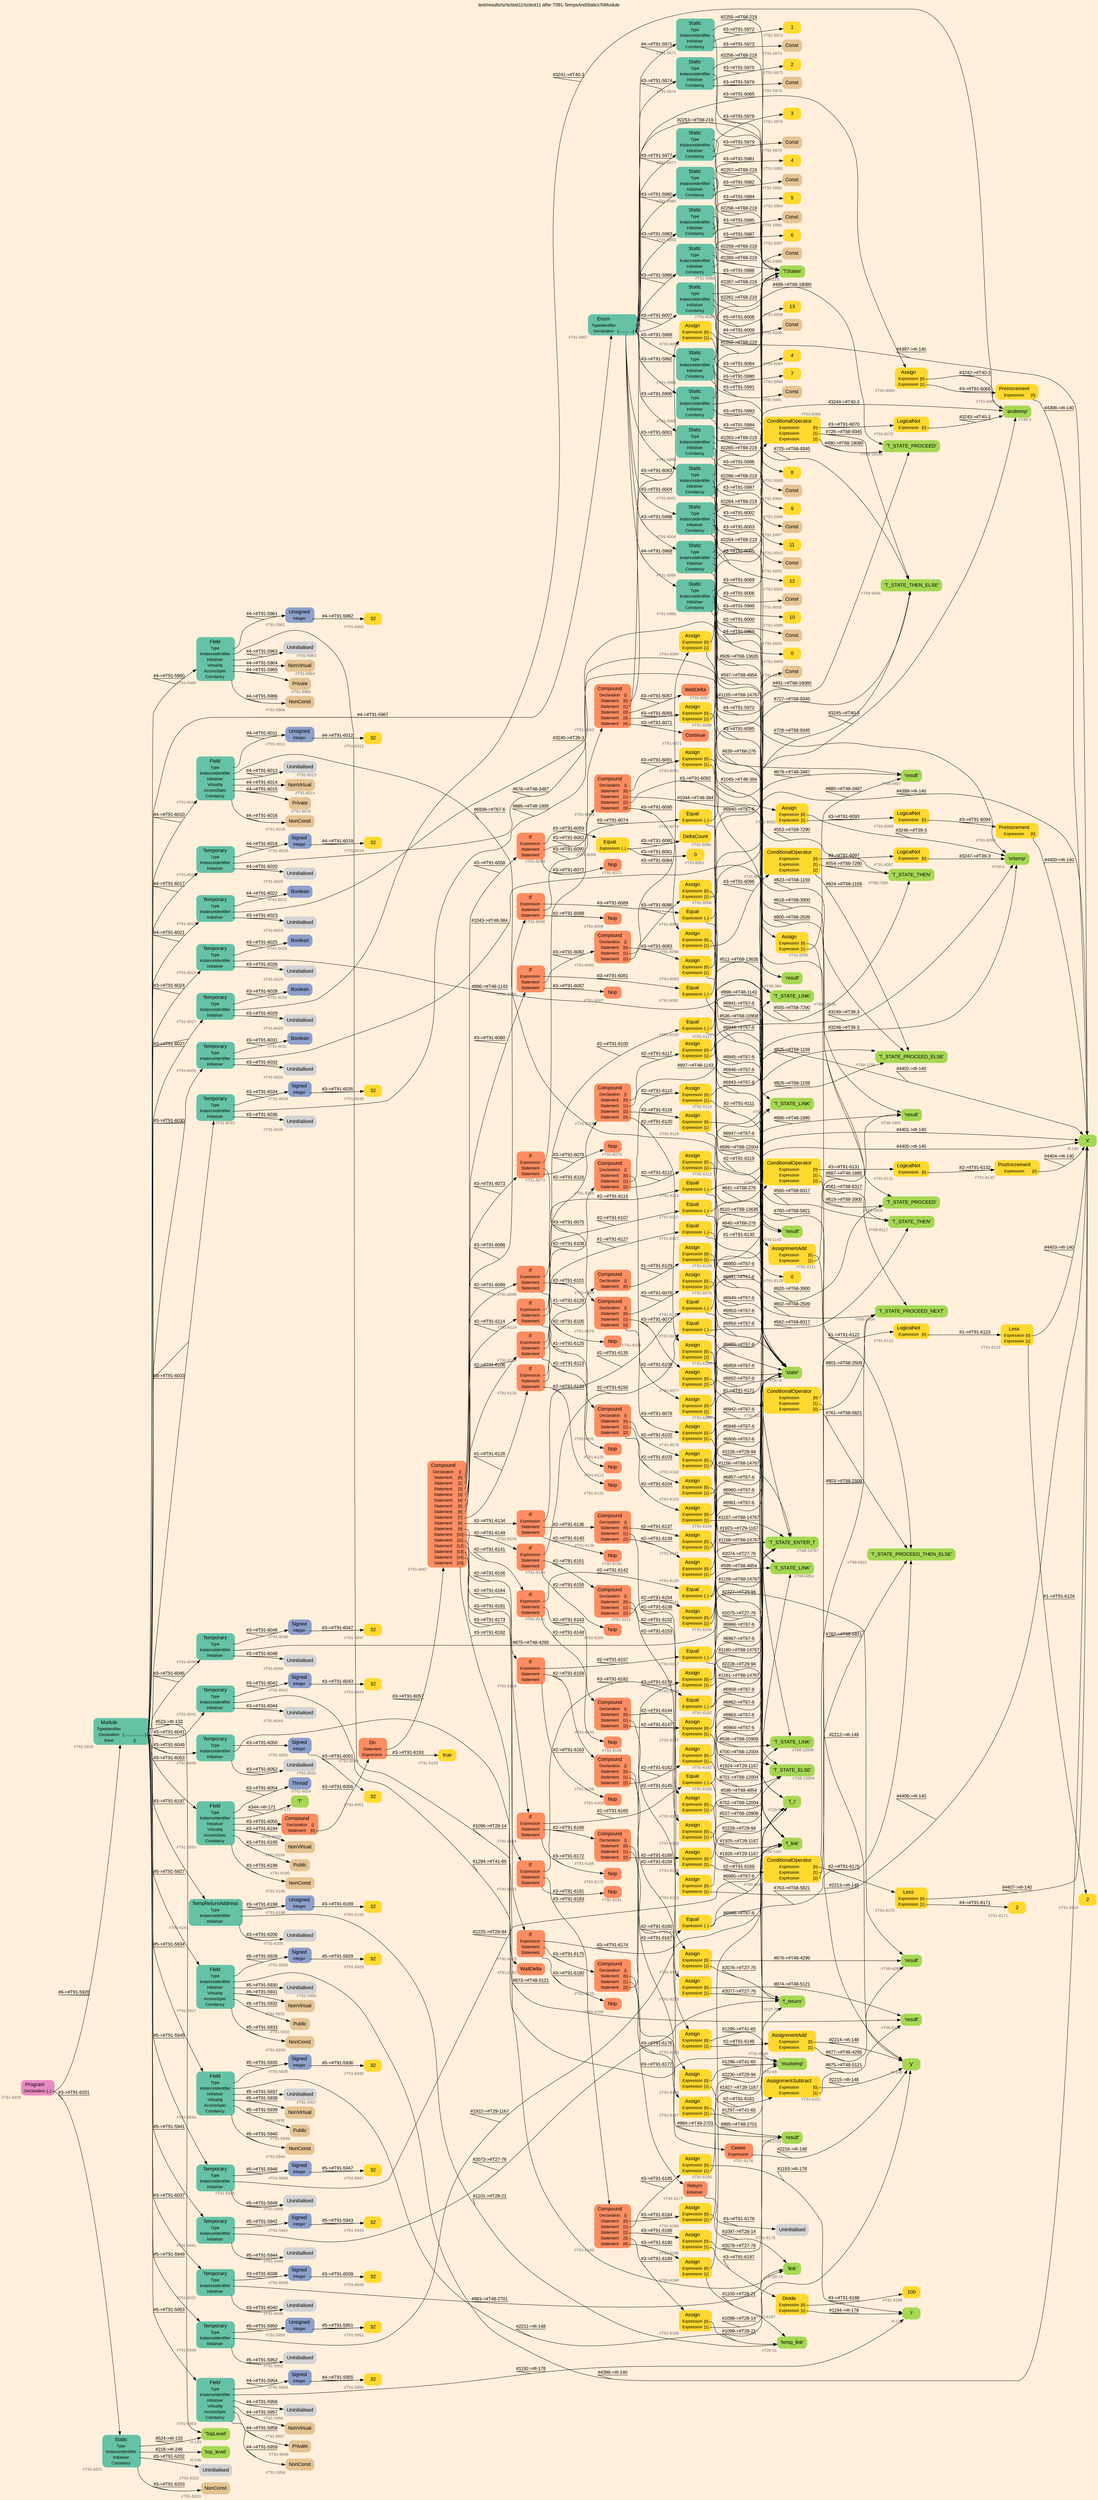 digraph "test/results/sr/sctest11/sctest11 after T091-TempsAndStaticsToModule" {
label = "test/results/sr/sctest11/sctest11 after T091-TempsAndStaticsToModule"
labelloc = t
graph [
    rankdir = "LR"
    ranksep = 0.3
    bgcolor = antiquewhite1
    color = black
    fontcolor = black
    fontname = "Arial"
];
node [
    fontname = "Arial"
];
edge [
    fontname = "Arial"
];

// -------------------- node figure --------------------
// -------- block #T91-5925 ----------
"#T91-5925" [
    fillcolor = "/set28/4"
    xlabel = "#T91-5925"
    fontsize = "12"
    fontcolor = grey40
    shape = "plaintext"
    label = <<TABLE BORDER="0" CELLBORDER="0" CELLSPACING="0">
     <TR><TD><FONT COLOR="black" POINT-SIZE="15">Program</FONT></TD></TR>
     <TR><TD><FONT COLOR="black" POINT-SIZE="12">Declaration</FONT></TD><TD PORT="port0"><FONT COLOR="black" POINT-SIZE="12">{..}</FONT></TD></TR>
    </TABLE>>
    style = "rounded,filled"
];

// -------- block #T91-5926 ----------
"#T91-5926" [
    fillcolor = "/set28/1"
    xlabel = "#T91-5926"
    fontsize = "12"
    fontcolor = grey40
    shape = "plaintext"
    label = <<TABLE BORDER="0" CELLBORDER="0" CELLSPACING="0">
     <TR><TD><FONT COLOR="black" POINT-SIZE="15">Module</FONT></TD></TR>
     <TR><TD><FONT COLOR="black" POINT-SIZE="12">TypeIdentifier</FONT></TD><TD PORT="port0"></TD></TR>
     <TR><TD><FONT COLOR="black" POINT-SIZE="12">Declaration</FONT></TD><TD PORT="port1"><FONT COLOR="black" POINT-SIZE="12">{.....................}</FONT></TD></TR>
     <TR><TD><FONT COLOR="black" POINT-SIZE="12">Base</FONT></TD><TD PORT="port2"><FONT COLOR="black" POINT-SIZE="12">{}</FONT></TD></TR>
    </TABLE>>
    style = "rounded,filled"
];

// -------- block #I-133 ----------
"#I-133" [
    fillcolor = "/set28/5"
    xlabel = "#I-133"
    fontsize = "12"
    fontcolor = grey40
    shape = "plaintext"
    label = <<TABLE BORDER="0" CELLBORDER="0" CELLSPACING="0">
     <TR><TD><FONT COLOR="black" POINT-SIZE="15">'TopLevel'</FONT></TD></TR>
    </TABLE>>
    style = "rounded,filled"
];

// -------- block #T91-5927 ----------
"#T91-5927" [
    fillcolor = "/set28/1"
    xlabel = "#T91-5927"
    fontsize = "12"
    fontcolor = grey40
    shape = "plaintext"
    label = <<TABLE BORDER="0" CELLBORDER="0" CELLSPACING="0">
     <TR><TD><FONT COLOR="black" POINT-SIZE="15">Field</FONT></TD></TR>
     <TR><TD><FONT COLOR="black" POINT-SIZE="12">Type</FONT></TD><TD PORT="port0"></TD></TR>
     <TR><TD><FONT COLOR="black" POINT-SIZE="12">InstanceIdentifier</FONT></TD><TD PORT="port1"></TD></TR>
     <TR><TD><FONT COLOR="black" POINT-SIZE="12">Initialiser</FONT></TD><TD PORT="port2"></TD></TR>
     <TR><TD><FONT COLOR="black" POINT-SIZE="12">Virtuality</FONT></TD><TD PORT="port3"></TD></TR>
     <TR><TD><FONT COLOR="black" POINT-SIZE="12">AccessSpec</FONT></TD><TD PORT="port4"></TD></TR>
     <TR><TD><FONT COLOR="black" POINT-SIZE="12">Constancy</FONT></TD><TD PORT="port5"></TD></TR>
    </TABLE>>
    style = "rounded,filled"
];

// -------- block #T91-5928 ----------
"#T91-5928" [
    fillcolor = "/set28/3"
    xlabel = "#T91-5928"
    fontsize = "12"
    fontcolor = grey40
    shape = "plaintext"
    label = <<TABLE BORDER="0" CELLBORDER="0" CELLSPACING="0">
     <TR><TD><FONT COLOR="black" POINT-SIZE="15">Signed</FONT></TD></TR>
     <TR><TD><FONT COLOR="black" POINT-SIZE="12">Integer</FONT></TD><TD PORT="port0"></TD></TR>
    </TABLE>>
    style = "rounded,filled"
];

// -------- block #T91-5929 ----------
"#T91-5929" [
    fillcolor = "/set28/6"
    xlabel = "#T91-5929"
    fontsize = "12"
    fontcolor = grey40
    shape = "plaintext"
    label = <<TABLE BORDER="0" CELLBORDER="0" CELLSPACING="0">
     <TR><TD><FONT COLOR="black" POINT-SIZE="15">32</FONT></TD></TR>
    </TABLE>>
    style = "rounded,filled"
];

// -------- block #I-140 ----------
"#I-140" [
    fillcolor = "/set28/5"
    xlabel = "#I-140"
    fontsize = "12"
    fontcolor = grey40
    shape = "plaintext"
    label = <<TABLE BORDER="0" CELLBORDER="0" CELLSPACING="0">
     <TR><TD><FONT COLOR="black" POINT-SIZE="15">'x'</FONT></TD></TR>
    </TABLE>>
    style = "rounded,filled"
];

// -------- block #T91-5930 ----------
"#T91-5930" [
    xlabel = "#T91-5930"
    fontsize = "12"
    fontcolor = grey40
    shape = "plaintext"
    label = <<TABLE BORDER="0" CELLBORDER="0" CELLSPACING="0">
     <TR><TD><FONT COLOR="black" POINT-SIZE="15">Uninitialised</FONT></TD></TR>
    </TABLE>>
    style = "rounded,filled"
];

// -------- block #T91-5931 ----------
"#T91-5931" [
    fillcolor = "/set28/7"
    xlabel = "#T91-5931"
    fontsize = "12"
    fontcolor = grey40
    shape = "plaintext"
    label = <<TABLE BORDER="0" CELLBORDER="0" CELLSPACING="0">
     <TR><TD><FONT COLOR="black" POINT-SIZE="15">NonVirtual</FONT></TD></TR>
    </TABLE>>
    style = "rounded,filled"
];

// -------- block #T91-5932 ----------
"#T91-5932" [
    fillcolor = "/set28/7"
    xlabel = "#T91-5932"
    fontsize = "12"
    fontcolor = grey40
    shape = "plaintext"
    label = <<TABLE BORDER="0" CELLBORDER="0" CELLSPACING="0">
     <TR><TD><FONT COLOR="black" POINT-SIZE="15">Public</FONT></TD></TR>
    </TABLE>>
    style = "rounded,filled"
];

// -------- block #T91-5933 ----------
"#T91-5933" [
    fillcolor = "/set28/7"
    xlabel = "#T91-5933"
    fontsize = "12"
    fontcolor = grey40
    shape = "plaintext"
    label = <<TABLE BORDER="0" CELLBORDER="0" CELLSPACING="0">
     <TR><TD><FONT COLOR="black" POINT-SIZE="15">NonConst</FONT></TD></TR>
    </TABLE>>
    style = "rounded,filled"
];

// -------- block #T91-5934 ----------
"#T91-5934" [
    fillcolor = "/set28/1"
    xlabel = "#T91-5934"
    fontsize = "12"
    fontcolor = grey40
    shape = "plaintext"
    label = <<TABLE BORDER="0" CELLBORDER="0" CELLSPACING="0">
     <TR><TD><FONT COLOR="black" POINT-SIZE="15">Field</FONT></TD></TR>
     <TR><TD><FONT COLOR="black" POINT-SIZE="12">Type</FONT></TD><TD PORT="port0"></TD></TR>
     <TR><TD><FONT COLOR="black" POINT-SIZE="12">InstanceIdentifier</FONT></TD><TD PORT="port1"></TD></TR>
     <TR><TD><FONT COLOR="black" POINT-SIZE="12">Initialiser</FONT></TD><TD PORT="port2"></TD></TR>
     <TR><TD><FONT COLOR="black" POINT-SIZE="12">Virtuality</FONT></TD><TD PORT="port3"></TD></TR>
     <TR><TD><FONT COLOR="black" POINT-SIZE="12">AccessSpec</FONT></TD><TD PORT="port4"></TD></TR>
     <TR><TD><FONT COLOR="black" POINT-SIZE="12">Constancy</FONT></TD><TD PORT="port5"></TD></TR>
    </TABLE>>
    style = "rounded,filled"
];

// -------- block #T91-5935 ----------
"#T91-5935" [
    fillcolor = "/set28/3"
    xlabel = "#T91-5935"
    fontsize = "12"
    fontcolor = grey40
    shape = "plaintext"
    label = <<TABLE BORDER="0" CELLBORDER="0" CELLSPACING="0">
     <TR><TD><FONT COLOR="black" POINT-SIZE="15">Signed</FONT></TD></TR>
     <TR><TD><FONT COLOR="black" POINT-SIZE="12">Integer</FONT></TD><TD PORT="port0"></TD></TR>
    </TABLE>>
    style = "rounded,filled"
];

// -------- block #T91-5936 ----------
"#T91-5936" [
    fillcolor = "/set28/6"
    xlabel = "#T91-5936"
    fontsize = "12"
    fontcolor = grey40
    shape = "plaintext"
    label = <<TABLE BORDER="0" CELLBORDER="0" CELLSPACING="0">
     <TR><TD><FONT COLOR="black" POINT-SIZE="15">32</FONT></TD></TR>
    </TABLE>>
    style = "rounded,filled"
];

// -------- block #I-148 ----------
"#I-148" [
    fillcolor = "/set28/5"
    xlabel = "#I-148"
    fontsize = "12"
    fontcolor = grey40
    shape = "plaintext"
    label = <<TABLE BORDER="0" CELLBORDER="0" CELLSPACING="0">
     <TR><TD><FONT COLOR="black" POINT-SIZE="15">'y'</FONT></TD></TR>
    </TABLE>>
    style = "rounded,filled"
];

// -------- block #T91-5937 ----------
"#T91-5937" [
    xlabel = "#T91-5937"
    fontsize = "12"
    fontcolor = grey40
    shape = "plaintext"
    label = <<TABLE BORDER="0" CELLBORDER="0" CELLSPACING="0">
     <TR><TD><FONT COLOR="black" POINT-SIZE="15">Uninitialised</FONT></TD></TR>
    </TABLE>>
    style = "rounded,filled"
];

// -------- block #T91-5938 ----------
"#T91-5938" [
    fillcolor = "/set28/7"
    xlabel = "#T91-5938"
    fontsize = "12"
    fontcolor = grey40
    shape = "plaintext"
    label = <<TABLE BORDER="0" CELLBORDER="0" CELLSPACING="0">
     <TR><TD><FONT COLOR="black" POINT-SIZE="15">NonVirtual</FONT></TD></TR>
    </TABLE>>
    style = "rounded,filled"
];

// -------- block #T91-5939 ----------
"#T91-5939" [
    fillcolor = "/set28/7"
    xlabel = "#T91-5939"
    fontsize = "12"
    fontcolor = grey40
    shape = "plaintext"
    label = <<TABLE BORDER="0" CELLBORDER="0" CELLSPACING="0">
     <TR><TD><FONT COLOR="black" POINT-SIZE="15">Public</FONT></TD></TR>
    </TABLE>>
    style = "rounded,filled"
];

// -------- block #T91-5940 ----------
"#T91-5940" [
    fillcolor = "/set28/7"
    xlabel = "#T91-5940"
    fontsize = "12"
    fontcolor = grey40
    shape = "plaintext"
    label = <<TABLE BORDER="0" CELLBORDER="0" CELLSPACING="0">
     <TR><TD><FONT COLOR="black" POINT-SIZE="15">NonConst</FONT></TD></TR>
    </TABLE>>
    style = "rounded,filled"
];

// -------- block #T91-5941 ----------
"#T91-5941" [
    fillcolor = "/set28/1"
    xlabel = "#T91-5941"
    fontsize = "12"
    fontcolor = grey40
    shape = "plaintext"
    label = <<TABLE BORDER="0" CELLBORDER="0" CELLSPACING="0">
     <TR><TD><FONT COLOR="black" POINT-SIZE="15">Temporary</FONT></TD></TR>
     <TR><TD><FONT COLOR="black" POINT-SIZE="12">Type</FONT></TD><TD PORT="port0"></TD></TR>
     <TR><TD><FONT COLOR="black" POINT-SIZE="12">InstanceIdentifier</FONT></TD><TD PORT="port1"></TD></TR>
     <TR><TD><FONT COLOR="black" POINT-SIZE="12">Initialiser</FONT></TD><TD PORT="port2"></TD></TR>
    </TABLE>>
    style = "rounded,filled"
];

// -------- block #T91-5942 ----------
"#T91-5942" [
    fillcolor = "/set28/3"
    xlabel = "#T91-5942"
    fontsize = "12"
    fontcolor = grey40
    shape = "plaintext"
    label = <<TABLE BORDER="0" CELLBORDER="0" CELLSPACING="0">
     <TR><TD><FONT COLOR="black" POINT-SIZE="15">Signed</FONT></TD></TR>
     <TR><TD><FONT COLOR="black" POINT-SIZE="12">Integer</FONT></TD><TD PORT="port0"></TD></TR>
    </TABLE>>
    style = "rounded,filled"
];

// -------- block #T91-5943 ----------
"#T91-5943" [
    fillcolor = "/set28/6"
    xlabel = "#T91-5943"
    fontsize = "12"
    fontcolor = grey40
    shape = "plaintext"
    label = <<TABLE BORDER="0" CELLBORDER="0" CELLSPACING="0">
     <TR><TD><FONT COLOR="black" POINT-SIZE="15">32</FONT></TD></TR>
    </TABLE>>
    style = "rounded,filled"
];

// -------- block #T27-76 ----------
"#T27-76" [
    fillcolor = "/set28/5"
    xlabel = "#T27-76"
    fontsize = "12"
    fontcolor = grey40
    shape = "plaintext"
    label = <<TABLE BORDER="0" CELLBORDER="0" CELLSPACING="0">
     <TR><TD><FONT COLOR="black" POINT-SIZE="15">'f_return'</FONT></TD></TR>
    </TABLE>>
    style = "rounded,filled"
];

// -------- block #T91-5944 ----------
"#T91-5944" [
    xlabel = "#T91-5944"
    fontsize = "12"
    fontcolor = grey40
    shape = "plaintext"
    label = <<TABLE BORDER="0" CELLBORDER="0" CELLSPACING="0">
     <TR><TD><FONT COLOR="black" POINT-SIZE="15">Uninitialised</FONT></TD></TR>
    </TABLE>>
    style = "rounded,filled"
];

// -------- block #T91-5945 ----------
"#T91-5945" [
    fillcolor = "/set28/1"
    xlabel = "#T91-5945"
    fontsize = "12"
    fontcolor = grey40
    shape = "plaintext"
    label = <<TABLE BORDER="0" CELLBORDER="0" CELLSPACING="0">
     <TR><TD><FONT COLOR="black" POINT-SIZE="15">Temporary</FONT></TD></TR>
     <TR><TD><FONT COLOR="black" POINT-SIZE="12">Type</FONT></TD><TD PORT="port0"></TD></TR>
     <TR><TD><FONT COLOR="black" POINT-SIZE="12">InstanceIdentifier</FONT></TD><TD PORT="port1"></TD></TR>
     <TR><TD><FONT COLOR="black" POINT-SIZE="12">Initialiser</FONT></TD><TD PORT="port2"></TD></TR>
    </TABLE>>
    style = "rounded,filled"
];

// -------- block #T91-5946 ----------
"#T91-5946" [
    fillcolor = "/set28/3"
    xlabel = "#T91-5946"
    fontsize = "12"
    fontcolor = grey40
    shape = "plaintext"
    label = <<TABLE BORDER="0" CELLBORDER="0" CELLSPACING="0">
     <TR><TD><FONT COLOR="black" POINT-SIZE="15">Signed</FONT></TD></TR>
     <TR><TD><FONT COLOR="black" POINT-SIZE="12">Integer</FONT></TD><TD PORT="port0"></TD></TR>
    </TABLE>>
    style = "rounded,filled"
];

// -------- block #T91-5947 ----------
"#T91-5947" [
    fillcolor = "/set28/6"
    xlabel = "#T91-5947"
    fontsize = "12"
    fontcolor = grey40
    shape = "plaintext"
    label = <<TABLE BORDER="0" CELLBORDER="0" CELLSPACING="0">
     <TR><TD><FONT COLOR="black" POINT-SIZE="15">32</FONT></TD></TR>
    </TABLE>>
    style = "rounded,filled"
];

// -------- block #T29-94 ----------
"#T29-94" [
    fillcolor = "/set28/5"
    xlabel = "#T29-94"
    fontsize = "12"
    fontcolor = grey40
    shape = "plaintext"
    label = <<TABLE BORDER="0" CELLBORDER="0" CELLSPACING="0">
     <TR><TD><FONT COLOR="black" POINT-SIZE="15">'f_i'</FONT></TD></TR>
    </TABLE>>
    style = "rounded,filled"
];

// -------- block #T91-5948 ----------
"#T91-5948" [
    xlabel = "#T91-5948"
    fontsize = "12"
    fontcolor = grey40
    shape = "plaintext"
    label = <<TABLE BORDER="0" CELLBORDER="0" CELLSPACING="0">
     <TR><TD><FONT COLOR="black" POINT-SIZE="15">Uninitialised</FONT></TD></TR>
    </TABLE>>
    style = "rounded,filled"
];

// -------- block #T91-5949 ----------
"#T91-5949" [
    fillcolor = "/set28/1"
    xlabel = "#T91-5949"
    fontsize = "12"
    fontcolor = grey40
    shape = "plaintext"
    label = <<TABLE BORDER="0" CELLBORDER="0" CELLSPACING="0">
     <TR><TD><FONT COLOR="black" POINT-SIZE="15">Temporary</FONT></TD></TR>
     <TR><TD><FONT COLOR="black" POINT-SIZE="12">Type</FONT></TD><TD PORT="port0"></TD></TR>
     <TR><TD><FONT COLOR="black" POINT-SIZE="12">InstanceIdentifier</FONT></TD><TD PORT="port1"></TD></TR>
     <TR><TD><FONT COLOR="black" POINT-SIZE="12">Initialiser</FONT></TD><TD PORT="port2"></TD></TR>
    </TABLE>>
    style = "rounded,filled"
];

// -------- block #T91-5950 ----------
"#T91-5950" [
    fillcolor = "/set28/3"
    xlabel = "#T91-5950"
    fontsize = "12"
    fontcolor = grey40
    shape = "plaintext"
    label = <<TABLE BORDER="0" CELLBORDER="0" CELLSPACING="0">
     <TR><TD><FONT COLOR="black" POINT-SIZE="15">Unsigned</FONT></TD></TR>
     <TR><TD><FONT COLOR="black" POINT-SIZE="12">Integer</FONT></TD><TD PORT="port0"></TD></TR>
    </TABLE>>
    style = "rounded,filled"
];

// -------- block #T91-5951 ----------
"#T91-5951" [
    fillcolor = "/set28/6"
    xlabel = "#T91-5951"
    fontsize = "12"
    fontcolor = grey40
    shape = "plaintext"
    label = <<TABLE BORDER="0" CELLBORDER="0" CELLSPACING="0">
     <TR><TD><FONT COLOR="black" POINT-SIZE="15">32</FONT></TD></TR>
    </TABLE>>
    style = "rounded,filled"
];

// -------- block #T29-1167 ----------
"#T29-1167" [
    fillcolor = "/set28/5"
    xlabel = "#T29-1167"
    fontsize = "12"
    fontcolor = grey40
    shape = "plaintext"
    label = <<TABLE BORDER="0" CELLBORDER="0" CELLSPACING="0">
     <TR><TD><FONT COLOR="black" POINT-SIZE="15">'f_link'</FONT></TD></TR>
    </TABLE>>
    style = "rounded,filled"
];

// -------- block #T91-5952 ----------
"#T91-5952" [
    xlabel = "#T91-5952"
    fontsize = "12"
    fontcolor = grey40
    shape = "plaintext"
    label = <<TABLE BORDER="0" CELLBORDER="0" CELLSPACING="0">
     <TR><TD><FONT COLOR="black" POINT-SIZE="15">Uninitialised</FONT></TD></TR>
    </TABLE>>
    style = "rounded,filled"
];

// -------- block #T91-5953 ----------
"#T91-5953" [
    fillcolor = "/set28/1"
    xlabel = "#T91-5953"
    fontsize = "12"
    fontcolor = grey40
    shape = "plaintext"
    label = <<TABLE BORDER="0" CELLBORDER="0" CELLSPACING="0">
     <TR><TD><FONT COLOR="black" POINT-SIZE="15">Field</FONT></TD></TR>
     <TR><TD><FONT COLOR="black" POINT-SIZE="12">Type</FONT></TD><TD PORT="port0"></TD></TR>
     <TR><TD><FONT COLOR="black" POINT-SIZE="12">InstanceIdentifier</FONT></TD><TD PORT="port1"></TD></TR>
     <TR><TD><FONT COLOR="black" POINT-SIZE="12">Initialiser</FONT></TD><TD PORT="port2"></TD></TR>
     <TR><TD><FONT COLOR="black" POINT-SIZE="12">Virtuality</FONT></TD><TD PORT="port3"></TD></TR>
     <TR><TD><FONT COLOR="black" POINT-SIZE="12">AccessSpec</FONT></TD><TD PORT="port4"></TD></TR>
     <TR><TD><FONT COLOR="black" POINT-SIZE="12">Constancy</FONT></TD><TD PORT="port5"></TD></TR>
    </TABLE>>
    style = "rounded,filled"
];

// -------- block #T91-5954 ----------
"#T91-5954" [
    fillcolor = "/set28/3"
    xlabel = "#T91-5954"
    fontsize = "12"
    fontcolor = grey40
    shape = "plaintext"
    label = <<TABLE BORDER="0" CELLBORDER="0" CELLSPACING="0">
     <TR><TD><FONT COLOR="black" POINT-SIZE="15">Signed</FONT></TD></TR>
     <TR><TD><FONT COLOR="black" POINT-SIZE="12">Integer</FONT></TD><TD PORT="port0"></TD></TR>
    </TABLE>>
    style = "rounded,filled"
];

// -------- block #T91-5955 ----------
"#T91-5955" [
    fillcolor = "/set28/6"
    xlabel = "#T91-5955"
    fontsize = "12"
    fontcolor = grey40
    shape = "plaintext"
    label = <<TABLE BORDER="0" CELLBORDER="0" CELLSPACING="0">
     <TR><TD><FONT COLOR="black" POINT-SIZE="15">32</FONT></TD></TR>
    </TABLE>>
    style = "rounded,filled"
];

// -------- block #I-178 ----------
"#I-178" [
    fillcolor = "/set28/5"
    xlabel = "#I-178"
    fontsize = "12"
    fontcolor = grey40
    shape = "plaintext"
    label = <<TABLE BORDER="0" CELLBORDER="0" CELLSPACING="0">
     <TR><TD><FONT COLOR="black" POINT-SIZE="15">'i'</FONT></TD></TR>
    </TABLE>>
    style = "rounded,filled"
];

// -------- block #T91-5956 ----------
"#T91-5956" [
    xlabel = "#T91-5956"
    fontsize = "12"
    fontcolor = grey40
    shape = "plaintext"
    label = <<TABLE BORDER="0" CELLBORDER="0" CELLSPACING="0">
     <TR><TD><FONT COLOR="black" POINT-SIZE="15">Uninitialised</FONT></TD></TR>
    </TABLE>>
    style = "rounded,filled"
];

// -------- block #T91-5957 ----------
"#T91-5957" [
    fillcolor = "/set28/7"
    xlabel = "#T91-5957"
    fontsize = "12"
    fontcolor = grey40
    shape = "plaintext"
    label = <<TABLE BORDER="0" CELLBORDER="0" CELLSPACING="0">
     <TR><TD><FONT COLOR="black" POINT-SIZE="15">NonVirtual</FONT></TD></TR>
    </TABLE>>
    style = "rounded,filled"
];

// -------- block #T91-5958 ----------
"#T91-5958" [
    fillcolor = "/set28/7"
    xlabel = "#T91-5958"
    fontsize = "12"
    fontcolor = grey40
    shape = "plaintext"
    label = <<TABLE BORDER="0" CELLBORDER="0" CELLSPACING="0">
     <TR><TD><FONT COLOR="black" POINT-SIZE="15">Private</FONT></TD></TR>
    </TABLE>>
    style = "rounded,filled"
];

// -------- block #T91-5959 ----------
"#T91-5959" [
    fillcolor = "/set28/7"
    xlabel = "#T91-5959"
    fontsize = "12"
    fontcolor = grey40
    shape = "plaintext"
    label = <<TABLE BORDER="0" CELLBORDER="0" CELLSPACING="0">
     <TR><TD><FONT COLOR="black" POINT-SIZE="15">NonConst</FONT></TD></TR>
    </TABLE>>
    style = "rounded,filled"
];

// -------- block #T91-5960 ----------
"#T91-5960" [
    fillcolor = "/set28/1"
    xlabel = "#T91-5960"
    fontsize = "12"
    fontcolor = grey40
    shape = "plaintext"
    label = <<TABLE BORDER="0" CELLBORDER="0" CELLSPACING="0">
     <TR><TD><FONT COLOR="black" POINT-SIZE="15">Field</FONT></TD></TR>
     <TR><TD><FONT COLOR="black" POINT-SIZE="12">Type</FONT></TD><TD PORT="port0"></TD></TR>
     <TR><TD><FONT COLOR="black" POINT-SIZE="12">InstanceIdentifier</FONT></TD><TD PORT="port1"></TD></TR>
     <TR><TD><FONT COLOR="black" POINT-SIZE="12">Initialiser</FONT></TD><TD PORT="port2"></TD></TR>
     <TR><TD><FONT COLOR="black" POINT-SIZE="12">Virtuality</FONT></TD><TD PORT="port3"></TD></TR>
     <TR><TD><FONT COLOR="black" POINT-SIZE="12">AccessSpec</FONT></TD><TD PORT="port4"></TD></TR>
     <TR><TD><FONT COLOR="black" POINT-SIZE="12">Constancy</FONT></TD><TD PORT="port5"></TD></TR>
    </TABLE>>
    style = "rounded,filled"
];

// -------- block #T91-5961 ----------
"#T91-5961" [
    fillcolor = "/set28/3"
    xlabel = "#T91-5961"
    fontsize = "12"
    fontcolor = grey40
    shape = "plaintext"
    label = <<TABLE BORDER="0" CELLBORDER="0" CELLSPACING="0">
     <TR><TD><FONT COLOR="black" POINT-SIZE="15">Unsigned</FONT></TD></TR>
     <TR><TD><FONT COLOR="black" POINT-SIZE="12">Integer</FONT></TD><TD PORT="port0"></TD></TR>
    </TABLE>>
    style = "rounded,filled"
];

// -------- block #T91-5962 ----------
"#T91-5962" [
    fillcolor = "/set28/6"
    xlabel = "#T91-5962"
    fontsize = "12"
    fontcolor = grey40
    shape = "plaintext"
    label = <<TABLE BORDER="0" CELLBORDER="0" CELLSPACING="0">
     <TR><TD><FONT COLOR="black" POINT-SIZE="15">32</FONT></TD></TR>
    </TABLE>>
    style = "rounded,filled"
];

// -------- block #T28-14 ----------
"#T28-14" [
    fillcolor = "/set28/5"
    xlabel = "#T28-14"
    fontsize = "12"
    fontcolor = grey40
    shape = "plaintext"
    label = <<TABLE BORDER="0" CELLBORDER="0" CELLSPACING="0">
     <TR><TD><FONT COLOR="black" POINT-SIZE="15">'link'</FONT></TD></TR>
    </TABLE>>
    style = "rounded,filled"
];

// -------- block #T91-5963 ----------
"#T91-5963" [
    xlabel = "#T91-5963"
    fontsize = "12"
    fontcolor = grey40
    shape = "plaintext"
    label = <<TABLE BORDER="0" CELLBORDER="0" CELLSPACING="0">
     <TR><TD><FONT COLOR="black" POINT-SIZE="15">Uninitialised</FONT></TD></TR>
    </TABLE>>
    style = "rounded,filled"
];

// -------- block #T91-5964 ----------
"#T91-5964" [
    fillcolor = "/set28/7"
    xlabel = "#T91-5964"
    fontsize = "12"
    fontcolor = grey40
    shape = "plaintext"
    label = <<TABLE BORDER="0" CELLBORDER="0" CELLSPACING="0">
     <TR><TD><FONT COLOR="black" POINT-SIZE="15">NonVirtual</FONT></TD></TR>
    </TABLE>>
    style = "rounded,filled"
];

// -------- block #T91-5965 ----------
"#T91-5965" [
    fillcolor = "/set28/7"
    xlabel = "#T91-5965"
    fontsize = "12"
    fontcolor = grey40
    shape = "plaintext"
    label = <<TABLE BORDER="0" CELLBORDER="0" CELLSPACING="0">
     <TR><TD><FONT COLOR="black" POINT-SIZE="15">Private</FONT></TD></TR>
    </TABLE>>
    style = "rounded,filled"
];

// -------- block #T91-5966 ----------
"#T91-5966" [
    fillcolor = "/set28/7"
    xlabel = "#T91-5966"
    fontsize = "12"
    fontcolor = grey40
    shape = "plaintext"
    label = <<TABLE BORDER="0" CELLBORDER="0" CELLSPACING="0">
     <TR><TD><FONT COLOR="black" POINT-SIZE="15">NonConst</FONT></TD></TR>
    </TABLE>>
    style = "rounded,filled"
];

// -------- block #T91-5967 ----------
"#T91-5967" [
    fillcolor = "/set28/1"
    xlabel = "#T91-5967"
    fontsize = "12"
    fontcolor = grey40
    shape = "plaintext"
    label = <<TABLE BORDER="0" CELLBORDER="0" CELLSPACING="0">
     <TR><TD><FONT COLOR="black" POINT-SIZE="15">Enum</FONT></TD></TR>
     <TR><TD><FONT COLOR="black" POINT-SIZE="12">TypeIdentifier</FONT></TD><TD PORT="port0"></TD></TR>
     <TR><TD><FONT COLOR="black" POINT-SIZE="12">Declaration</FONT></TD><TD PORT="port1"><FONT COLOR="black" POINT-SIZE="12">{..............}</FONT></TD></TR>
    </TABLE>>
    style = "rounded,filled"
];

// -------- block #T68-219 ----------
"#T68-219" [
    fillcolor = "/set28/5"
    xlabel = "#T68-219"
    fontsize = "12"
    fontcolor = grey40
    shape = "plaintext"
    label = <<TABLE BORDER="0" CELLBORDER="0" CELLSPACING="0">
     <TR><TD><FONT COLOR="black" POINT-SIZE="15">'TStates'</FONT></TD></TR>
    </TABLE>>
    style = "rounded,filled"
];

// -------- block #T91-5968 ----------
"#T91-5968" [
    fillcolor = "/set28/1"
    xlabel = "#T91-5968"
    fontsize = "12"
    fontcolor = grey40
    shape = "plaintext"
    label = <<TABLE BORDER="0" CELLBORDER="0" CELLSPACING="0">
     <TR><TD><FONT COLOR="black" POINT-SIZE="15">Static</FONT></TD></TR>
     <TR><TD><FONT COLOR="black" POINT-SIZE="12">Type</FONT></TD><TD PORT="port0"></TD></TR>
     <TR><TD><FONT COLOR="black" POINT-SIZE="12">InstanceIdentifier</FONT></TD><TD PORT="port1"></TD></TR>
     <TR><TD><FONT COLOR="black" POINT-SIZE="12">Initialiser</FONT></TD><TD PORT="port2"></TD></TR>
     <TR><TD><FONT COLOR="black" POINT-SIZE="12">Constancy</FONT></TD><TD PORT="port3"></TD></TR>
    </TABLE>>
    style = "rounded,filled"
];

// -------- block #T68-276 ----------
"#T68-276" [
    fillcolor = "/set28/5"
    xlabel = "#T68-276"
    fontsize = "12"
    fontcolor = grey40
    shape = "plaintext"
    label = <<TABLE BORDER="0" CELLBORDER="0" CELLSPACING="0">
     <TR><TD><FONT COLOR="black" POINT-SIZE="15">'T_STATE_LINK'</FONT></TD></TR>
    </TABLE>>
    style = "rounded,filled"
];

// -------- block #T91-5969 ----------
"#T91-5969" [
    fillcolor = "/set28/6"
    xlabel = "#T91-5969"
    fontsize = "12"
    fontcolor = grey40
    shape = "plaintext"
    label = <<TABLE BORDER="0" CELLBORDER="0" CELLSPACING="0">
     <TR><TD><FONT COLOR="black" POINT-SIZE="15">0</FONT></TD></TR>
    </TABLE>>
    style = "rounded,filled"
];

// -------- block #T91-5970 ----------
"#T91-5970" [
    fillcolor = "/set28/7"
    xlabel = "#T91-5970"
    fontsize = "12"
    fontcolor = grey40
    shape = "plaintext"
    label = <<TABLE BORDER="0" CELLBORDER="0" CELLSPACING="0">
     <TR><TD><FONT COLOR="black" POINT-SIZE="15">Const</FONT></TD></TR>
    </TABLE>>
    style = "rounded,filled"
];

// -------- block #T91-5971 ----------
"#T91-5971" [
    fillcolor = "/set28/1"
    xlabel = "#T91-5971"
    fontsize = "12"
    fontcolor = grey40
    shape = "plaintext"
    label = <<TABLE BORDER="0" CELLBORDER="0" CELLSPACING="0">
     <TR><TD><FONT COLOR="black" POINT-SIZE="15">Static</FONT></TD></TR>
     <TR><TD><FONT COLOR="black" POINT-SIZE="12">Type</FONT></TD><TD PORT="port0"></TD></TR>
     <TR><TD><FONT COLOR="black" POINT-SIZE="12">InstanceIdentifier</FONT></TD><TD PORT="port1"></TD></TR>
     <TR><TD><FONT COLOR="black" POINT-SIZE="12">Initialiser</FONT></TD><TD PORT="port2"></TD></TR>
     <TR><TD><FONT COLOR="black" POINT-SIZE="12">Constancy</FONT></TD><TD PORT="port3"></TD></TR>
    </TABLE>>
    style = "rounded,filled"
];

// -------- block #T68-1159 ----------
"#T68-1159" [
    fillcolor = "/set28/5"
    xlabel = "#T68-1159"
    fontsize = "12"
    fontcolor = grey40
    shape = "plaintext"
    label = <<TABLE BORDER="0" CELLBORDER="0" CELLSPACING="0">
     <TR><TD><FONT COLOR="black" POINT-SIZE="15">'T_STATE_PROCEED_ELSE'</FONT></TD></TR>
    </TABLE>>
    style = "rounded,filled"
];

// -------- block #T91-5972 ----------
"#T91-5972" [
    fillcolor = "/set28/6"
    xlabel = "#T91-5972"
    fontsize = "12"
    fontcolor = grey40
    shape = "plaintext"
    label = <<TABLE BORDER="0" CELLBORDER="0" CELLSPACING="0">
     <TR><TD><FONT COLOR="black" POINT-SIZE="15">1</FONT></TD></TR>
    </TABLE>>
    style = "rounded,filled"
];

// -------- block #T91-5973 ----------
"#T91-5973" [
    fillcolor = "/set28/7"
    xlabel = "#T91-5973"
    fontsize = "12"
    fontcolor = grey40
    shape = "plaintext"
    label = <<TABLE BORDER="0" CELLBORDER="0" CELLSPACING="0">
     <TR><TD><FONT COLOR="black" POINT-SIZE="15">Const</FONT></TD></TR>
    </TABLE>>
    style = "rounded,filled"
];

// -------- block #T91-5974 ----------
"#T91-5974" [
    fillcolor = "/set28/1"
    xlabel = "#T91-5974"
    fontsize = "12"
    fontcolor = grey40
    shape = "plaintext"
    label = <<TABLE BORDER="0" CELLBORDER="0" CELLSPACING="0">
     <TR><TD><FONT COLOR="black" POINT-SIZE="15">Static</FONT></TD></TR>
     <TR><TD><FONT COLOR="black" POINT-SIZE="12">Type</FONT></TD><TD PORT="port0"></TD></TR>
     <TR><TD><FONT COLOR="black" POINT-SIZE="12">InstanceIdentifier</FONT></TD><TD PORT="port1"></TD></TR>
     <TR><TD><FONT COLOR="black" POINT-SIZE="12">Initialiser</FONT></TD><TD PORT="port2"></TD></TR>
     <TR><TD><FONT COLOR="black" POINT-SIZE="12">Constancy</FONT></TD><TD PORT="port3"></TD></TR>
    </TABLE>>
    style = "rounded,filled"
];

// -------- block #T68-2509 ----------
"#T68-2509" [
    fillcolor = "/set28/5"
    xlabel = "#T68-2509"
    fontsize = "12"
    fontcolor = grey40
    shape = "plaintext"
    label = <<TABLE BORDER="0" CELLBORDER="0" CELLSPACING="0">
     <TR><TD><FONT COLOR="black" POINT-SIZE="15">'T_STATE_PROCEED_NEXT'</FONT></TD></TR>
    </TABLE>>
    style = "rounded,filled"
];

// -------- block #T91-5975 ----------
"#T91-5975" [
    fillcolor = "/set28/6"
    xlabel = "#T91-5975"
    fontsize = "12"
    fontcolor = grey40
    shape = "plaintext"
    label = <<TABLE BORDER="0" CELLBORDER="0" CELLSPACING="0">
     <TR><TD><FONT COLOR="black" POINT-SIZE="15">2</FONT></TD></TR>
    </TABLE>>
    style = "rounded,filled"
];

// -------- block #T91-5976 ----------
"#T91-5976" [
    fillcolor = "/set28/7"
    xlabel = "#T91-5976"
    fontsize = "12"
    fontcolor = grey40
    shape = "plaintext"
    label = <<TABLE BORDER="0" CELLBORDER="0" CELLSPACING="0">
     <TR><TD><FONT COLOR="black" POINT-SIZE="15">Const</FONT></TD></TR>
    </TABLE>>
    style = "rounded,filled"
];

// -------- block #T91-5977 ----------
"#T91-5977" [
    fillcolor = "/set28/1"
    xlabel = "#T91-5977"
    fontsize = "12"
    fontcolor = grey40
    shape = "plaintext"
    label = <<TABLE BORDER="0" CELLBORDER="0" CELLSPACING="0">
     <TR><TD><FONT COLOR="black" POINT-SIZE="15">Static</FONT></TD></TR>
     <TR><TD><FONT COLOR="black" POINT-SIZE="12">Type</FONT></TD><TD PORT="port0"></TD></TR>
     <TR><TD><FONT COLOR="black" POINT-SIZE="12">InstanceIdentifier</FONT></TD><TD PORT="port1"></TD></TR>
     <TR><TD><FONT COLOR="black" POINT-SIZE="12">Initialiser</FONT></TD><TD PORT="port2"></TD></TR>
     <TR><TD><FONT COLOR="black" POINT-SIZE="12">Constancy</FONT></TD><TD PORT="port3"></TD></TR>
    </TABLE>>
    style = "rounded,filled"
];

// -------- block #T68-3900 ----------
"#T68-3900" [
    fillcolor = "/set28/5"
    xlabel = "#T68-3900"
    fontsize = "12"
    fontcolor = grey40
    shape = "plaintext"
    label = <<TABLE BORDER="0" CELLBORDER="0" CELLSPACING="0">
     <TR><TD><FONT COLOR="black" POINT-SIZE="15">'T_STATE_PROCEED'</FONT></TD></TR>
    </TABLE>>
    style = "rounded,filled"
];

// -------- block #T91-5978 ----------
"#T91-5978" [
    fillcolor = "/set28/6"
    xlabel = "#T91-5978"
    fontsize = "12"
    fontcolor = grey40
    shape = "plaintext"
    label = <<TABLE BORDER="0" CELLBORDER="0" CELLSPACING="0">
     <TR><TD><FONT COLOR="black" POINT-SIZE="15">3</FONT></TD></TR>
    </TABLE>>
    style = "rounded,filled"
];

// -------- block #T91-5979 ----------
"#T91-5979" [
    fillcolor = "/set28/7"
    xlabel = "#T91-5979"
    fontsize = "12"
    fontcolor = grey40
    shape = "plaintext"
    label = <<TABLE BORDER="0" CELLBORDER="0" CELLSPACING="0">
     <TR><TD><FONT COLOR="black" POINT-SIZE="15">Const</FONT></TD></TR>
    </TABLE>>
    style = "rounded,filled"
];

// -------- block #T91-5980 ----------
"#T91-5980" [
    fillcolor = "/set28/1"
    xlabel = "#T91-5980"
    fontsize = "12"
    fontcolor = grey40
    shape = "plaintext"
    label = <<TABLE BORDER="0" CELLBORDER="0" CELLSPACING="0">
     <TR><TD><FONT COLOR="black" POINT-SIZE="15">Static</FONT></TD></TR>
     <TR><TD><FONT COLOR="black" POINT-SIZE="12">Type</FONT></TD><TD PORT="port0"></TD></TR>
     <TR><TD><FONT COLOR="black" POINT-SIZE="12">InstanceIdentifier</FONT></TD><TD PORT="port1"></TD></TR>
     <TR><TD><FONT COLOR="black" POINT-SIZE="12">Initialiser</FONT></TD><TD PORT="port2"></TD></TR>
     <TR><TD><FONT COLOR="black" POINT-SIZE="12">Constancy</FONT></TD><TD PORT="port3"></TD></TR>
    </TABLE>>
    style = "rounded,filled"
];

// -------- block #T68-4854 ----------
"#T68-4854" [
    fillcolor = "/set28/5"
    xlabel = "#T68-4854"
    fontsize = "12"
    fontcolor = grey40
    shape = "plaintext"
    label = <<TABLE BORDER="0" CELLBORDER="0" CELLSPACING="0">
     <TR><TD><FONT COLOR="black" POINT-SIZE="15">'T_STATE_LINK'</FONT></TD></TR>
    </TABLE>>
    style = "rounded,filled"
];

// -------- block #T91-5981 ----------
"#T91-5981" [
    fillcolor = "/set28/6"
    xlabel = "#T91-5981"
    fontsize = "12"
    fontcolor = grey40
    shape = "plaintext"
    label = <<TABLE BORDER="0" CELLBORDER="0" CELLSPACING="0">
     <TR><TD><FONT COLOR="black" POINT-SIZE="15">4</FONT></TD></TR>
    </TABLE>>
    style = "rounded,filled"
];

// -------- block #T91-5982 ----------
"#T91-5982" [
    fillcolor = "/set28/7"
    xlabel = "#T91-5982"
    fontsize = "12"
    fontcolor = grey40
    shape = "plaintext"
    label = <<TABLE BORDER="0" CELLBORDER="0" CELLSPACING="0">
     <TR><TD><FONT COLOR="black" POINT-SIZE="15">Const</FONT></TD></TR>
    </TABLE>>
    style = "rounded,filled"
];

// -------- block #T91-5983 ----------
"#T91-5983" [
    fillcolor = "/set28/1"
    xlabel = "#T91-5983"
    fontsize = "12"
    fontcolor = grey40
    shape = "plaintext"
    label = <<TABLE BORDER="0" CELLBORDER="0" CELLSPACING="0">
     <TR><TD><FONT COLOR="black" POINT-SIZE="15">Static</FONT></TD></TR>
     <TR><TD><FONT COLOR="black" POINT-SIZE="12">Type</FONT></TD><TD PORT="port0"></TD></TR>
     <TR><TD><FONT COLOR="black" POINT-SIZE="12">InstanceIdentifier</FONT></TD><TD PORT="port1"></TD></TR>
     <TR><TD><FONT COLOR="black" POINT-SIZE="12">Initialiser</FONT></TD><TD PORT="port2"></TD></TR>
     <TR><TD><FONT COLOR="black" POINT-SIZE="12">Constancy</FONT></TD><TD PORT="port3"></TD></TR>
    </TABLE>>
    style = "rounded,filled"
];

// -------- block #T68-5821 ----------
"#T68-5821" [
    fillcolor = "/set28/5"
    xlabel = "#T68-5821"
    fontsize = "12"
    fontcolor = grey40
    shape = "plaintext"
    label = <<TABLE BORDER="0" CELLBORDER="0" CELLSPACING="0">
     <TR><TD><FONT COLOR="black" POINT-SIZE="15">'T_STATE_PROCEED_THEN_ELSE'</FONT></TD></TR>
    </TABLE>>
    style = "rounded,filled"
];

// -------- block #T91-5984 ----------
"#T91-5984" [
    fillcolor = "/set28/6"
    xlabel = "#T91-5984"
    fontsize = "12"
    fontcolor = grey40
    shape = "plaintext"
    label = <<TABLE BORDER="0" CELLBORDER="0" CELLSPACING="0">
     <TR><TD><FONT COLOR="black" POINT-SIZE="15">5</FONT></TD></TR>
    </TABLE>>
    style = "rounded,filled"
];

// -------- block #T91-5985 ----------
"#T91-5985" [
    fillcolor = "/set28/7"
    xlabel = "#T91-5985"
    fontsize = "12"
    fontcolor = grey40
    shape = "plaintext"
    label = <<TABLE BORDER="0" CELLBORDER="0" CELLSPACING="0">
     <TR><TD><FONT COLOR="black" POINT-SIZE="15">Const</FONT></TD></TR>
    </TABLE>>
    style = "rounded,filled"
];

// -------- block #T91-5986 ----------
"#T91-5986" [
    fillcolor = "/set28/1"
    xlabel = "#T91-5986"
    fontsize = "12"
    fontcolor = grey40
    shape = "plaintext"
    label = <<TABLE BORDER="0" CELLBORDER="0" CELLSPACING="0">
     <TR><TD><FONT COLOR="black" POINT-SIZE="15">Static</FONT></TD></TR>
     <TR><TD><FONT COLOR="black" POINT-SIZE="12">Type</FONT></TD><TD PORT="port0"></TD></TR>
     <TR><TD><FONT COLOR="black" POINT-SIZE="12">InstanceIdentifier</FONT></TD><TD PORT="port1"></TD></TR>
     <TR><TD><FONT COLOR="black" POINT-SIZE="12">Initialiser</FONT></TD><TD PORT="port2"></TD></TR>
     <TR><TD><FONT COLOR="black" POINT-SIZE="12">Constancy</FONT></TD><TD PORT="port3"></TD></TR>
    </TABLE>>
    style = "rounded,filled"
];

// -------- block #T68-7290 ----------
"#T68-7290" [
    fillcolor = "/set28/5"
    xlabel = "#T68-7290"
    fontsize = "12"
    fontcolor = grey40
    shape = "plaintext"
    label = <<TABLE BORDER="0" CELLBORDER="0" CELLSPACING="0">
     <TR><TD><FONT COLOR="black" POINT-SIZE="15">'T_STATE_THEN'</FONT></TD></TR>
    </TABLE>>
    style = "rounded,filled"
];

// -------- block #T91-5987 ----------
"#T91-5987" [
    fillcolor = "/set28/6"
    xlabel = "#T91-5987"
    fontsize = "12"
    fontcolor = grey40
    shape = "plaintext"
    label = <<TABLE BORDER="0" CELLBORDER="0" CELLSPACING="0">
     <TR><TD><FONT COLOR="black" POINT-SIZE="15">6</FONT></TD></TR>
    </TABLE>>
    style = "rounded,filled"
];

// -------- block #T91-5988 ----------
"#T91-5988" [
    fillcolor = "/set28/7"
    xlabel = "#T91-5988"
    fontsize = "12"
    fontcolor = grey40
    shape = "plaintext"
    label = <<TABLE BORDER="0" CELLBORDER="0" CELLSPACING="0">
     <TR><TD><FONT COLOR="black" POINT-SIZE="15">Const</FONT></TD></TR>
    </TABLE>>
    style = "rounded,filled"
];

// -------- block #T91-5989 ----------
"#T91-5989" [
    fillcolor = "/set28/1"
    xlabel = "#T91-5989"
    fontsize = "12"
    fontcolor = grey40
    shape = "plaintext"
    label = <<TABLE BORDER="0" CELLBORDER="0" CELLSPACING="0">
     <TR><TD><FONT COLOR="black" POINT-SIZE="15">Static</FONT></TD></TR>
     <TR><TD><FONT COLOR="black" POINT-SIZE="12">Type</FONT></TD><TD PORT="port0"></TD></TR>
     <TR><TD><FONT COLOR="black" POINT-SIZE="12">InstanceIdentifier</FONT></TD><TD PORT="port1"></TD></TR>
     <TR><TD><FONT COLOR="black" POINT-SIZE="12">Initialiser</FONT></TD><TD PORT="port2"></TD></TR>
     <TR><TD><FONT COLOR="black" POINT-SIZE="12">Constancy</FONT></TD><TD PORT="port3"></TD></TR>
    </TABLE>>
    style = "rounded,filled"
];

// -------- block #T68-8317 ----------
"#T68-8317" [
    fillcolor = "/set28/5"
    xlabel = "#T68-8317"
    fontsize = "12"
    fontcolor = grey40
    shape = "plaintext"
    label = <<TABLE BORDER="0" CELLBORDER="0" CELLSPACING="0">
     <TR><TD><FONT COLOR="black" POINT-SIZE="15">'T_STATE_THEN'</FONT></TD></TR>
    </TABLE>>
    style = "rounded,filled"
];

// -------- block #T91-5990 ----------
"#T91-5990" [
    fillcolor = "/set28/6"
    xlabel = "#T91-5990"
    fontsize = "12"
    fontcolor = grey40
    shape = "plaintext"
    label = <<TABLE BORDER="0" CELLBORDER="0" CELLSPACING="0">
     <TR><TD><FONT COLOR="black" POINT-SIZE="15">7</FONT></TD></TR>
    </TABLE>>
    style = "rounded,filled"
];

// -------- block #T91-5991 ----------
"#T91-5991" [
    fillcolor = "/set28/7"
    xlabel = "#T91-5991"
    fontsize = "12"
    fontcolor = grey40
    shape = "plaintext"
    label = <<TABLE BORDER="0" CELLBORDER="0" CELLSPACING="0">
     <TR><TD><FONT COLOR="black" POINT-SIZE="15">Const</FONT></TD></TR>
    </TABLE>>
    style = "rounded,filled"
];

// -------- block #T91-5992 ----------
"#T91-5992" [
    fillcolor = "/set28/1"
    xlabel = "#T91-5992"
    fontsize = "12"
    fontcolor = grey40
    shape = "plaintext"
    label = <<TABLE BORDER="0" CELLBORDER="0" CELLSPACING="0">
     <TR><TD><FONT COLOR="black" POINT-SIZE="15">Static</FONT></TD></TR>
     <TR><TD><FONT COLOR="black" POINT-SIZE="12">Type</FONT></TD><TD PORT="port0"></TD></TR>
     <TR><TD><FONT COLOR="black" POINT-SIZE="12">InstanceIdentifier</FONT></TD><TD PORT="port1"></TD></TR>
     <TR><TD><FONT COLOR="black" POINT-SIZE="12">Initialiser</FONT></TD><TD PORT="port2"></TD></TR>
     <TR><TD><FONT COLOR="black" POINT-SIZE="12">Constancy</FONT></TD><TD PORT="port3"></TD></TR>
    </TABLE>>
    style = "rounded,filled"
];

// -------- block #T68-9345 ----------
"#T68-9345" [
    fillcolor = "/set28/5"
    xlabel = "#T68-9345"
    fontsize = "12"
    fontcolor = grey40
    shape = "plaintext"
    label = <<TABLE BORDER="0" CELLBORDER="0" CELLSPACING="0">
     <TR><TD><FONT COLOR="black" POINT-SIZE="15">'T_STATE_THEN_ELSE'</FONT></TD></TR>
    </TABLE>>
    style = "rounded,filled"
];

// -------- block #T91-5993 ----------
"#T91-5993" [
    fillcolor = "/set28/6"
    xlabel = "#T91-5993"
    fontsize = "12"
    fontcolor = grey40
    shape = "plaintext"
    label = <<TABLE BORDER="0" CELLBORDER="0" CELLSPACING="0">
     <TR><TD><FONT COLOR="black" POINT-SIZE="15">8</FONT></TD></TR>
    </TABLE>>
    style = "rounded,filled"
];

// -------- block #T91-5994 ----------
"#T91-5994" [
    fillcolor = "/set28/7"
    xlabel = "#T91-5994"
    fontsize = "12"
    fontcolor = grey40
    shape = "plaintext"
    label = <<TABLE BORDER="0" CELLBORDER="0" CELLSPACING="0">
     <TR><TD><FONT COLOR="black" POINT-SIZE="15">Const</FONT></TD></TR>
    </TABLE>>
    style = "rounded,filled"
];

// -------- block #T91-5995 ----------
"#T91-5995" [
    fillcolor = "/set28/1"
    xlabel = "#T91-5995"
    fontsize = "12"
    fontcolor = grey40
    shape = "plaintext"
    label = <<TABLE BORDER="0" CELLBORDER="0" CELLSPACING="0">
     <TR><TD><FONT COLOR="black" POINT-SIZE="15">Static</FONT></TD></TR>
     <TR><TD><FONT COLOR="black" POINT-SIZE="12">Type</FONT></TD><TD PORT="port0"></TD></TR>
     <TR><TD><FONT COLOR="black" POINT-SIZE="12">InstanceIdentifier</FONT></TD><TD PORT="port1"></TD></TR>
     <TR><TD><FONT COLOR="black" POINT-SIZE="12">Initialiser</FONT></TD><TD PORT="port2"></TD></TR>
     <TR><TD><FONT COLOR="black" POINT-SIZE="12">Constancy</FONT></TD><TD PORT="port3"></TD></TR>
    </TABLE>>
    style = "rounded,filled"
];

// -------- block #T68-10908 ----------
"#T68-10908" [
    fillcolor = "/set28/5"
    xlabel = "#T68-10908"
    fontsize = "12"
    fontcolor = grey40
    shape = "plaintext"
    label = <<TABLE BORDER="0" CELLBORDER="0" CELLSPACING="0">
     <TR><TD><FONT COLOR="black" POINT-SIZE="15">'T_STATE_LINK'</FONT></TD></TR>
    </TABLE>>
    style = "rounded,filled"
];

// -------- block #T91-5996 ----------
"#T91-5996" [
    fillcolor = "/set28/6"
    xlabel = "#T91-5996"
    fontsize = "12"
    fontcolor = grey40
    shape = "plaintext"
    label = <<TABLE BORDER="0" CELLBORDER="0" CELLSPACING="0">
     <TR><TD><FONT COLOR="black" POINT-SIZE="15">9</FONT></TD></TR>
    </TABLE>>
    style = "rounded,filled"
];

// -------- block #T91-5997 ----------
"#T91-5997" [
    fillcolor = "/set28/7"
    xlabel = "#T91-5997"
    fontsize = "12"
    fontcolor = grey40
    shape = "plaintext"
    label = <<TABLE BORDER="0" CELLBORDER="0" CELLSPACING="0">
     <TR><TD><FONT COLOR="black" POINT-SIZE="15">Const</FONT></TD></TR>
    </TABLE>>
    style = "rounded,filled"
];

// -------- block #T91-5998 ----------
"#T91-5998" [
    fillcolor = "/set28/1"
    xlabel = "#T91-5998"
    fontsize = "12"
    fontcolor = grey40
    shape = "plaintext"
    label = <<TABLE BORDER="0" CELLBORDER="0" CELLSPACING="0">
     <TR><TD><FONT COLOR="black" POINT-SIZE="15">Static</FONT></TD></TR>
     <TR><TD><FONT COLOR="black" POINT-SIZE="12">Type</FONT></TD><TD PORT="port0"></TD></TR>
     <TR><TD><FONT COLOR="black" POINT-SIZE="12">InstanceIdentifier</FONT></TD><TD PORT="port1"></TD></TR>
     <TR><TD><FONT COLOR="black" POINT-SIZE="12">Initialiser</FONT></TD><TD PORT="port2"></TD></TR>
     <TR><TD><FONT COLOR="black" POINT-SIZE="12">Constancy</FONT></TD><TD PORT="port3"></TD></TR>
    </TABLE>>
    style = "rounded,filled"
];

// -------- block #T68-12004 ----------
"#T68-12004" [
    fillcolor = "/set28/5"
    xlabel = "#T68-12004"
    fontsize = "12"
    fontcolor = grey40
    shape = "plaintext"
    label = <<TABLE BORDER="0" CELLBORDER="0" CELLSPACING="0">
     <TR><TD><FONT COLOR="black" POINT-SIZE="15">'T_STATE_ELSE'</FONT></TD></TR>
    </TABLE>>
    style = "rounded,filled"
];

// -------- block #T91-5999 ----------
"#T91-5999" [
    fillcolor = "/set28/6"
    xlabel = "#T91-5999"
    fontsize = "12"
    fontcolor = grey40
    shape = "plaintext"
    label = <<TABLE BORDER="0" CELLBORDER="0" CELLSPACING="0">
     <TR><TD><FONT COLOR="black" POINT-SIZE="15">10</FONT></TD></TR>
    </TABLE>>
    style = "rounded,filled"
];

// -------- block #T91-6000 ----------
"#T91-6000" [
    fillcolor = "/set28/7"
    xlabel = "#T91-6000"
    fontsize = "12"
    fontcolor = grey40
    shape = "plaintext"
    label = <<TABLE BORDER="0" CELLBORDER="0" CELLSPACING="0">
     <TR><TD><FONT COLOR="black" POINT-SIZE="15">Const</FONT></TD></TR>
    </TABLE>>
    style = "rounded,filled"
];

// -------- block #T91-6001 ----------
"#T91-6001" [
    fillcolor = "/set28/1"
    xlabel = "#T91-6001"
    fontsize = "12"
    fontcolor = grey40
    shape = "plaintext"
    label = <<TABLE BORDER="0" CELLBORDER="0" CELLSPACING="0">
     <TR><TD><FONT COLOR="black" POINT-SIZE="15">Static</FONT></TD></TR>
     <TR><TD><FONT COLOR="black" POINT-SIZE="12">Type</FONT></TD><TD PORT="port0"></TD></TR>
     <TR><TD><FONT COLOR="black" POINT-SIZE="12">InstanceIdentifier</FONT></TD><TD PORT="port1"></TD></TR>
     <TR><TD><FONT COLOR="black" POINT-SIZE="12">Initialiser</FONT></TD><TD PORT="port2"></TD></TR>
     <TR><TD><FONT COLOR="black" POINT-SIZE="12">Constancy</FONT></TD><TD PORT="port3"></TD></TR>
    </TABLE>>
    style = "rounded,filled"
];

// -------- block #T68-13635 ----------
"#T68-13635" [
    fillcolor = "/set28/5"
    xlabel = "#T68-13635"
    fontsize = "12"
    fontcolor = grey40
    shape = "plaintext"
    label = <<TABLE BORDER="0" CELLBORDER="0" CELLSPACING="0">
     <TR><TD><FONT COLOR="black" POINT-SIZE="15">'T_STATE_LINK'</FONT></TD></TR>
    </TABLE>>
    style = "rounded,filled"
];

// -------- block #T91-6002 ----------
"#T91-6002" [
    fillcolor = "/set28/6"
    xlabel = "#T91-6002"
    fontsize = "12"
    fontcolor = grey40
    shape = "plaintext"
    label = <<TABLE BORDER="0" CELLBORDER="0" CELLSPACING="0">
     <TR><TD><FONT COLOR="black" POINT-SIZE="15">11</FONT></TD></TR>
    </TABLE>>
    style = "rounded,filled"
];

// -------- block #T91-6003 ----------
"#T91-6003" [
    fillcolor = "/set28/7"
    xlabel = "#T91-6003"
    fontsize = "12"
    fontcolor = grey40
    shape = "plaintext"
    label = <<TABLE BORDER="0" CELLBORDER="0" CELLSPACING="0">
     <TR><TD><FONT COLOR="black" POINT-SIZE="15">Const</FONT></TD></TR>
    </TABLE>>
    style = "rounded,filled"
];

// -------- block #T91-6004 ----------
"#T91-6004" [
    fillcolor = "/set28/1"
    xlabel = "#T91-6004"
    fontsize = "12"
    fontcolor = grey40
    shape = "plaintext"
    label = <<TABLE BORDER="0" CELLBORDER="0" CELLSPACING="0">
     <TR><TD><FONT COLOR="black" POINT-SIZE="15">Static</FONT></TD></TR>
     <TR><TD><FONT COLOR="black" POINT-SIZE="12">Type</FONT></TD><TD PORT="port0"></TD></TR>
     <TR><TD><FONT COLOR="black" POINT-SIZE="12">InstanceIdentifier</FONT></TD><TD PORT="port1"></TD></TR>
     <TR><TD><FONT COLOR="black" POINT-SIZE="12">Initialiser</FONT></TD><TD PORT="port2"></TD></TR>
     <TR><TD><FONT COLOR="black" POINT-SIZE="12">Constancy</FONT></TD><TD PORT="port3"></TD></TR>
    </TABLE>>
    style = "rounded,filled"
];

// -------- block #T68-14767 ----------
"#T68-14767" [
    fillcolor = "/set28/5"
    xlabel = "#T68-14767"
    fontsize = "12"
    fontcolor = grey40
    shape = "plaintext"
    label = <<TABLE BORDER="0" CELLBORDER="0" CELLSPACING="0">
     <TR><TD><FONT COLOR="black" POINT-SIZE="15">'T_STATE_ENTER_f'</FONT></TD></TR>
    </TABLE>>
    style = "rounded,filled"
];

// -------- block #T91-6005 ----------
"#T91-6005" [
    fillcolor = "/set28/6"
    xlabel = "#T91-6005"
    fontsize = "12"
    fontcolor = grey40
    shape = "plaintext"
    label = <<TABLE BORDER="0" CELLBORDER="0" CELLSPACING="0">
     <TR><TD><FONT COLOR="black" POINT-SIZE="15">12</FONT></TD></TR>
    </TABLE>>
    style = "rounded,filled"
];

// -------- block #T91-6006 ----------
"#T91-6006" [
    fillcolor = "/set28/7"
    xlabel = "#T91-6006"
    fontsize = "12"
    fontcolor = grey40
    shape = "plaintext"
    label = <<TABLE BORDER="0" CELLBORDER="0" CELLSPACING="0">
     <TR><TD><FONT COLOR="black" POINT-SIZE="15">Const</FONT></TD></TR>
    </TABLE>>
    style = "rounded,filled"
];

// -------- block #T91-6007 ----------
"#T91-6007" [
    fillcolor = "/set28/1"
    xlabel = "#T91-6007"
    fontsize = "12"
    fontcolor = grey40
    shape = "plaintext"
    label = <<TABLE BORDER="0" CELLBORDER="0" CELLSPACING="0">
     <TR><TD><FONT COLOR="black" POINT-SIZE="15">Static</FONT></TD></TR>
     <TR><TD><FONT COLOR="black" POINT-SIZE="12">Type</FONT></TD><TD PORT="port0"></TD></TR>
     <TR><TD><FONT COLOR="black" POINT-SIZE="12">InstanceIdentifier</FONT></TD><TD PORT="port1"></TD></TR>
     <TR><TD><FONT COLOR="black" POINT-SIZE="12">Initialiser</FONT></TD><TD PORT="port2"></TD></TR>
     <TR><TD><FONT COLOR="black" POINT-SIZE="12">Constancy</FONT></TD><TD PORT="port3"></TD></TR>
    </TABLE>>
    style = "rounded,filled"
];

// -------- block #T68-18080 ----------
"#T68-18080" [
    fillcolor = "/set28/5"
    xlabel = "#T68-18080"
    fontsize = "12"
    fontcolor = grey40
    shape = "plaintext"
    label = <<TABLE BORDER="0" CELLBORDER="0" CELLSPACING="0">
     <TR><TD><FONT COLOR="black" POINT-SIZE="15">'T_STATE_PROCEED'</FONT></TD></TR>
    </TABLE>>
    style = "rounded,filled"
];

// -------- block #T91-6008 ----------
"#T91-6008" [
    fillcolor = "/set28/6"
    xlabel = "#T91-6008"
    fontsize = "12"
    fontcolor = grey40
    shape = "plaintext"
    label = <<TABLE BORDER="0" CELLBORDER="0" CELLSPACING="0">
     <TR><TD><FONT COLOR="black" POINT-SIZE="15">13</FONT></TD></TR>
    </TABLE>>
    style = "rounded,filled"
];

// -------- block #T91-6009 ----------
"#T91-6009" [
    fillcolor = "/set28/7"
    xlabel = "#T91-6009"
    fontsize = "12"
    fontcolor = grey40
    shape = "plaintext"
    label = <<TABLE BORDER="0" CELLBORDER="0" CELLSPACING="0">
     <TR><TD><FONT COLOR="black" POINT-SIZE="15">Const</FONT></TD></TR>
    </TABLE>>
    style = "rounded,filled"
];

// -------- block #T91-6010 ----------
"#T91-6010" [
    fillcolor = "/set28/1"
    xlabel = "#T91-6010"
    fontsize = "12"
    fontcolor = grey40
    shape = "plaintext"
    label = <<TABLE BORDER="0" CELLBORDER="0" CELLSPACING="0">
     <TR><TD><FONT COLOR="black" POINT-SIZE="15">Field</FONT></TD></TR>
     <TR><TD><FONT COLOR="black" POINT-SIZE="12">Type</FONT></TD><TD PORT="port0"></TD></TR>
     <TR><TD><FONT COLOR="black" POINT-SIZE="12">InstanceIdentifier</FONT></TD><TD PORT="port1"></TD></TR>
     <TR><TD><FONT COLOR="black" POINT-SIZE="12">Initialiser</FONT></TD><TD PORT="port2"></TD></TR>
     <TR><TD><FONT COLOR="black" POINT-SIZE="12">Virtuality</FONT></TD><TD PORT="port3"></TD></TR>
     <TR><TD><FONT COLOR="black" POINT-SIZE="12">AccessSpec</FONT></TD><TD PORT="port4"></TD></TR>
     <TR><TD><FONT COLOR="black" POINT-SIZE="12">Constancy</FONT></TD><TD PORT="port5"></TD></TR>
    </TABLE>>
    style = "rounded,filled"
];

// -------- block #T91-6011 ----------
"#T91-6011" [
    fillcolor = "/set28/3"
    xlabel = "#T91-6011"
    fontsize = "12"
    fontcolor = grey40
    shape = "plaintext"
    label = <<TABLE BORDER="0" CELLBORDER="0" CELLSPACING="0">
     <TR><TD><FONT COLOR="black" POINT-SIZE="15">Unsigned</FONT></TD></TR>
     <TR><TD><FONT COLOR="black" POINT-SIZE="12">Integer</FONT></TD><TD PORT="port0"></TD></TR>
    </TABLE>>
    style = "rounded,filled"
];

// -------- block #T91-6012 ----------
"#T91-6012" [
    fillcolor = "/set28/6"
    xlabel = "#T91-6012"
    fontsize = "12"
    fontcolor = grey40
    shape = "plaintext"
    label = <<TABLE BORDER="0" CELLBORDER="0" CELLSPACING="0">
     <TR><TD><FONT COLOR="black" POINT-SIZE="15">32</FONT></TD></TR>
    </TABLE>>
    style = "rounded,filled"
];

// -------- block #T67-6 ----------
"#T67-6" [
    fillcolor = "/set28/5"
    xlabel = "#T67-6"
    fontsize = "12"
    fontcolor = grey40
    shape = "plaintext"
    label = <<TABLE BORDER="0" CELLBORDER="0" CELLSPACING="0">
     <TR><TD><FONT COLOR="black" POINT-SIZE="15">'state'</FONT></TD></TR>
    </TABLE>>
    style = "rounded,filled"
];

// -------- block #T91-6013 ----------
"#T91-6013" [
    xlabel = "#T91-6013"
    fontsize = "12"
    fontcolor = grey40
    shape = "plaintext"
    label = <<TABLE BORDER="0" CELLBORDER="0" CELLSPACING="0">
     <TR><TD><FONT COLOR="black" POINT-SIZE="15">Uninitialised</FONT></TD></TR>
    </TABLE>>
    style = "rounded,filled"
];

// -------- block #T91-6014 ----------
"#T91-6014" [
    fillcolor = "/set28/7"
    xlabel = "#T91-6014"
    fontsize = "12"
    fontcolor = grey40
    shape = "plaintext"
    label = <<TABLE BORDER="0" CELLBORDER="0" CELLSPACING="0">
     <TR><TD><FONT COLOR="black" POINT-SIZE="15">NonVirtual</FONT></TD></TR>
    </TABLE>>
    style = "rounded,filled"
];

// -------- block #T91-6015 ----------
"#T91-6015" [
    fillcolor = "/set28/7"
    xlabel = "#T91-6015"
    fontsize = "12"
    fontcolor = grey40
    shape = "plaintext"
    label = <<TABLE BORDER="0" CELLBORDER="0" CELLSPACING="0">
     <TR><TD><FONT COLOR="black" POINT-SIZE="15">Private</FONT></TD></TR>
    </TABLE>>
    style = "rounded,filled"
];

// -------- block #T91-6016 ----------
"#T91-6016" [
    fillcolor = "/set28/7"
    xlabel = "#T91-6016"
    fontsize = "12"
    fontcolor = grey40
    shape = "plaintext"
    label = <<TABLE BORDER="0" CELLBORDER="0" CELLSPACING="0">
     <TR><TD><FONT COLOR="black" POINT-SIZE="15">NonConst</FONT></TD></TR>
    </TABLE>>
    style = "rounded,filled"
];

// -------- block #T91-6017 ----------
"#T91-6017" [
    fillcolor = "/set28/1"
    xlabel = "#T91-6017"
    fontsize = "12"
    fontcolor = grey40
    shape = "plaintext"
    label = <<TABLE BORDER="0" CELLBORDER="0" CELLSPACING="0">
     <TR><TD><FONT COLOR="black" POINT-SIZE="15">Temporary</FONT></TD></TR>
     <TR><TD><FONT COLOR="black" POINT-SIZE="12">Type</FONT></TD><TD PORT="port0"></TD></TR>
     <TR><TD><FONT COLOR="black" POINT-SIZE="12">InstanceIdentifier</FONT></TD><TD PORT="port1"></TD></TR>
     <TR><TD><FONT COLOR="black" POINT-SIZE="12">Initialiser</FONT></TD><TD PORT="port2"></TD></TR>
    </TABLE>>
    style = "rounded,filled"
];

// -------- block #T91-6018 ----------
"#T91-6018" [
    fillcolor = "/set28/3"
    xlabel = "#T91-6018"
    fontsize = "12"
    fontcolor = grey40
    shape = "plaintext"
    label = <<TABLE BORDER="0" CELLBORDER="0" CELLSPACING="0">
     <TR><TD><FONT COLOR="black" POINT-SIZE="15">Signed</FONT></TD></TR>
     <TR><TD><FONT COLOR="black" POINT-SIZE="12">Integer</FONT></TD><TD PORT="port0"></TD></TR>
    </TABLE>>
    style = "rounded,filled"
];

// -------- block #T91-6019 ----------
"#T91-6019" [
    fillcolor = "/set28/6"
    xlabel = "#T91-6019"
    fontsize = "12"
    fontcolor = grey40
    shape = "plaintext"
    label = <<TABLE BORDER="0" CELLBORDER="0" CELLSPACING="0">
     <TR><TD><FONT COLOR="black" POINT-SIZE="15">32</FONT></TD></TR>
    </TABLE>>
    style = "rounded,filled"
];

// -------- block #T48-3487 ----------
"#T48-3487" [
    fillcolor = "/set28/5"
    xlabel = "#T48-3487"
    fontsize = "12"
    fontcolor = grey40
    shape = "plaintext"
    label = <<TABLE BORDER="0" CELLBORDER="0" CELLSPACING="0">
     <TR><TD><FONT COLOR="black" POINT-SIZE="15">'result'</FONT></TD></TR>
    </TABLE>>
    style = "rounded,filled"
];

// -------- block #T91-6020 ----------
"#T91-6020" [
    xlabel = "#T91-6020"
    fontsize = "12"
    fontcolor = grey40
    shape = "plaintext"
    label = <<TABLE BORDER="0" CELLBORDER="0" CELLSPACING="0">
     <TR><TD><FONT COLOR="black" POINT-SIZE="15">Uninitialised</FONT></TD></TR>
    </TABLE>>
    style = "rounded,filled"
];

// -------- block #T91-6021 ----------
"#T91-6021" [
    fillcolor = "/set28/1"
    xlabel = "#T91-6021"
    fontsize = "12"
    fontcolor = grey40
    shape = "plaintext"
    label = <<TABLE BORDER="0" CELLBORDER="0" CELLSPACING="0">
     <TR><TD><FONT COLOR="black" POINT-SIZE="15">Temporary</FONT></TD></TR>
     <TR><TD><FONT COLOR="black" POINT-SIZE="12">Type</FONT></TD><TD PORT="port0"></TD></TR>
     <TR><TD><FONT COLOR="black" POINT-SIZE="12">InstanceIdentifier</FONT></TD><TD PORT="port1"></TD></TR>
     <TR><TD><FONT COLOR="black" POINT-SIZE="12">Initialiser</FONT></TD><TD PORT="port2"></TD></TR>
    </TABLE>>
    style = "rounded,filled"
];

// -------- block #T91-6022 ----------
"#T91-6022" [
    fillcolor = "/set28/3"
    xlabel = "#T91-6022"
    fontsize = "12"
    fontcolor = grey40
    shape = "plaintext"
    label = <<TABLE BORDER="0" CELLBORDER="0" CELLSPACING="0">
     <TR><TD><FONT COLOR="black" POINT-SIZE="15">Boolean</FONT></TD></TR>
    </TABLE>>
    style = "rounded,filled"
];

// -------- block #T39-3 ----------
"#T39-3" [
    fillcolor = "/set28/5"
    xlabel = "#T39-3"
    fontsize = "12"
    fontcolor = grey40
    shape = "plaintext"
    label = <<TABLE BORDER="0" CELLBORDER="0" CELLSPACING="0">
     <TR><TD><FONT COLOR="black" POINT-SIZE="15">'ortemp'</FONT></TD></TR>
    </TABLE>>
    style = "rounded,filled"
];

// -------- block #T91-6023 ----------
"#T91-6023" [
    xlabel = "#T91-6023"
    fontsize = "12"
    fontcolor = grey40
    shape = "plaintext"
    label = <<TABLE BORDER="0" CELLBORDER="0" CELLSPACING="0">
     <TR><TD><FONT COLOR="black" POINT-SIZE="15">Uninitialised</FONT></TD></TR>
    </TABLE>>
    style = "rounded,filled"
];

// -------- block #T91-6024 ----------
"#T91-6024" [
    fillcolor = "/set28/1"
    xlabel = "#T91-6024"
    fontsize = "12"
    fontcolor = grey40
    shape = "plaintext"
    label = <<TABLE BORDER="0" CELLBORDER="0" CELLSPACING="0">
     <TR><TD><FONT COLOR="black" POINT-SIZE="15">Temporary</FONT></TD></TR>
     <TR><TD><FONT COLOR="black" POINT-SIZE="12">Type</FONT></TD><TD PORT="port0"></TD></TR>
     <TR><TD><FONT COLOR="black" POINT-SIZE="12">InstanceIdentifier</FONT></TD><TD PORT="port1"></TD></TR>
     <TR><TD><FONT COLOR="black" POINT-SIZE="12">Initialiser</FONT></TD><TD PORT="port2"></TD></TR>
    </TABLE>>
    style = "rounded,filled"
];

// -------- block #T91-6025 ----------
"#T91-6025" [
    fillcolor = "/set28/3"
    xlabel = "#T91-6025"
    fontsize = "12"
    fontcolor = grey40
    shape = "plaintext"
    label = <<TABLE BORDER="0" CELLBORDER="0" CELLSPACING="0">
     <TR><TD><FONT COLOR="black" POINT-SIZE="15">Boolean</FONT></TD></TR>
    </TABLE>>
    style = "rounded,filled"
];

// -------- block #T48-1143 ----------
"#T48-1143" [
    fillcolor = "/set28/5"
    xlabel = "#T48-1143"
    fontsize = "12"
    fontcolor = grey40
    shape = "plaintext"
    label = <<TABLE BORDER="0" CELLBORDER="0" CELLSPACING="0">
     <TR><TD><FONT COLOR="black" POINT-SIZE="15">'result'</FONT></TD></TR>
    </TABLE>>
    style = "rounded,filled"
];

// -------- block #T91-6026 ----------
"#T91-6026" [
    xlabel = "#T91-6026"
    fontsize = "12"
    fontcolor = grey40
    shape = "plaintext"
    label = <<TABLE BORDER="0" CELLBORDER="0" CELLSPACING="0">
     <TR><TD><FONT COLOR="black" POINT-SIZE="15">Uninitialised</FONT></TD></TR>
    </TABLE>>
    style = "rounded,filled"
];

// -------- block #T91-6027 ----------
"#T91-6027" [
    fillcolor = "/set28/1"
    xlabel = "#T91-6027"
    fontsize = "12"
    fontcolor = grey40
    shape = "plaintext"
    label = <<TABLE BORDER="0" CELLBORDER="0" CELLSPACING="0">
     <TR><TD><FONT COLOR="black" POINT-SIZE="15">Temporary</FONT></TD></TR>
     <TR><TD><FONT COLOR="black" POINT-SIZE="12">Type</FONT></TD><TD PORT="port0"></TD></TR>
     <TR><TD><FONT COLOR="black" POINT-SIZE="12">InstanceIdentifier</FONT></TD><TD PORT="port1"></TD></TR>
     <TR><TD><FONT COLOR="black" POINT-SIZE="12">Initialiser</FONT></TD><TD PORT="port2"></TD></TR>
    </TABLE>>
    style = "rounded,filled"
];

// -------- block #T91-6028 ----------
"#T91-6028" [
    fillcolor = "/set28/3"
    xlabel = "#T91-6028"
    fontsize = "12"
    fontcolor = grey40
    shape = "plaintext"
    label = <<TABLE BORDER="0" CELLBORDER="0" CELLSPACING="0">
     <TR><TD><FONT COLOR="black" POINT-SIZE="15">Boolean</FONT></TD></TR>
    </TABLE>>
    style = "rounded,filled"
];

// -------- block #T40-3 ----------
"#T40-3" [
    fillcolor = "/set28/5"
    xlabel = "#T40-3"
    fontsize = "12"
    fontcolor = grey40
    shape = "plaintext"
    label = <<TABLE BORDER="0" CELLBORDER="0" CELLSPACING="0">
     <TR><TD><FONT COLOR="black" POINT-SIZE="15">'andtemp'</FONT></TD></TR>
    </TABLE>>
    style = "rounded,filled"
];

// -------- block #T91-6029 ----------
"#T91-6029" [
    xlabel = "#T91-6029"
    fontsize = "12"
    fontcolor = grey40
    shape = "plaintext"
    label = <<TABLE BORDER="0" CELLBORDER="0" CELLSPACING="0">
     <TR><TD><FONT COLOR="black" POINT-SIZE="15">Uninitialised</FONT></TD></TR>
    </TABLE>>
    style = "rounded,filled"
];

// -------- block #T91-6030 ----------
"#T91-6030" [
    fillcolor = "/set28/1"
    xlabel = "#T91-6030"
    fontsize = "12"
    fontcolor = grey40
    shape = "plaintext"
    label = <<TABLE BORDER="0" CELLBORDER="0" CELLSPACING="0">
     <TR><TD><FONT COLOR="black" POINT-SIZE="15">Temporary</FONT></TD></TR>
     <TR><TD><FONT COLOR="black" POINT-SIZE="12">Type</FONT></TD><TD PORT="port0"></TD></TR>
     <TR><TD><FONT COLOR="black" POINT-SIZE="12">InstanceIdentifier</FONT></TD><TD PORT="port1"></TD></TR>
     <TR><TD><FONT COLOR="black" POINT-SIZE="12">Initialiser</FONT></TD><TD PORT="port2"></TD></TR>
    </TABLE>>
    style = "rounded,filled"
];

// -------- block #T91-6031 ----------
"#T91-6031" [
    fillcolor = "/set28/3"
    xlabel = "#T91-6031"
    fontsize = "12"
    fontcolor = grey40
    shape = "plaintext"
    label = <<TABLE BORDER="0" CELLBORDER="0" CELLSPACING="0">
     <TR><TD><FONT COLOR="black" POINT-SIZE="15">Boolean</FONT></TD></TR>
    </TABLE>>
    style = "rounded,filled"
];

// -------- block #T48-384 ----------
"#T48-384" [
    fillcolor = "/set28/5"
    xlabel = "#T48-384"
    fontsize = "12"
    fontcolor = grey40
    shape = "plaintext"
    label = <<TABLE BORDER="0" CELLBORDER="0" CELLSPACING="0">
     <TR><TD><FONT COLOR="black" POINT-SIZE="15">'result'</FONT></TD></TR>
    </TABLE>>
    style = "rounded,filled"
];

// -------- block #T91-6032 ----------
"#T91-6032" [
    xlabel = "#T91-6032"
    fontsize = "12"
    fontcolor = grey40
    shape = "plaintext"
    label = <<TABLE BORDER="0" CELLBORDER="0" CELLSPACING="0">
     <TR><TD><FONT COLOR="black" POINT-SIZE="15">Uninitialised</FONT></TD></TR>
    </TABLE>>
    style = "rounded,filled"
];

// -------- block #T91-6033 ----------
"#T91-6033" [
    fillcolor = "/set28/1"
    xlabel = "#T91-6033"
    fontsize = "12"
    fontcolor = grey40
    shape = "plaintext"
    label = <<TABLE BORDER="0" CELLBORDER="0" CELLSPACING="0">
     <TR><TD><FONT COLOR="black" POINT-SIZE="15">Temporary</FONT></TD></TR>
     <TR><TD><FONT COLOR="black" POINT-SIZE="12">Type</FONT></TD><TD PORT="port0"></TD></TR>
     <TR><TD><FONT COLOR="black" POINT-SIZE="12">InstanceIdentifier</FONT></TD><TD PORT="port1"></TD></TR>
     <TR><TD><FONT COLOR="black" POINT-SIZE="12">Initialiser</FONT></TD><TD PORT="port2"></TD></TR>
    </TABLE>>
    style = "rounded,filled"
];

// -------- block #T91-6034 ----------
"#T91-6034" [
    fillcolor = "/set28/3"
    xlabel = "#T91-6034"
    fontsize = "12"
    fontcolor = grey40
    shape = "plaintext"
    label = <<TABLE BORDER="0" CELLBORDER="0" CELLSPACING="0">
     <TR><TD><FONT COLOR="black" POINT-SIZE="15">Signed</FONT></TD></TR>
     <TR><TD><FONT COLOR="black" POINT-SIZE="12">Integer</FONT></TD><TD PORT="port0"></TD></TR>
    </TABLE>>
    style = "rounded,filled"
];

// -------- block #T91-6035 ----------
"#T91-6035" [
    fillcolor = "/set28/6"
    xlabel = "#T91-6035"
    fontsize = "12"
    fontcolor = grey40
    shape = "plaintext"
    label = <<TABLE BORDER="0" CELLBORDER="0" CELLSPACING="0">
     <TR><TD><FONT COLOR="black" POINT-SIZE="15">32</FONT></TD></TR>
    </TABLE>>
    style = "rounded,filled"
];

// -------- block #T48-1895 ----------
"#T48-1895" [
    fillcolor = "/set28/5"
    xlabel = "#T48-1895"
    fontsize = "12"
    fontcolor = grey40
    shape = "plaintext"
    label = <<TABLE BORDER="0" CELLBORDER="0" CELLSPACING="0">
     <TR><TD><FONT COLOR="black" POINT-SIZE="15">'result'</FONT></TD></TR>
    </TABLE>>
    style = "rounded,filled"
];

// -------- block #T91-6036 ----------
"#T91-6036" [
    xlabel = "#T91-6036"
    fontsize = "12"
    fontcolor = grey40
    shape = "plaintext"
    label = <<TABLE BORDER="0" CELLBORDER="0" CELLSPACING="0">
     <TR><TD><FONT COLOR="black" POINT-SIZE="15">Uninitialised</FONT></TD></TR>
    </TABLE>>
    style = "rounded,filled"
];

// -------- block #T91-6037 ----------
"#T91-6037" [
    fillcolor = "/set28/1"
    xlabel = "#T91-6037"
    fontsize = "12"
    fontcolor = grey40
    shape = "plaintext"
    label = <<TABLE BORDER="0" CELLBORDER="0" CELLSPACING="0">
     <TR><TD><FONT COLOR="black" POINT-SIZE="15">Temporary</FONT></TD></TR>
     <TR><TD><FONT COLOR="black" POINT-SIZE="12">Type</FONT></TD><TD PORT="port0"></TD></TR>
     <TR><TD><FONT COLOR="black" POINT-SIZE="12">InstanceIdentifier</FONT></TD><TD PORT="port1"></TD></TR>
     <TR><TD><FONT COLOR="black" POINT-SIZE="12">Initialiser</FONT></TD><TD PORT="port2"></TD></TR>
    </TABLE>>
    style = "rounded,filled"
];

// -------- block #T91-6038 ----------
"#T91-6038" [
    fillcolor = "/set28/3"
    xlabel = "#T91-6038"
    fontsize = "12"
    fontcolor = grey40
    shape = "plaintext"
    label = <<TABLE BORDER="0" CELLBORDER="0" CELLSPACING="0">
     <TR><TD><FONT COLOR="black" POINT-SIZE="15">Signed</FONT></TD></TR>
     <TR><TD><FONT COLOR="black" POINT-SIZE="12">Integer</FONT></TD><TD PORT="port0"></TD></TR>
    </TABLE>>
    style = "rounded,filled"
];

// -------- block #T91-6039 ----------
"#T91-6039" [
    fillcolor = "/set28/6"
    xlabel = "#T91-6039"
    fontsize = "12"
    fontcolor = grey40
    shape = "plaintext"
    label = <<TABLE BORDER="0" CELLBORDER="0" CELLSPACING="0">
     <TR><TD><FONT COLOR="black" POINT-SIZE="15">32</FONT></TD></TR>
    </TABLE>>
    style = "rounded,filled"
];

// -------- block #T48-2701 ----------
"#T48-2701" [
    fillcolor = "/set28/5"
    xlabel = "#T48-2701"
    fontsize = "12"
    fontcolor = grey40
    shape = "plaintext"
    label = <<TABLE BORDER="0" CELLBORDER="0" CELLSPACING="0">
     <TR><TD><FONT COLOR="black" POINT-SIZE="15">'result'</FONT></TD></TR>
    </TABLE>>
    style = "rounded,filled"
];

// -------- block #T91-6040 ----------
"#T91-6040" [
    xlabel = "#T91-6040"
    fontsize = "12"
    fontcolor = grey40
    shape = "plaintext"
    label = <<TABLE BORDER="0" CELLBORDER="0" CELLSPACING="0">
     <TR><TD><FONT COLOR="black" POINT-SIZE="15">Uninitialised</FONT></TD></TR>
    </TABLE>>
    style = "rounded,filled"
];

// -------- block #T91-6041 ----------
"#T91-6041" [
    fillcolor = "/set28/1"
    xlabel = "#T91-6041"
    fontsize = "12"
    fontcolor = grey40
    shape = "plaintext"
    label = <<TABLE BORDER="0" CELLBORDER="0" CELLSPACING="0">
     <TR><TD><FONT COLOR="black" POINT-SIZE="15">Temporary</FONT></TD></TR>
     <TR><TD><FONT COLOR="black" POINT-SIZE="12">Type</FONT></TD><TD PORT="port0"></TD></TR>
     <TR><TD><FONT COLOR="black" POINT-SIZE="12">InstanceIdentifier</FONT></TD><TD PORT="port1"></TD></TR>
     <TR><TD><FONT COLOR="black" POINT-SIZE="12">Initialiser</FONT></TD><TD PORT="port2"></TD></TR>
    </TABLE>>
    style = "rounded,filled"
];

// -------- block #T91-6042 ----------
"#T91-6042" [
    fillcolor = "/set28/3"
    xlabel = "#T91-6042"
    fontsize = "12"
    fontcolor = grey40
    shape = "plaintext"
    label = <<TABLE BORDER="0" CELLBORDER="0" CELLSPACING="0">
     <TR><TD><FONT COLOR="black" POINT-SIZE="15">Signed</FONT></TD></TR>
     <TR><TD><FONT COLOR="black" POINT-SIZE="12">Integer</FONT></TD><TD PORT="port0"></TD></TR>
    </TABLE>>
    style = "rounded,filled"
];

// -------- block #T91-6043 ----------
"#T91-6043" [
    fillcolor = "/set28/6"
    xlabel = "#T91-6043"
    fontsize = "12"
    fontcolor = grey40
    shape = "plaintext"
    label = <<TABLE BORDER="0" CELLBORDER="0" CELLSPACING="0">
     <TR><TD><FONT COLOR="black" POINT-SIZE="15">32</FONT></TD></TR>
    </TABLE>>
    style = "rounded,filled"
];

// -------- block #T41-65 ----------
"#T41-65" [
    fillcolor = "/set28/5"
    xlabel = "#T41-65"
    fontsize = "12"
    fontcolor = grey40
    shape = "plaintext"
    label = <<TABLE BORDER="0" CELLBORDER="0" CELLSPACING="0">
     <TR><TD><FONT COLOR="black" POINT-SIZE="15">'muxtemp'</FONT></TD></TR>
    </TABLE>>
    style = "rounded,filled"
];

// -------- block #T91-6044 ----------
"#T91-6044" [
    xlabel = "#T91-6044"
    fontsize = "12"
    fontcolor = grey40
    shape = "plaintext"
    label = <<TABLE BORDER="0" CELLBORDER="0" CELLSPACING="0">
     <TR><TD><FONT COLOR="black" POINT-SIZE="15">Uninitialised</FONT></TD></TR>
    </TABLE>>
    style = "rounded,filled"
];

// -------- block #T91-6045 ----------
"#T91-6045" [
    fillcolor = "/set28/1"
    xlabel = "#T91-6045"
    fontsize = "12"
    fontcolor = grey40
    shape = "plaintext"
    label = <<TABLE BORDER="0" CELLBORDER="0" CELLSPACING="0">
     <TR><TD><FONT COLOR="black" POINT-SIZE="15">Temporary</FONT></TD></TR>
     <TR><TD><FONT COLOR="black" POINT-SIZE="12">Type</FONT></TD><TD PORT="port0"></TD></TR>
     <TR><TD><FONT COLOR="black" POINT-SIZE="12">InstanceIdentifier</FONT></TD><TD PORT="port1"></TD></TR>
     <TR><TD><FONT COLOR="black" POINT-SIZE="12">Initialiser</FONT></TD><TD PORT="port2"></TD></TR>
    </TABLE>>
    style = "rounded,filled"
];

// -------- block #T91-6046 ----------
"#T91-6046" [
    fillcolor = "/set28/3"
    xlabel = "#T91-6046"
    fontsize = "12"
    fontcolor = grey40
    shape = "plaintext"
    label = <<TABLE BORDER="0" CELLBORDER="0" CELLSPACING="0">
     <TR><TD><FONT COLOR="black" POINT-SIZE="15">Signed</FONT></TD></TR>
     <TR><TD><FONT COLOR="black" POINT-SIZE="12">Integer</FONT></TD><TD PORT="port0"></TD></TR>
    </TABLE>>
    style = "rounded,filled"
];

// -------- block #T91-6047 ----------
"#T91-6047" [
    fillcolor = "/set28/6"
    xlabel = "#T91-6047"
    fontsize = "12"
    fontcolor = grey40
    shape = "plaintext"
    label = <<TABLE BORDER="0" CELLBORDER="0" CELLSPACING="0">
     <TR><TD><FONT COLOR="black" POINT-SIZE="15">32</FONT></TD></TR>
    </TABLE>>
    style = "rounded,filled"
];

// -------- block #T48-4295 ----------
"#T48-4295" [
    fillcolor = "/set28/5"
    xlabel = "#T48-4295"
    fontsize = "12"
    fontcolor = grey40
    shape = "plaintext"
    label = <<TABLE BORDER="0" CELLBORDER="0" CELLSPACING="0">
     <TR><TD><FONT COLOR="black" POINT-SIZE="15">'result'</FONT></TD></TR>
    </TABLE>>
    style = "rounded,filled"
];

// -------- block #T91-6048 ----------
"#T91-6048" [
    xlabel = "#T91-6048"
    fontsize = "12"
    fontcolor = grey40
    shape = "plaintext"
    label = <<TABLE BORDER="0" CELLBORDER="0" CELLSPACING="0">
     <TR><TD><FONT COLOR="black" POINT-SIZE="15">Uninitialised</FONT></TD></TR>
    </TABLE>>
    style = "rounded,filled"
];

// -------- block #T91-6049 ----------
"#T91-6049" [
    fillcolor = "/set28/1"
    xlabel = "#T91-6049"
    fontsize = "12"
    fontcolor = grey40
    shape = "plaintext"
    label = <<TABLE BORDER="0" CELLBORDER="0" CELLSPACING="0">
     <TR><TD><FONT COLOR="black" POINT-SIZE="15">Temporary</FONT></TD></TR>
     <TR><TD><FONT COLOR="black" POINT-SIZE="12">Type</FONT></TD><TD PORT="port0"></TD></TR>
     <TR><TD><FONT COLOR="black" POINT-SIZE="12">InstanceIdentifier</FONT></TD><TD PORT="port1"></TD></TR>
     <TR><TD><FONT COLOR="black" POINT-SIZE="12">Initialiser</FONT></TD><TD PORT="port2"></TD></TR>
    </TABLE>>
    style = "rounded,filled"
];

// -------- block #T91-6050 ----------
"#T91-6050" [
    fillcolor = "/set28/3"
    xlabel = "#T91-6050"
    fontsize = "12"
    fontcolor = grey40
    shape = "plaintext"
    label = <<TABLE BORDER="0" CELLBORDER="0" CELLSPACING="0">
     <TR><TD><FONT COLOR="black" POINT-SIZE="15">Signed</FONT></TD></TR>
     <TR><TD><FONT COLOR="black" POINT-SIZE="12">Integer</FONT></TD><TD PORT="port0"></TD></TR>
    </TABLE>>
    style = "rounded,filled"
];

// -------- block #T91-6051 ----------
"#T91-6051" [
    fillcolor = "/set28/6"
    xlabel = "#T91-6051"
    fontsize = "12"
    fontcolor = grey40
    shape = "plaintext"
    label = <<TABLE BORDER="0" CELLBORDER="0" CELLSPACING="0">
     <TR><TD><FONT COLOR="black" POINT-SIZE="15">32</FONT></TD></TR>
    </TABLE>>
    style = "rounded,filled"
];

// -------- block #T48-5121 ----------
"#T48-5121" [
    fillcolor = "/set28/5"
    xlabel = "#T48-5121"
    fontsize = "12"
    fontcolor = grey40
    shape = "plaintext"
    label = <<TABLE BORDER="0" CELLBORDER="0" CELLSPACING="0">
     <TR><TD><FONT COLOR="black" POINT-SIZE="15">'result'</FONT></TD></TR>
    </TABLE>>
    style = "rounded,filled"
];

// -------- block #T91-6052 ----------
"#T91-6052" [
    xlabel = "#T91-6052"
    fontsize = "12"
    fontcolor = grey40
    shape = "plaintext"
    label = <<TABLE BORDER="0" CELLBORDER="0" CELLSPACING="0">
     <TR><TD><FONT COLOR="black" POINT-SIZE="15">Uninitialised</FONT></TD></TR>
    </TABLE>>
    style = "rounded,filled"
];

// -------- block #T91-6053 ----------
"#T91-6053" [
    fillcolor = "/set28/1"
    xlabel = "#T91-6053"
    fontsize = "12"
    fontcolor = grey40
    shape = "plaintext"
    label = <<TABLE BORDER="0" CELLBORDER="0" CELLSPACING="0">
     <TR><TD><FONT COLOR="black" POINT-SIZE="15">Field</FONT></TD></TR>
     <TR><TD><FONT COLOR="black" POINT-SIZE="12">Type</FONT></TD><TD PORT="port0"></TD></TR>
     <TR><TD><FONT COLOR="black" POINT-SIZE="12">InstanceIdentifier</FONT></TD><TD PORT="port1"></TD></TR>
     <TR><TD><FONT COLOR="black" POINT-SIZE="12">Initialiser</FONT></TD><TD PORT="port2"></TD></TR>
     <TR><TD><FONT COLOR="black" POINT-SIZE="12">Virtuality</FONT></TD><TD PORT="port3"></TD></TR>
     <TR><TD><FONT COLOR="black" POINT-SIZE="12">AccessSpec</FONT></TD><TD PORT="port4"></TD></TR>
     <TR><TD><FONT COLOR="black" POINT-SIZE="12">Constancy</FONT></TD><TD PORT="port5"></TD></TR>
    </TABLE>>
    style = "rounded,filled"
];

// -------- block #T91-6054 ----------
"#T91-6054" [
    fillcolor = "/set28/3"
    xlabel = "#T91-6054"
    fontsize = "12"
    fontcolor = grey40
    shape = "plaintext"
    label = <<TABLE BORDER="0" CELLBORDER="0" CELLSPACING="0">
     <TR><TD><FONT COLOR="black" POINT-SIZE="15">Thread</FONT></TD></TR>
    </TABLE>>
    style = "rounded,filled"
];

// -------- block #I-171 ----------
"#I-171" [
    fillcolor = "/set28/5"
    xlabel = "#I-171"
    fontsize = "12"
    fontcolor = grey40
    shape = "plaintext"
    label = <<TABLE BORDER="0" CELLBORDER="0" CELLSPACING="0">
     <TR><TD><FONT COLOR="black" POINT-SIZE="15">'T'</FONT></TD></TR>
    </TABLE>>
    style = "rounded,filled"
];

// -------- block #T91-6055 ----------
"#T91-6055" [
    fillcolor = "/set28/2"
    xlabel = "#T91-6055"
    fontsize = "12"
    fontcolor = grey40
    shape = "plaintext"
    label = <<TABLE BORDER="0" CELLBORDER="0" CELLSPACING="0">
     <TR><TD><FONT COLOR="black" POINT-SIZE="15">Compound</FONT></TD></TR>
     <TR><TD><FONT COLOR="black" POINT-SIZE="12">Declaration</FONT></TD><TD PORT="port0"><FONT COLOR="black" POINT-SIZE="12">{}</FONT></TD></TR>
     <TR><TD><FONT COLOR="black" POINT-SIZE="12">Statement</FONT></TD><TD PORT="port1"><FONT COLOR="black" POINT-SIZE="12">[0]</FONT></TD></TR>
    </TABLE>>
    style = "rounded,filled"
];

// -------- block #T91-6056 ----------
"#T91-6056" [
    fillcolor = "/set28/2"
    xlabel = "#T91-6056"
    fontsize = "12"
    fontcolor = grey40
    shape = "plaintext"
    label = <<TABLE BORDER="0" CELLBORDER="0" CELLSPACING="0">
     <TR><TD><FONT COLOR="black" POINT-SIZE="15">Do</FONT></TD></TR>
     <TR><TD><FONT COLOR="black" POINT-SIZE="12">Statement</FONT></TD><TD PORT="port0"></TD></TR>
     <TR><TD><FONT COLOR="black" POINT-SIZE="12">Expression</FONT></TD><TD PORT="port1"></TD></TR>
    </TABLE>>
    style = "rounded,filled"
];

// -------- block #T91-6057 ----------
"#T91-6057" [
    fillcolor = "/set28/2"
    xlabel = "#T91-6057"
    fontsize = "12"
    fontcolor = grey40
    shape = "plaintext"
    label = <<TABLE BORDER="0" CELLBORDER="0" CELLSPACING="0">
     <TR><TD><FONT COLOR="black" POINT-SIZE="15">Compound</FONT></TD></TR>
     <TR><TD><FONT COLOR="black" POINT-SIZE="12">Declaration</FONT></TD><TD PORT="port0"><FONT COLOR="black" POINT-SIZE="12">{}</FONT></TD></TR>
     <TR><TD><FONT COLOR="black" POINT-SIZE="12">Statement</FONT></TD><TD PORT="port1"><FONT COLOR="black" POINT-SIZE="12">[0]</FONT></TD></TR>
     <TR><TD><FONT COLOR="black" POINT-SIZE="12">Statement</FONT></TD><TD PORT="port2"><FONT COLOR="black" POINT-SIZE="12">[1]</FONT></TD></TR>
     <TR><TD><FONT COLOR="black" POINT-SIZE="12">Statement</FONT></TD><TD PORT="port3"><FONT COLOR="black" POINT-SIZE="12">[2]</FONT></TD></TR>
     <TR><TD><FONT COLOR="black" POINT-SIZE="12">Statement</FONT></TD><TD PORT="port4"><FONT COLOR="black" POINT-SIZE="12">[3]</FONT></TD></TR>
     <TR><TD><FONT COLOR="black" POINT-SIZE="12">Statement</FONT></TD><TD PORT="port5"><FONT COLOR="black" POINT-SIZE="12">[4]</FONT></TD></TR>
     <TR><TD><FONT COLOR="black" POINT-SIZE="12">Statement</FONT></TD><TD PORT="port6"><FONT COLOR="black" POINT-SIZE="12">[5]</FONT></TD></TR>
     <TR><TD><FONT COLOR="black" POINT-SIZE="12">Statement</FONT></TD><TD PORT="port7"><FONT COLOR="black" POINT-SIZE="12">[6]</FONT></TD></TR>
     <TR><TD><FONT COLOR="black" POINT-SIZE="12">Statement</FONT></TD><TD PORT="port8"><FONT COLOR="black" POINT-SIZE="12">[7]</FONT></TD></TR>
     <TR><TD><FONT COLOR="black" POINT-SIZE="12">Statement</FONT></TD><TD PORT="port9"><FONT COLOR="black" POINT-SIZE="12">[8]</FONT></TD></TR>
     <TR><TD><FONT COLOR="black" POINT-SIZE="12">Statement</FONT></TD><TD PORT="port10"><FONT COLOR="black" POINT-SIZE="12">[9]</FONT></TD></TR>
     <TR><TD><FONT COLOR="black" POINT-SIZE="12">Statement</FONT></TD><TD PORT="port11"><FONT COLOR="black" POINT-SIZE="12">[10]</FONT></TD></TR>
     <TR><TD><FONT COLOR="black" POINT-SIZE="12">Statement</FONT></TD><TD PORT="port12"><FONT COLOR="black" POINT-SIZE="12">[11]</FONT></TD></TR>
     <TR><TD><FONT COLOR="black" POINT-SIZE="12">Statement</FONT></TD><TD PORT="port13"><FONT COLOR="black" POINT-SIZE="12">[12]</FONT></TD></TR>
     <TR><TD><FONT COLOR="black" POINT-SIZE="12">Statement</FONT></TD><TD PORT="port14"><FONT COLOR="black" POINT-SIZE="12">[13]</FONT></TD></TR>
     <TR><TD><FONT COLOR="black" POINT-SIZE="12">Statement</FONT></TD><TD PORT="port15"><FONT COLOR="black" POINT-SIZE="12">[14]</FONT></TD></TR>
     <TR><TD><FONT COLOR="black" POINT-SIZE="12">Statement</FONT></TD><TD PORT="port16"><FONT COLOR="black" POINT-SIZE="12">[15]</FONT></TD></TR>
    </TABLE>>
    style = "rounded,filled"
];

// -------- block #T91-6058 ----------
"#T91-6058" [
    fillcolor = "/set28/2"
    xlabel = "#T91-6058"
    fontsize = "12"
    fontcolor = grey40
    shape = "plaintext"
    label = <<TABLE BORDER="0" CELLBORDER="0" CELLSPACING="0">
     <TR><TD><FONT COLOR="black" POINT-SIZE="15">If</FONT></TD></TR>
     <TR><TD><FONT COLOR="black" POINT-SIZE="12">Expression</FONT></TD><TD PORT="port0"></TD></TR>
     <TR><TD><FONT COLOR="black" POINT-SIZE="12">Statement</FONT></TD><TD PORT="port1"></TD></TR>
     <TR><TD><FONT COLOR="black" POINT-SIZE="12">Statement</FONT></TD><TD PORT="port2"></TD></TR>
    </TABLE>>
    style = "rounded,filled"
];

// -------- block #T91-6059 ----------
"#T91-6059" [
    fillcolor = "/set28/6"
    xlabel = "#T91-6059"
    fontsize = "12"
    fontcolor = grey40
    shape = "plaintext"
    label = <<TABLE BORDER="0" CELLBORDER="0" CELLSPACING="0">
     <TR><TD><FONT COLOR="black" POINT-SIZE="15">Equal</FONT></TD></TR>
     <TR><TD><FONT COLOR="black" POINT-SIZE="12">Expression</FONT></TD><TD PORT="port0"><FONT COLOR="black" POINT-SIZE="12">{..}</FONT></TD></TR>
    </TABLE>>
    style = "rounded,filled"
];

// -------- block #T91-6060 ----------
"#T91-6060" [
    fillcolor = "/set28/6"
    xlabel = "#T91-6060"
    fontsize = "12"
    fontcolor = grey40
    shape = "plaintext"
    label = <<TABLE BORDER="0" CELLBORDER="0" CELLSPACING="0">
     <TR><TD><FONT COLOR="black" POINT-SIZE="15">DeltaCount</FONT></TD></TR>
    </TABLE>>
    style = "rounded,filled"
];

// -------- block #T91-6061 ----------
"#T91-6061" [
    fillcolor = "/set28/6"
    xlabel = "#T91-6061"
    fontsize = "12"
    fontcolor = grey40
    shape = "plaintext"
    label = <<TABLE BORDER="0" CELLBORDER="0" CELLSPACING="0">
     <TR><TD><FONT COLOR="black" POINT-SIZE="15">0</FONT></TD></TR>
    </TABLE>>
    style = "rounded,filled"
];

// -------- block #T91-6062 ----------
"#T91-6062" [
    fillcolor = "/set28/2"
    xlabel = "#T91-6062"
    fontsize = "12"
    fontcolor = grey40
    shape = "plaintext"
    label = <<TABLE BORDER="0" CELLBORDER="0" CELLSPACING="0">
     <TR><TD><FONT COLOR="black" POINT-SIZE="15">Compound</FONT></TD></TR>
     <TR><TD><FONT COLOR="black" POINT-SIZE="12">Declaration</FONT></TD><TD PORT="port0"><FONT COLOR="black" POINT-SIZE="12">{}</FONT></TD></TR>
     <TR><TD><FONT COLOR="black" POINT-SIZE="12">Statement</FONT></TD><TD PORT="port1"><FONT COLOR="black" POINT-SIZE="12">[0]</FONT></TD></TR>
     <TR><TD><FONT COLOR="black" POINT-SIZE="12">Statement</FONT></TD><TD PORT="port2"><FONT COLOR="black" POINT-SIZE="12">[1]</FONT></TD></TR>
     <TR><TD><FONT COLOR="black" POINT-SIZE="12">Statement</FONT></TD><TD PORT="port3"><FONT COLOR="black" POINT-SIZE="12">[2]</FONT></TD></TR>
     <TR><TD><FONT COLOR="black" POINT-SIZE="12">Statement</FONT></TD><TD PORT="port4"><FONT COLOR="black" POINT-SIZE="12">[3]</FONT></TD></TR>
     <TR><TD><FONT COLOR="black" POINT-SIZE="12">Statement</FONT></TD><TD PORT="port5"><FONT COLOR="black" POINT-SIZE="12">[4]</FONT></TD></TR>
    </TABLE>>
    style = "rounded,filled"
];

// -------- block #T91-6063 ----------
"#T91-6063" [
    fillcolor = "/set28/6"
    xlabel = "#T91-6063"
    fontsize = "12"
    fontcolor = grey40
    shape = "plaintext"
    label = <<TABLE BORDER="0" CELLBORDER="0" CELLSPACING="0">
     <TR><TD><FONT COLOR="black" POINT-SIZE="15">Assign</FONT></TD></TR>
     <TR><TD><FONT COLOR="black" POINT-SIZE="12">Expression</FONT></TD><TD PORT="port0"><FONT COLOR="black" POINT-SIZE="12">[0]</FONT></TD></TR>
     <TR><TD><FONT COLOR="black" POINT-SIZE="12">Expression</FONT></TD><TD PORT="port1"><FONT COLOR="black" POINT-SIZE="12">[1]</FONT></TD></TR>
    </TABLE>>
    style = "rounded,filled"
];

// -------- block #T91-6064 ----------
"#T91-6064" [
    fillcolor = "/set28/6"
    xlabel = "#T91-6064"
    fontsize = "12"
    fontcolor = grey40
    shape = "plaintext"
    label = <<TABLE BORDER="0" CELLBORDER="0" CELLSPACING="0">
     <TR><TD><FONT COLOR="black" POINT-SIZE="15">4</FONT></TD></TR>
    </TABLE>>
    style = "rounded,filled"
];

// -------- block #T91-6065 ----------
"#T91-6065" [
    fillcolor = "/set28/6"
    xlabel = "#T91-6065"
    fontsize = "12"
    fontcolor = grey40
    shape = "plaintext"
    label = <<TABLE BORDER="0" CELLBORDER="0" CELLSPACING="0">
     <TR><TD><FONT COLOR="black" POINT-SIZE="15">Assign</FONT></TD></TR>
     <TR><TD><FONT COLOR="black" POINT-SIZE="12">Expression</FONT></TD><TD PORT="port0"><FONT COLOR="black" POINT-SIZE="12">[0]</FONT></TD></TR>
     <TR><TD><FONT COLOR="black" POINT-SIZE="12">Expression</FONT></TD><TD PORT="port1"><FONT COLOR="black" POINT-SIZE="12">[1]</FONT></TD></TR>
    </TABLE>>
    style = "rounded,filled"
];

// -------- block #T91-6066 ----------
"#T91-6066" [
    fillcolor = "/set28/6"
    xlabel = "#T91-6066"
    fontsize = "12"
    fontcolor = grey40
    shape = "plaintext"
    label = <<TABLE BORDER="0" CELLBORDER="0" CELLSPACING="0">
     <TR><TD><FONT COLOR="black" POINT-SIZE="15">PreIncrement</FONT></TD></TR>
     <TR><TD><FONT COLOR="black" POINT-SIZE="12">Expression</FONT></TD><TD PORT="port0"><FONT COLOR="black" POINT-SIZE="12">[0]</FONT></TD></TR>
    </TABLE>>
    style = "rounded,filled"
];

// -------- block #T91-6067 ----------
"#T91-6067" [
    fillcolor = "/set28/2"
    xlabel = "#T91-6067"
    fontsize = "12"
    fontcolor = grey40
    shape = "plaintext"
    label = <<TABLE BORDER="0" CELLBORDER="0" CELLSPACING="0">
     <TR><TD><FONT COLOR="black" POINT-SIZE="15">WaitDelta</FONT></TD></TR>
    </TABLE>>
    style = "rounded,filled"
];

// -------- block #T91-6068 ----------
"#T91-6068" [
    fillcolor = "/set28/6"
    xlabel = "#T91-6068"
    fontsize = "12"
    fontcolor = grey40
    shape = "plaintext"
    label = <<TABLE BORDER="0" CELLBORDER="0" CELLSPACING="0">
     <TR><TD><FONT COLOR="black" POINT-SIZE="15">Assign</FONT></TD></TR>
     <TR><TD><FONT COLOR="black" POINT-SIZE="12">Expression</FONT></TD><TD PORT="port0"><FONT COLOR="black" POINT-SIZE="12">[0]</FONT></TD></TR>
     <TR><TD><FONT COLOR="black" POINT-SIZE="12">Expression</FONT></TD><TD PORT="port1"><FONT COLOR="black" POINT-SIZE="12">[1]</FONT></TD></TR>
    </TABLE>>
    style = "rounded,filled"
];

// -------- block #T91-6069 ----------
"#T91-6069" [
    fillcolor = "/set28/6"
    xlabel = "#T91-6069"
    fontsize = "12"
    fontcolor = grey40
    shape = "plaintext"
    label = <<TABLE BORDER="0" CELLBORDER="0" CELLSPACING="0">
     <TR><TD><FONT COLOR="black" POINT-SIZE="15">ConditionalOperator</FONT></TD></TR>
     <TR><TD><FONT COLOR="black" POINT-SIZE="12">Expression</FONT></TD><TD PORT="port0"><FONT COLOR="black" POINT-SIZE="12">[0]</FONT></TD></TR>
     <TR><TD><FONT COLOR="black" POINT-SIZE="12">Expression</FONT></TD><TD PORT="port1"><FONT COLOR="black" POINT-SIZE="12">[1]</FONT></TD></TR>
     <TR><TD><FONT COLOR="black" POINT-SIZE="12">Expression</FONT></TD><TD PORT="port2"><FONT COLOR="black" POINT-SIZE="12">[2]</FONT></TD></TR>
    </TABLE>>
    style = "rounded,filled"
];

// -------- block #T91-6070 ----------
"#T91-6070" [
    fillcolor = "/set28/6"
    xlabel = "#T91-6070"
    fontsize = "12"
    fontcolor = grey40
    shape = "plaintext"
    label = <<TABLE BORDER="0" CELLBORDER="0" CELLSPACING="0">
     <TR><TD><FONT COLOR="black" POINT-SIZE="15">LogicalNot</FONT></TD></TR>
     <TR><TD><FONT COLOR="black" POINT-SIZE="12">Expression</FONT></TD><TD PORT="port0"><FONT COLOR="black" POINT-SIZE="12">[0]</FONT></TD></TR>
    </TABLE>>
    style = "rounded,filled"
];

// -------- block #T91-6071 ----------
"#T91-6071" [
    fillcolor = "/set28/2"
    xlabel = "#T91-6071"
    fontsize = "12"
    fontcolor = grey40
    shape = "plaintext"
    label = <<TABLE BORDER="0" CELLBORDER="0" CELLSPACING="0">
     <TR><TD><FONT COLOR="black" POINT-SIZE="15">Continue</FONT></TD></TR>
    </TABLE>>
    style = "rounded,filled"
];

// -------- block #T91-6072 ----------
"#T91-6072" [
    fillcolor = "/set28/2"
    xlabel = "#T91-6072"
    fontsize = "12"
    fontcolor = grey40
    shape = "plaintext"
    label = <<TABLE BORDER="0" CELLBORDER="0" CELLSPACING="0">
     <TR><TD><FONT COLOR="black" POINT-SIZE="15">Nop</FONT></TD></TR>
    </TABLE>>
    style = "rounded,filled"
];

// -------- block #T91-6073 ----------
"#T91-6073" [
    fillcolor = "/set28/2"
    xlabel = "#T91-6073"
    fontsize = "12"
    fontcolor = grey40
    shape = "plaintext"
    label = <<TABLE BORDER="0" CELLBORDER="0" CELLSPACING="0">
     <TR><TD><FONT COLOR="black" POINT-SIZE="15">If</FONT></TD></TR>
     <TR><TD><FONT COLOR="black" POINT-SIZE="12">Expression</FONT></TD><TD PORT="port0"></TD></TR>
     <TR><TD><FONT COLOR="black" POINT-SIZE="12">Statement</FONT></TD><TD PORT="port1"></TD></TR>
     <TR><TD><FONT COLOR="black" POINT-SIZE="12">Statement</FONT></TD><TD PORT="port2"></TD></TR>
    </TABLE>>
    style = "rounded,filled"
];

// -------- block #T91-6074 ----------
"#T91-6074" [
    fillcolor = "/set28/6"
    xlabel = "#T91-6074"
    fontsize = "12"
    fontcolor = grey40
    shape = "plaintext"
    label = <<TABLE BORDER="0" CELLBORDER="0" CELLSPACING="0">
     <TR><TD><FONT COLOR="black" POINT-SIZE="15">Equal</FONT></TD></TR>
     <TR><TD><FONT COLOR="black" POINT-SIZE="12">Expression</FONT></TD><TD PORT="port0"><FONT COLOR="black" POINT-SIZE="12">{..}</FONT></TD></TR>
    </TABLE>>
    style = "rounded,filled"
];

// -------- block #T91-6075 ----------
"#T91-6075" [
    fillcolor = "/set28/2"
    xlabel = "#T91-6075"
    fontsize = "12"
    fontcolor = grey40
    shape = "plaintext"
    label = <<TABLE BORDER="0" CELLBORDER="0" CELLSPACING="0">
     <TR><TD><FONT COLOR="black" POINT-SIZE="15">Compound</FONT></TD></TR>
     <TR><TD><FONT COLOR="black" POINT-SIZE="12">Declaration</FONT></TD><TD PORT="port0"><FONT COLOR="black" POINT-SIZE="12">{}</FONT></TD></TR>
     <TR><TD><FONT COLOR="black" POINT-SIZE="12">Statement</FONT></TD><TD PORT="port1"><FONT COLOR="black" POINT-SIZE="12">[0]</FONT></TD></TR>
     <TR><TD><FONT COLOR="black" POINT-SIZE="12">Statement</FONT></TD><TD PORT="port2"><FONT COLOR="black" POINT-SIZE="12">[1]</FONT></TD></TR>
     <TR><TD><FONT COLOR="black" POINT-SIZE="12">Statement</FONT></TD><TD PORT="port3"><FONT COLOR="black" POINT-SIZE="12">[2]</FONT></TD></TR>
    </TABLE>>
    style = "rounded,filled"
];

// -------- block #T91-6076 ----------
"#T91-6076" [
    fillcolor = "/set28/6"
    xlabel = "#T91-6076"
    fontsize = "12"
    fontcolor = grey40
    shape = "plaintext"
    label = <<TABLE BORDER="0" CELLBORDER="0" CELLSPACING="0">
     <TR><TD><FONT COLOR="black" POINT-SIZE="15">Assign</FONT></TD></TR>
     <TR><TD><FONT COLOR="black" POINT-SIZE="12">Expression</FONT></TD><TD PORT="port0"><FONT COLOR="black" POINT-SIZE="12">[0]</FONT></TD></TR>
     <TR><TD><FONT COLOR="black" POINT-SIZE="12">Expression</FONT></TD><TD PORT="port1"><FONT COLOR="black" POINT-SIZE="12">[1]</FONT></TD></TR>
    </TABLE>>
    style = "rounded,filled"
];

// -------- block #T91-6077 ----------
"#T91-6077" [
    fillcolor = "/set28/6"
    xlabel = "#T91-6077"
    fontsize = "12"
    fontcolor = grey40
    shape = "plaintext"
    label = <<TABLE BORDER="0" CELLBORDER="0" CELLSPACING="0">
     <TR><TD><FONT COLOR="black" POINT-SIZE="15">Assign</FONT></TD></TR>
     <TR><TD><FONT COLOR="black" POINT-SIZE="12">Expression</FONT></TD><TD PORT="port0"><FONT COLOR="black" POINT-SIZE="12">[0]</FONT></TD></TR>
     <TR><TD><FONT COLOR="black" POINT-SIZE="12">Expression</FONT></TD><TD PORT="port1"><FONT COLOR="black" POINT-SIZE="12">[1]</FONT></TD></TR>
    </TABLE>>
    style = "rounded,filled"
];

// -------- block #T91-6078 ----------
"#T91-6078" [
    fillcolor = "/set28/6"
    xlabel = "#T91-6078"
    fontsize = "12"
    fontcolor = grey40
    shape = "plaintext"
    label = <<TABLE BORDER="0" CELLBORDER="0" CELLSPACING="0">
     <TR><TD><FONT COLOR="black" POINT-SIZE="15">Assign</FONT></TD></TR>
     <TR><TD><FONT COLOR="black" POINT-SIZE="12">Expression</FONT></TD><TD PORT="port0"><FONT COLOR="black" POINT-SIZE="12">[0]</FONT></TD></TR>
     <TR><TD><FONT COLOR="black" POINT-SIZE="12">Expression</FONT></TD><TD PORT="port1"><FONT COLOR="black" POINT-SIZE="12">[1]</FONT></TD></TR>
    </TABLE>>
    style = "rounded,filled"
];

// -------- block #T91-6079 ----------
"#T91-6079" [
    fillcolor = "/set28/2"
    xlabel = "#T91-6079"
    fontsize = "12"
    fontcolor = grey40
    shape = "plaintext"
    label = <<TABLE BORDER="0" CELLBORDER="0" CELLSPACING="0">
     <TR><TD><FONT COLOR="black" POINT-SIZE="15">Nop</FONT></TD></TR>
    </TABLE>>
    style = "rounded,filled"
];

// -------- block #T91-6080 ----------
"#T91-6080" [
    fillcolor = "/set28/2"
    xlabel = "#T91-6080"
    fontsize = "12"
    fontcolor = grey40
    shape = "plaintext"
    label = <<TABLE BORDER="0" CELLBORDER="0" CELLSPACING="0">
     <TR><TD><FONT COLOR="black" POINT-SIZE="15">If</FONT></TD></TR>
     <TR><TD><FONT COLOR="black" POINT-SIZE="12">Expression</FONT></TD><TD PORT="port0"></TD></TR>
     <TR><TD><FONT COLOR="black" POINT-SIZE="12">Statement</FONT></TD><TD PORT="port1"></TD></TR>
     <TR><TD><FONT COLOR="black" POINT-SIZE="12">Statement</FONT></TD><TD PORT="port2"></TD></TR>
    </TABLE>>
    style = "rounded,filled"
];

// -------- block #T91-6081 ----------
"#T91-6081" [
    fillcolor = "/set28/6"
    xlabel = "#T91-6081"
    fontsize = "12"
    fontcolor = grey40
    shape = "plaintext"
    label = <<TABLE BORDER="0" CELLBORDER="0" CELLSPACING="0">
     <TR><TD><FONT COLOR="black" POINT-SIZE="15">Equal</FONT></TD></TR>
     <TR><TD><FONT COLOR="black" POINT-SIZE="12">Expression</FONT></TD><TD PORT="port0"><FONT COLOR="black" POINT-SIZE="12">{..}</FONT></TD></TR>
    </TABLE>>
    style = "rounded,filled"
];

// -------- block #T91-6082 ----------
"#T91-6082" [
    fillcolor = "/set28/2"
    xlabel = "#T91-6082"
    fontsize = "12"
    fontcolor = grey40
    shape = "plaintext"
    label = <<TABLE BORDER="0" CELLBORDER="0" CELLSPACING="0">
     <TR><TD><FONT COLOR="black" POINT-SIZE="15">Compound</FONT></TD></TR>
     <TR><TD><FONT COLOR="black" POINT-SIZE="12">Declaration</FONT></TD><TD PORT="port0"><FONT COLOR="black" POINT-SIZE="12">{}</FONT></TD></TR>
     <TR><TD><FONT COLOR="black" POINT-SIZE="12">Statement</FONT></TD><TD PORT="port1"><FONT COLOR="black" POINT-SIZE="12">[0]</FONT></TD></TR>
     <TR><TD><FONT COLOR="black" POINT-SIZE="12">Statement</FONT></TD><TD PORT="port2"><FONT COLOR="black" POINT-SIZE="12">[1]</FONT></TD></TR>
     <TR><TD><FONT COLOR="black" POINT-SIZE="12">Statement</FONT></TD><TD PORT="port3"><FONT COLOR="black" POINT-SIZE="12">[2]</FONT></TD></TR>
    </TABLE>>
    style = "rounded,filled"
];

// -------- block #T91-6083 ----------
"#T91-6083" [
    fillcolor = "/set28/6"
    xlabel = "#T91-6083"
    fontsize = "12"
    fontcolor = grey40
    shape = "plaintext"
    label = <<TABLE BORDER="0" CELLBORDER="0" CELLSPACING="0">
     <TR><TD><FONT COLOR="black" POINT-SIZE="15">Assign</FONT></TD></TR>
     <TR><TD><FONT COLOR="black" POINT-SIZE="12">Expression</FONT></TD><TD PORT="port0"><FONT COLOR="black" POINT-SIZE="12">[0]</FONT></TD></TR>
     <TR><TD><FONT COLOR="black" POINT-SIZE="12">Expression</FONT></TD><TD PORT="port1"><FONT COLOR="black" POINT-SIZE="12">[1]</FONT></TD></TR>
    </TABLE>>
    style = "rounded,filled"
];

// -------- block #T91-6084 ----------
"#T91-6084" [
    fillcolor = "/set28/6"
    xlabel = "#T91-6084"
    fontsize = "12"
    fontcolor = grey40
    shape = "plaintext"
    label = <<TABLE BORDER="0" CELLBORDER="0" CELLSPACING="0">
     <TR><TD><FONT COLOR="black" POINT-SIZE="15">Assign</FONT></TD></TR>
     <TR><TD><FONT COLOR="black" POINT-SIZE="12">Expression</FONT></TD><TD PORT="port0"><FONT COLOR="black" POINT-SIZE="12">[0]</FONT></TD></TR>
     <TR><TD><FONT COLOR="black" POINT-SIZE="12">Expression</FONT></TD><TD PORT="port1"><FONT COLOR="black" POINT-SIZE="12">[1]</FONT></TD></TR>
    </TABLE>>
    style = "rounded,filled"
];

// -------- block #T91-6085 ----------
"#T91-6085" [
    fillcolor = "/set28/6"
    xlabel = "#T91-6085"
    fontsize = "12"
    fontcolor = grey40
    shape = "plaintext"
    label = <<TABLE BORDER="0" CELLBORDER="0" CELLSPACING="0">
     <TR><TD><FONT COLOR="black" POINT-SIZE="15">Assign</FONT></TD></TR>
     <TR><TD><FONT COLOR="black" POINT-SIZE="12">Expression</FONT></TD><TD PORT="port0"><FONT COLOR="black" POINT-SIZE="12">[0]</FONT></TD></TR>
     <TR><TD><FONT COLOR="black" POINT-SIZE="12">Expression</FONT></TD><TD PORT="port1"><FONT COLOR="black" POINT-SIZE="12">[1]</FONT></TD></TR>
    </TABLE>>
    style = "rounded,filled"
];

// -------- block #T91-6086 ----------
"#T91-6086" [
    fillcolor = "/set28/6"
    xlabel = "#T91-6086"
    fontsize = "12"
    fontcolor = grey40
    shape = "plaintext"
    label = <<TABLE BORDER="0" CELLBORDER="0" CELLSPACING="0">
     <TR><TD><FONT COLOR="black" POINT-SIZE="15">Assign</FONT></TD></TR>
     <TR><TD><FONT COLOR="black" POINT-SIZE="12">Expression</FONT></TD><TD PORT="port0"><FONT COLOR="black" POINT-SIZE="12">[0]</FONT></TD></TR>
     <TR><TD><FONT COLOR="black" POINT-SIZE="12">Expression</FONT></TD><TD PORT="port1"><FONT COLOR="black" POINT-SIZE="12">[1]</FONT></TD></TR>
    </TABLE>>
    style = "rounded,filled"
];

// -------- block #T91-6087 ----------
"#T91-6087" [
    fillcolor = "/set28/2"
    xlabel = "#T91-6087"
    fontsize = "12"
    fontcolor = grey40
    shape = "plaintext"
    label = <<TABLE BORDER="0" CELLBORDER="0" CELLSPACING="0">
     <TR><TD><FONT COLOR="black" POINT-SIZE="15">Nop</FONT></TD></TR>
    </TABLE>>
    style = "rounded,filled"
];

// -------- block #T91-6088 ----------
"#T91-6088" [
    fillcolor = "/set28/2"
    xlabel = "#T91-6088"
    fontsize = "12"
    fontcolor = grey40
    shape = "plaintext"
    label = <<TABLE BORDER="0" CELLBORDER="0" CELLSPACING="0">
     <TR><TD><FONT COLOR="black" POINT-SIZE="15">If</FONT></TD></TR>
     <TR><TD><FONT COLOR="black" POINT-SIZE="12">Expression</FONT></TD><TD PORT="port0"></TD></TR>
     <TR><TD><FONT COLOR="black" POINT-SIZE="12">Statement</FONT></TD><TD PORT="port1"></TD></TR>
     <TR><TD><FONT COLOR="black" POINT-SIZE="12">Statement</FONT></TD><TD PORT="port2"></TD></TR>
    </TABLE>>
    style = "rounded,filled"
];

// -------- block #T91-6089 ----------
"#T91-6089" [
    fillcolor = "/set28/6"
    xlabel = "#T91-6089"
    fontsize = "12"
    fontcolor = grey40
    shape = "plaintext"
    label = <<TABLE BORDER="0" CELLBORDER="0" CELLSPACING="0">
     <TR><TD><FONT COLOR="black" POINT-SIZE="15">Equal</FONT></TD></TR>
     <TR><TD><FONT COLOR="black" POINT-SIZE="12">Expression</FONT></TD><TD PORT="port0"><FONT COLOR="black" POINT-SIZE="12">{..}</FONT></TD></TR>
    </TABLE>>
    style = "rounded,filled"
];

// -------- block #T91-6090 ----------
"#T91-6090" [
    fillcolor = "/set28/2"
    xlabel = "#T91-6090"
    fontsize = "12"
    fontcolor = grey40
    shape = "plaintext"
    label = <<TABLE BORDER="0" CELLBORDER="0" CELLSPACING="0">
     <TR><TD><FONT COLOR="black" POINT-SIZE="15">Compound</FONT></TD></TR>
     <TR><TD><FONT COLOR="black" POINT-SIZE="12">Declaration</FONT></TD><TD PORT="port0"><FONT COLOR="black" POINT-SIZE="12">{}</FONT></TD></TR>
     <TR><TD><FONT COLOR="black" POINT-SIZE="12">Statement</FONT></TD><TD PORT="port1"><FONT COLOR="black" POINT-SIZE="12">[0]</FONT></TD></TR>
     <TR><TD><FONT COLOR="black" POINT-SIZE="12">Statement</FONT></TD><TD PORT="port2"><FONT COLOR="black" POINT-SIZE="12">[1]</FONT></TD></TR>
     <TR><TD><FONT COLOR="black" POINT-SIZE="12">Statement</FONT></TD><TD PORT="port3"><FONT COLOR="black" POINT-SIZE="12">[2]</FONT></TD></TR>
     <TR><TD><FONT COLOR="black" POINT-SIZE="12">Statement</FONT></TD><TD PORT="port4"><FONT COLOR="black" POINT-SIZE="12">[3]</FONT></TD></TR>
    </TABLE>>
    style = "rounded,filled"
];

// -------- block #T91-6091 ----------
"#T91-6091" [
    fillcolor = "/set28/6"
    xlabel = "#T91-6091"
    fontsize = "12"
    fontcolor = grey40
    shape = "plaintext"
    label = <<TABLE BORDER="0" CELLBORDER="0" CELLSPACING="0">
     <TR><TD><FONT COLOR="black" POINT-SIZE="15">Assign</FONT></TD></TR>
     <TR><TD><FONT COLOR="black" POINT-SIZE="12">Expression</FONT></TD><TD PORT="port0"><FONT COLOR="black" POINT-SIZE="12">[0]</FONT></TD></TR>
     <TR><TD><FONT COLOR="black" POINT-SIZE="12">Expression</FONT></TD><TD PORT="port1"><FONT COLOR="black" POINT-SIZE="12">[1]</FONT></TD></TR>
    </TABLE>>
    style = "rounded,filled"
];

// -------- block #T91-6092 ----------
"#T91-6092" [
    fillcolor = "/set28/6"
    xlabel = "#T91-6092"
    fontsize = "12"
    fontcolor = grey40
    shape = "plaintext"
    label = <<TABLE BORDER="0" CELLBORDER="0" CELLSPACING="0">
     <TR><TD><FONT COLOR="black" POINT-SIZE="15">Assign</FONT></TD></TR>
     <TR><TD><FONT COLOR="black" POINT-SIZE="12">Expression</FONT></TD><TD PORT="port0"><FONT COLOR="black" POINT-SIZE="12">[0]</FONT></TD></TR>
     <TR><TD><FONT COLOR="black" POINT-SIZE="12">Expression</FONT></TD><TD PORT="port1"><FONT COLOR="black" POINT-SIZE="12">[1]</FONT></TD></TR>
    </TABLE>>
    style = "rounded,filled"
];

// -------- block #T91-6093 ----------
"#T91-6093" [
    fillcolor = "/set28/6"
    xlabel = "#T91-6093"
    fontsize = "12"
    fontcolor = grey40
    shape = "plaintext"
    label = <<TABLE BORDER="0" CELLBORDER="0" CELLSPACING="0">
     <TR><TD><FONT COLOR="black" POINT-SIZE="15">LogicalNot</FONT></TD></TR>
     <TR><TD><FONT COLOR="black" POINT-SIZE="12">Expression</FONT></TD><TD PORT="port0"><FONT COLOR="black" POINT-SIZE="12">[0]</FONT></TD></TR>
    </TABLE>>
    style = "rounded,filled"
];

// -------- block #T91-6094 ----------
"#T91-6094" [
    fillcolor = "/set28/6"
    xlabel = "#T91-6094"
    fontsize = "12"
    fontcolor = grey40
    shape = "plaintext"
    label = <<TABLE BORDER="0" CELLBORDER="0" CELLSPACING="0">
     <TR><TD><FONT COLOR="black" POINT-SIZE="15">PreIncrement</FONT></TD></TR>
     <TR><TD><FONT COLOR="black" POINT-SIZE="12">Expression</FONT></TD><TD PORT="port0"><FONT COLOR="black" POINT-SIZE="12">[0]</FONT></TD></TR>
    </TABLE>>
    style = "rounded,filled"
];

// -------- block #T91-6095 ----------
"#T91-6095" [
    fillcolor = "/set28/6"
    xlabel = "#T91-6095"
    fontsize = "12"
    fontcolor = grey40
    shape = "plaintext"
    label = <<TABLE BORDER="0" CELLBORDER="0" CELLSPACING="0">
     <TR><TD><FONT COLOR="black" POINT-SIZE="15">Assign</FONT></TD></TR>
     <TR><TD><FONT COLOR="black" POINT-SIZE="12">Expression</FONT></TD><TD PORT="port0"><FONT COLOR="black" POINT-SIZE="12">[0]</FONT></TD></TR>
     <TR><TD><FONT COLOR="black" POINT-SIZE="12">Expression</FONT></TD><TD PORT="port1"><FONT COLOR="black" POINT-SIZE="12">[1]</FONT></TD></TR>
    </TABLE>>
    style = "rounded,filled"
];

// -------- block #T91-6096 ----------
"#T91-6096" [
    fillcolor = "/set28/6"
    xlabel = "#T91-6096"
    fontsize = "12"
    fontcolor = grey40
    shape = "plaintext"
    label = <<TABLE BORDER="0" CELLBORDER="0" CELLSPACING="0">
     <TR><TD><FONT COLOR="black" POINT-SIZE="15">ConditionalOperator</FONT></TD></TR>
     <TR><TD><FONT COLOR="black" POINT-SIZE="12">Expression</FONT></TD><TD PORT="port0"><FONT COLOR="black" POINT-SIZE="12">[0]</FONT></TD></TR>
     <TR><TD><FONT COLOR="black" POINT-SIZE="12">Expression</FONT></TD><TD PORT="port1"><FONT COLOR="black" POINT-SIZE="12">[1]</FONT></TD></TR>
     <TR><TD><FONT COLOR="black" POINT-SIZE="12">Expression</FONT></TD><TD PORT="port2"><FONT COLOR="black" POINT-SIZE="12">[2]</FONT></TD></TR>
    </TABLE>>
    style = "rounded,filled"
];

// -------- block #T91-6097 ----------
"#T91-6097" [
    fillcolor = "/set28/6"
    xlabel = "#T91-6097"
    fontsize = "12"
    fontcolor = grey40
    shape = "plaintext"
    label = <<TABLE BORDER="0" CELLBORDER="0" CELLSPACING="0">
     <TR><TD><FONT COLOR="black" POINT-SIZE="15">LogicalNot</FONT></TD></TR>
     <TR><TD><FONT COLOR="black" POINT-SIZE="12">Expression</FONT></TD><TD PORT="port0"><FONT COLOR="black" POINT-SIZE="12">[0]</FONT></TD></TR>
    </TABLE>>
    style = "rounded,filled"
];

// -------- block #T91-6098 ----------
"#T91-6098" [
    fillcolor = "/set28/2"
    xlabel = "#T91-6098"
    fontsize = "12"
    fontcolor = grey40
    shape = "plaintext"
    label = <<TABLE BORDER="0" CELLBORDER="0" CELLSPACING="0">
     <TR><TD><FONT COLOR="black" POINT-SIZE="15">Nop</FONT></TD></TR>
    </TABLE>>
    style = "rounded,filled"
];

// -------- block #T91-6099 ----------
"#T91-6099" [
    fillcolor = "/set28/2"
    xlabel = "#T91-6099"
    fontsize = "12"
    fontcolor = grey40
    shape = "plaintext"
    label = <<TABLE BORDER="0" CELLBORDER="0" CELLSPACING="0">
     <TR><TD><FONT COLOR="black" POINT-SIZE="15">If</FONT></TD></TR>
     <TR><TD><FONT COLOR="black" POINT-SIZE="12">Expression</FONT></TD><TD PORT="port0"></TD></TR>
     <TR><TD><FONT COLOR="black" POINT-SIZE="12">Statement</FONT></TD><TD PORT="port1"></TD></TR>
     <TR><TD><FONT COLOR="black" POINT-SIZE="12">Statement</FONT></TD><TD PORT="port2"></TD></TR>
    </TABLE>>
    style = "rounded,filled"
];

// -------- block #T91-6100 ----------
"#T91-6100" [
    fillcolor = "/set28/6"
    xlabel = "#T91-6100"
    fontsize = "12"
    fontcolor = grey40
    shape = "plaintext"
    label = <<TABLE BORDER="0" CELLBORDER="0" CELLSPACING="0">
     <TR><TD><FONT COLOR="black" POINT-SIZE="15">Equal</FONT></TD></TR>
     <TR><TD><FONT COLOR="black" POINT-SIZE="12">Expression</FONT></TD><TD PORT="port0"><FONT COLOR="black" POINT-SIZE="12">{..}</FONT></TD></TR>
    </TABLE>>
    style = "rounded,filled"
];

// -------- block #T91-6101 ----------
"#T91-6101" [
    fillcolor = "/set28/2"
    xlabel = "#T91-6101"
    fontsize = "12"
    fontcolor = grey40
    shape = "plaintext"
    label = <<TABLE BORDER="0" CELLBORDER="0" CELLSPACING="0">
     <TR><TD><FONT COLOR="black" POINT-SIZE="15">Compound</FONT></TD></TR>
     <TR><TD><FONT COLOR="black" POINT-SIZE="12">Declaration</FONT></TD><TD PORT="port0"><FONT COLOR="black" POINT-SIZE="12">{}</FONT></TD></TR>
     <TR><TD><FONT COLOR="black" POINT-SIZE="12">Statement</FONT></TD><TD PORT="port1"><FONT COLOR="black" POINT-SIZE="12">[0]</FONT></TD></TR>
     <TR><TD><FONT COLOR="black" POINT-SIZE="12">Statement</FONT></TD><TD PORT="port2"><FONT COLOR="black" POINT-SIZE="12">[1]</FONT></TD></TR>
     <TR><TD><FONT COLOR="black" POINT-SIZE="12">Statement</FONT></TD><TD PORT="port3"><FONT COLOR="black" POINT-SIZE="12">[2]</FONT></TD></TR>
    </TABLE>>
    style = "rounded,filled"
];

// -------- block #T91-6102 ----------
"#T91-6102" [
    fillcolor = "/set28/6"
    xlabel = "#T91-6102"
    fontsize = "12"
    fontcolor = grey40
    shape = "plaintext"
    label = <<TABLE BORDER="0" CELLBORDER="0" CELLSPACING="0">
     <TR><TD><FONT COLOR="black" POINT-SIZE="15">Assign</FONT></TD></TR>
     <TR><TD><FONT COLOR="black" POINT-SIZE="12">Expression</FONT></TD><TD PORT="port0"><FONT COLOR="black" POINT-SIZE="12">[0]</FONT></TD></TR>
     <TR><TD><FONT COLOR="black" POINT-SIZE="12">Expression</FONT></TD><TD PORT="port1"><FONT COLOR="black" POINT-SIZE="12">[1]</FONT></TD></TR>
    </TABLE>>
    style = "rounded,filled"
];

// -------- block #T91-6103 ----------
"#T91-6103" [
    fillcolor = "/set28/6"
    xlabel = "#T91-6103"
    fontsize = "12"
    fontcolor = grey40
    shape = "plaintext"
    label = <<TABLE BORDER="0" CELLBORDER="0" CELLSPACING="0">
     <TR><TD><FONT COLOR="black" POINT-SIZE="15">Assign</FONT></TD></TR>
     <TR><TD><FONT COLOR="black" POINT-SIZE="12">Expression</FONT></TD><TD PORT="port0"><FONT COLOR="black" POINT-SIZE="12">[0]</FONT></TD></TR>
     <TR><TD><FONT COLOR="black" POINT-SIZE="12">Expression</FONT></TD><TD PORT="port1"><FONT COLOR="black" POINT-SIZE="12">[1]</FONT></TD></TR>
    </TABLE>>
    style = "rounded,filled"
];

// -------- block #T91-6104 ----------
"#T91-6104" [
    fillcolor = "/set28/6"
    xlabel = "#T91-6104"
    fontsize = "12"
    fontcolor = grey40
    shape = "plaintext"
    label = <<TABLE BORDER="0" CELLBORDER="0" CELLSPACING="0">
     <TR><TD><FONT COLOR="black" POINT-SIZE="15">Assign</FONT></TD></TR>
     <TR><TD><FONT COLOR="black" POINT-SIZE="12">Expression</FONT></TD><TD PORT="port0"><FONT COLOR="black" POINT-SIZE="12">[0]</FONT></TD></TR>
     <TR><TD><FONT COLOR="black" POINT-SIZE="12">Expression</FONT></TD><TD PORT="port1"><FONT COLOR="black" POINT-SIZE="12">[1]</FONT></TD></TR>
    </TABLE>>
    style = "rounded,filled"
];

// -------- block #T91-6105 ----------
"#T91-6105" [
    fillcolor = "/set28/2"
    xlabel = "#T91-6105"
    fontsize = "12"
    fontcolor = grey40
    shape = "plaintext"
    label = <<TABLE BORDER="0" CELLBORDER="0" CELLSPACING="0">
     <TR><TD><FONT COLOR="black" POINT-SIZE="15">Nop</FONT></TD></TR>
    </TABLE>>
    style = "rounded,filled"
];

// -------- block #T91-6106 ----------
"#T91-6106" [
    fillcolor = "/set28/2"
    xlabel = "#T91-6106"
    fontsize = "12"
    fontcolor = grey40
    shape = "plaintext"
    label = <<TABLE BORDER="0" CELLBORDER="0" CELLSPACING="0">
     <TR><TD><FONT COLOR="black" POINT-SIZE="15">If</FONT></TD></TR>
     <TR><TD><FONT COLOR="black" POINT-SIZE="12">Expression</FONT></TD><TD PORT="port0"></TD></TR>
     <TR><TD><FONT COLOR="black" POINT-SIZE="12">Statement</FONT></TD><TD PORT="port1"></TD></TR>
     <TR><TD><FONT COLOR="black" POINT-SIZE="12">Statement</FONT></TD><TD PORT="port2"></TD></TR>
    </TABLE>>
    style = "rounded,filled"
];

// -------- block #T91-6107 ----------
"#T91-6107" [
    fillcolor = "/set28/6"
    xlabel = "#T91-6107"
    fontsize = "12"
    fontcolor = grey40
    shape = "plaintext"
    label = <<TABLE BORDER="0" CELLBORDER="0" CELLSPACING="0">
     <TR><TD><FONT COLOR="black" POINT-SIZE="15">Equal</FONT></TD></TR>
     <TR><TD><FONT COLOR="black" POINT-SIZE="12">Expression</FONT></TD><TD PORT="port0"><FONT COLOR="black" POINT-SIZE="12">{..}</FONT></TD></TR>
    </TABLE>>
    style = "rounded,filled"
];

// -------- block #T91-6108 ----------
"#T91-6108" [
    fillcolor = "/set28/2"
    xlabel = "#T91-6108"
    fontsize = "12"
    fontcolor = grey40
    shape = "plaintext"
    label = <<TABLE BORDER="0" CELLBORDER="0" CELLSPACING="0">
     <TR><TD><FONT COLOR="black" POINT-SIZE="15">Compound</FONT></TD></TR>
     <TR><TD><FONT COLOR="black" POINT-SIZE="12">Declaration</FONT></TD><TD PORT="port0"><FONT COLOR="black" POINT-SIZE="12">{}</FONT></TD></TR>
     <TR><TD><FONT COLOR="black" POINT-SIZE="12">Statement</FONT></TD><TD PORT="port1"><FONT COLOR="black" POINT-SIZE="12">[0]</FONT></TD></TR>
     <TR><TD><FONT COLOR="black" POINT-SIZE="12">Statement</FONT></TD><TD PORT="port2"><FONT COLOR="black" POINT-SIZE="12">[1]</FONT></TD></TR>
     <TR><TD><FONT COLOR="black" POINT-SIZE="12">Statement</FONT></TD><TD PORT="port3"><FONT COLOR="black" POINT-SIZE="12">[2]</FONT></TD></TR>
    </TABLE>>
    style = "rounded,filled"
];

// -------- block #T91-6109 ----------
"#T91-6109" [
    fillcolor = "/set28/6"
    xlabel = "#T91-6109"
    fontsize = "12"
    fontcolor = grey40
    shape = "plaintext"
    label = <<TABLE BORDER="0" CELLBORDER="0" CELLSPACING="0">
     <TR><TD><FONT COLOR="black" POINT-SIZE="15">Assign</FONT></TD></TR>
     <TR><TD><FONT COLOR="black" POINT-SIZE="12">Expression</FONT></TD><TD PORT="port0"><FONT COLOR="black" POINT-SIZE="12">[0]</FONT></TD></TR>
     <TR><TD><FONT COLOR="black" POINT-SIZE="12">Expression</FONT></TD><TD PORT="port1"><FONT COLOR="black" POINT-SIZE="12">[1]</FONT></TD></TR>
    </TABLE>>
    style = "rounded,filled"
];

// -------- block #T91-6110 ----------
"#T91-6110" [
    fillcolor = "/set28/6"
    xlabel = "#T91-6110"
    fontsize = "12"
    fontcolor = grey40
    shape = "plaintext"
    label = <<TABLE BORDER="0" CELLBORDER="0" CELLSPACING="0">
     <TR><TD><FONT COLOR="black" POINT-SIZE="15">Assign</FONT></TD></TR>
     <TR><TD><FONT COLOR="black" POINT-SIZE="12">Expression</FONT></TD><TD PORT="port0"><FONT COLOR="black" POINT-SIZE="12">[0]</FONT></TD></TR>
     <TR><TD><FONT COLOR="black" POINT-SIZE="12">Expression</FONT></TD><TD PORT="port1"><FONT COLOR="black" POINT-SIZE="12">[1]</FONT></TD></TR>
    </TABLE>>
    style = "rounded,filled"
];

// -------- block #T91-6111 ----------
"#T91-6111" [
    fillcolor = "/set28/6"
    xlabel = "#T91-6111"
    fontsize = "12"
    fontcolor = grey40
    shape = "plaintext"
    label = <<TABLE BORDER="0" CELLBORDER="0" CELLSPACING="0">
     <TR><TD><FONT COLOR="black" POINT-SIZE="15">AssignmentAdd</FONT></TD></TR>
     <TR><TD><FONT COLOR="black" POINT-SIZE="12">Expression</FONT></TD><TD PORT="port0"><FONT COLOR="black" POINT-SIZE="12">[0]</FONT></TD></TR>
     <TR><TD><FONT COLOR="black" POINT-SIZE="12">Expression</FONT></TD><TD PORT="port1"><FONT COLOR="black" POINT-SIZE="12">[1]</FONT></TD></TR>
    </TABLE>>
    style = "rounded,filled"
];

// -------- block #T91-6112 ----------
"#T91-6112" [
    fillcolor = "/set28/6"
    xlabel = "#T91-6112"
    fontsize = "12"
    fontcolor = grey40
    shape = "plaintext"
    label = <<TABLE BORDER="0" CELLBORDER="0" CELLSPACING="0">
     <TR><TD><FONT COLOR="black" POINT-SIZE="15">Assign</FONT></TD></TR>
     <TR><TD><FONT COLOR="black" POINT-SIZE="12">Expression</FONT></TD><TD PORT="port0"><FONT COLOR="black" POINT-SIZE="12">[0]</FONT></TD></TR>
     <TR><TD><FONT COLOR="black" POINT-SIZE="12">Expression</FONT></TD><TD PORT="port1"><FONT COLOR="black" POINT-SIZE="12">[1]</FONT></TD></TR>
    </TABLE>>
    style = "rounded,filled"
];

// -------- block #T91-6113 ----------
"#T91-6113" [
    fillcolor = "/set28/2"
    xlabel = "#T91-6113"
    fontsize = "12"
    fontcolor = grey40
    shape = "plaintext"
    label = <<TABLE BORDER="0" CELLBORDER="0" CELLSPACING="0">
     <TR><TD><FONT COLOR="black" POINT-SIZE="15">Nop</FONT></TD></TR>
    </TABLE>>
    style = "rounded,filled"
];

// -------- block #T91-6114 ----------
"#T91-6114" [
    fillcolor = "/set28/2"
    xlabel = "#T91-6114"
    fontsize = "12"
    fontcolor = grey40
    shape = "plaintext"
    label = <<TABLE BORDER="0" CELLBORDER="0" CELLSPACING="0">
     <TR><TD><FONT COLOR="black" POINT-SIZE="15">If</FONT></TD></TR>
     <TR><TD><FONT COLOR="black" POINT-SIZE="12">Expression</FONT></TD><TD PORT="port0"></TD></TR>
     <TR><TD><FONT COLOR="black" POINT-SIZE="12">Statement</FONT></TD><TD PORT="port1"></TD></TR>
     <TR><TD><FONT COLOR="black" POINT-SIZE="12">Statement</FONT></TD><TD PORT="port2"></TD></TR>
    </TABLE>>
    style = "rounded,filled"
];

// -------- block #T91-6115 ----------
"#T91-6115" [
    fillcolor = "/set28/6"
    xlabel = "#T91-6115"
    fontsize = "12"
    fontcolor = grey40
    shape = "plaintext"
    label = <<TABLE BORDER="0" CELLBORDER="0" CELLSPACING="0">
     <TR><TD><FONT COLOR="black" POINT-SIZE="15">Equal</FONT></TD></TR>
     <TR><TD><FONT COLOR="black" POINT-SIZE="12">Expression</FONT></TD><TD PORT="port0"><FONT COLOR="black" POINT-SIZE="12">{..}</FONT></TD></TR>
    </TABLE>>
    style = "rounded,filled"
];

// -------- block #T91-6116 ----------
"#T91-6116" [
    fillcolor = "/set28/2"
    xlabel = "#T91-6116"
    fontsize = "12"
    fontcolor = grey40
    shape = "plaintext"
    label = <<TABLE BORDER="0" CELLBORDER="0" CELLSPACING="0">
     <TR><TD><FONT COLOR="black" POINT-SIZE="15">Compound</FONT></TD></TR>
     <TR><TD><FONT COLOR="black" POINT-SIZE="12">Declaration</FONT></TD><TD PORT="port0"><FONT COLOR="black" POINT-SIZE="12">{}</FONT></TD></TR>
     <TR><TD><FONT COLOR="black" POINT-SIZE="12">Statement</FONT></TD><TD PORT="port1"><FONT COLOR="black" POINT-SIZE="12">[0]</FONT></TD></TR>
     <TR><TD><FONT COLOR="black" POINT-SIZE="12">Statement</FONT></TD><TD PORT="port2"><FONT COLOR="black" POINT-SIZE="12">[1]</FONT></TD></TR>
     <TR><TD><FONT COLOR="black" POINT-SIZE="12">Statement</FONT></TD><TD PORT="port3"><FONT COLOR="black" POINT-SIZE="12">[2]</FONT></TD></TR>
     <TR><TD><FONT COLOR="black" POINT-SIZE="12">Statement</FONT></TD><TD PORT="port4"><FONT COLOR="black" POINT-SIZE="12">[3]</FONT></TD></TR>
    </TABLE>>
    style = "rounded,filled"
];

// -------- block #T91-6117 ----------
"#T91-6117" [
    fillcolor = "/set28/6"
    xlabel = "#T91-6117"
    fontsize = "12"
    fontcolor = grey40
    shape = "plaintext"
    label = <<TABLE BORDER="0" CELLBORDER="0" CELLSPACING="0">
     <TR><TD><FONT COLOR="black" POINT-SIZE="15">Assign</FONT></TD></TR>
     <TR><TD><FONT COLOR="black" POINT-SIZE="12">Expression</FONT></TD><TD PORT="port0"><FONT COLOR="black" POINT-SIZE="12">[0]</FONT></TD></TR>
     <TR><TD><FONT COLOR="black" POINT-SIZE="12">Expression</FONT></TD><TD PORT="port1"><FONT COLOR="black" POINT-SIZE="12">[1]</FONT></TD></TR>
    </TABLE>>
    style = "rounded,filled"
];

// -------- block #T91-6118 ----------
"#T91-6118" [
    fillcolor = "/set28/6"
    xlabel = "#T91-6118"
    fontsize = "12"
    fontcolor = grey40
    shape = "plaintext"
    label = <<TABLE BORDER="0" CELLBORDER="0" CELLSPACING="0">
     <TR><TD><FONT COLOR="black" POINT-SIZE="15">Assign</FONT></TD></TR>
     <TR><TD><FONT COLOR="black" POINT-SIZE="12">Expression</FONT></TD><TD PORT="port0"><FONT COLOR="black" POINT-SIZE="12">[0]</FONT></TD></TR>
     <TR><TD><FONT COLOR="black" POINT-SIZE="12">Expression</FONT></TD><TD PORT="port1"><FONT COLOR="black" POINT-SIZE="12">[1]</FONT></TD></TR>
    </TABLE>>
    style = "rounded,filled"
];

// -------- block #T91-6119 ----------
"#T91-6119" [
    fillcolor = "/set28/6"
    xlabel = "#T91-6119"
    fontsize = "12"
    fontcolor = grey40
    shape = "plaintext"
    label = <<TABLE BORDER="0" CELLBORDER="0" CELLSPACING="0">
     <TR><TD><FONT COLOR="black" POINT-SIZE="15">0</FONT></TD></TR>
    </TABLE>>
    style = "rounded,filled"
];

// -------- block #T91-6120 ----------
"#T91-6120" [
    fillcolor = "/set28/6"
    xlabel = "#T91-6120"
    fontsize = "12"
    fontcolor = grey40
    shape = "plaintext"
    label = <<TABLE BORDER="0" CELLBORDER="0" CELLSPACING="0">
     <TR><TD><FONT COLOR="black" POINT-SIZE="15">Assign</FONT></TD></TR>
     <TR><TD><FONT COLOR="black" POINT-SIZE="12">Expression</FONT></TD><TD PORT="port0"><FONT COLOR="black" POINT-SIZE="12">[0]</FONT></TD></TR>
     <TR><TD><FONT COLOR="black" POINT-SIZE="12">Expression</FONT></TD><TD PORT="port1"><FONT COLOR="black" POINT-SIZE="12">[1]</FONT></TD></TR>
    </TABLE>>
    style = "rounded,filled"
];

// -------- block #T91-6121 ----------
"#T91-6121" [
    fillcolor = "/set28/6"
    xlabel = "#T91-6121"
    fontsize = "12"
    fontcolor = grey40
    shape = "plaintext"
    label = <<TABLE BORDER="0" CELLBORDER="0" CELLSPACING="0">
     <TR><TD><FONT COLOR="black" POINT-SIZE="15">ConditionalOperator</FONT></TD></TR>
     <TR><TD><FONT COLOR="black" POINT-SIZE="12">Expression</FONT></TD><TD PORT="port0"><FONT COLOR="black" POINT-SIZE="12">[0]</FONT></TD></TR>
     <TR><TD><FONT COLOR="black" POINT-SIZE="12">Expression</FONT></TD><TD PORT="port1"><FONT COLOR="black" POINT-SIZE="12">[1]</FONT></TD></TR>
     <TR><TD><FONT COLOR="black" POINT-SIZE="12">Expression</FONT></TD><TD PORT="port2"><FONT COLOR="black" POINT-SIZE="12">[2]</FONT></TD></TR>
    </TABLE>>
    style = "rounded,filled"
];

// -------- block #T91-6122 ----------
"#T91-6122" [
    fillcolor = "/set28/6"
    xlabel = "#T91-6122"
    fontsize = "12"
    fontcolor = grey40
    shape = "plaintext"
    label = <<TABLE BORDER="0" CELLBORDER="0" CELLSPACING="0">
     <TR><TD><FONT COLOR="black" POINT-SIZE="15">LogicalNot</FONT></TD></TR>
     <TR><TD><FONT COLOR="black" POINT-SIZE="12">Expression</FONT></TD><TD PORT="port0"><FONT COLOR="black" POINT-SIZE="12">[0]</FONT></TD></TR>
    </TABLE>>
    style = "rounded,filled"
];

// -------- block #T91-6123 ----------
"#T91-6123" [
    fillcolor = "/set28/6"
    xlabel = "#T91-6123"
    fontsize = "12"
    fontcolor = grey40
    shape = "plaintext"
    label = <<TABLE BORDER="0" CELLBORDER="0" CELLSPACING="0">
     <TR><TD><FONT COLOR="black" POINT-SIZE="15">Less</FONT></TD></TR>
     <TR><TD><FONT COLOR="black" POINT-SIZE="12">Expression</FONT></TD><TD PORT="port0"><FONT COLOR="black" POINT-SIZE="12">[0]</FONT></TD></TR>
     <TR><TD><FONT COLOR="black" POINT-SIZE="12">Expression</FONT></TD><TD PORT="port1"><FONT COLOR="black" POINT-SIZE="12">[1]</FONT></TD></TR>
    </TABLE>>
    style = "rounded,filled"
];

// -------- block #T91-6124 ----------
"#T91-6124" [
    fillcolor = "/set28/6"
    xlabel = "#T91-6124"
    fontsize = "12"
    fontcolor = grey40
    shape = "plaintext"
    label = <<TABLE BORDER="0" CELLBORDER="0" CELLSPACING="0">
     <TR><TD><FONT COLOR="black" POINT-SIZE="15">2</FONT></TD></TR>
    </TABLE>>
    style = "rounded,filled"
];

// -------- block #T91-6125 ----------
"#T91-6125" [
    fillcolor = "/set28/2"
    xlabel = "#T91-6125"
    fontsize = "12"
    fontcolor = grey40
    shape = "plaintext"
    label = <<TABLE BORDER="0" CELLBORDER="0" CELLSPACING="0">
     <TR><TD><FONT COLOR="black" POINT-SIZE="15">Nop</FONT></TD></TR>
    </TABLE>>
    style = "rounded,filled"
];

// -------- block #T91-6126 ----------
"#T91-6126" [
    fillcolor = "/set28/2"
    xlabel = "#T91-6126"
    fontsize = "12"
    fontcolor = grey40
    shape = "plaintext"
    label = <<TABLE BORDER="0" CELLBORDER="0" CELLSPACING="0">
     <TR><TD><FONT COLOR="black" POINT-SIZE="15">If</FONT></TD></TR>
     <TR><TD><FONT COLOR="black" POINT-SIZE="12">Expression</FONT></TD><TD PORT="port0"></TD></TR>
     <TR><TD><FONT COLOR="black" POINT-SIZE="12">Statement</FONT></TD><TD PORT="port1"></TD></TR>
     <TR><TD><FONT COLOR="black" POINT-SIZE="12">Statement</FONT></TD><TD PORT="port2"></TD></TR>
    </TABLE>>
    style = "rounded,filled"
];

// -------- block #T91-6127 ----------
"#T91-6127" [
    fillcolor = "/set28/6"
    xlabel = "#T91-6127"
    fontsize = "12"
    fontcolor = grey40
    shape = "plaintext"
    label = <<TABLE BORDER="0" CELLBORDER="0" CELLSPACING="0">
     <TR><TD><FONT COLOR="black" POINT-SIZE="15">Equal</FONT></TD></TR>
     <TR><TD><FONT COLOR="black" POINT-SIZE="12">Expression</FONT></TD><TD PORT="port0"><FONT COLOR="black" POINT-SIZE="12">{..}</FONT></TD></TR>
    </TABLE>>
    style = "rounded,filled"
];

// -------- block #T91-6128 ----------
"#T91-6128" [
    fillcolor = "/set28/2"
    xlabel = "#T91-6128"
    fontsize = "12"
    fontcolor = grey40
    shape = "plaintext"
    label = <<TABLE BORDER="0" CELLBORDER="0" CELLSPACING="0">
     <TR><TD><FONT COLOR="black" POINT-SIZE="15">Compound</FONT></TD></TR>
     <TR><TD><FONT COLOR="black" POINT-SIZE="12">Declaration</FONT></TD><TD PORT="port0"><FONT COLOR="black" POINT-SIZE="12">{}</FONT></TD></TR>
     <TR><TD><FONT COLOR="black" POINT-SIZE="12">Statement</FONT></TD><TD PORT="port1"><FONT COLOR="black" POINT-SIZE="12">[0]</FONT></TD></TR>
    </TABLE>>
    style = "rounded,filled"
];

// -------- block #T91-6129 ----------
"#T91-6129" [
    fillcolor = "/set28/6"
    xlabel = "#T91-6129"
    fontsize = "12"
    fontcolor = grey40
    shape = "plaintext"
    label = <<TABLE BORDER="0" CELLBORDER="0" CELLSPACING="0">
     <TR><TD><FONT COLOR="black" POINT-SIZE="15">Assign</FONT></TD></TR>
     <TR><TD><FONT COLOR="black" POINT-SIZE="12">Expression</FONT></TD><TD PORT="port0"><FONT COLOR="black" POINT-SIZE="12">[0]</FONT></TD></TR>
     <TR><TD><FONT COLOR="black" POINT-SIZE="12">Expression</FONT></TD><TD PORT="port1"><FONT COLOR="black" POINT-SIZE="12">[1]</FONT></TD></TR>
    </TABLE>>
    style = "rounded,filled"
];

// -------- block #T91-6130 ----------
"#T91-6130" [
    fillcolor = "/set28/6"
    xlabel = "#T91-6130"
    fontsize = "12"
    fontcolor = grey40
    shape = "plaintext"
    label = <<TABLE BORDER="0" CELLBORDER="0" CELLSPACING="0">
     <TR><TD><FONT COLOR="black" POINT-SIZE="15">ConditionalOperator</FONT></TD></TR>
     <TR><TD><FONT COLOR="black" POINT-SIZE="12">Expression</FONT></TD><TD PORT="port0"><FONT COLOR="black" POINT-SIZE="12">[0]</FONT></TD></TR>
     <TR><TD><FONT COLOR="black" POINT-SIZE="12">Expression</FONT></TD><TD PORT="port1"><FONT COLOR="black" POINT-SIZE="12">[1]</FONT></TD></TR>
     <TR><TD><FONT COLOR="black" POINT-SIZE="12">Expression</FONT></TD><TD PORT="port2"><FONT COLOR="black" POINT-SIZE="12">[2]</FONT></TD></TR>
    </TABLE>>
    style = "rounded,filled"
];

// -------- block #T91-6131 ----------
"#T91-6131" [
    fillcolor = "/set28/6"
    xlabel = "#T91-6131"
    fontsize = "12"
    fontcolor = grey40
    shape = "plaintext"
    label = <<TABLE BORDER="0" CELLBORDER="0" CELLSPACING="0">
     <TR><TD><FONT COLOR="black" POINT-SIZE="15">LogicalNot</FONT></TD></TR>
     <TR><TD><FONT COLOR="black" POINT-SIZE="12">Expression</FONT></TD><TD PORT="port0"><FONT COLOR="black" POINT-SIZE="12">[0]</FONT></TD></TR>
    </TABLE>>
    style = "rounded,filled"
];

// -------- block #T91-6132 ----------
"#T91-6132" [
    fillcolor = "/set28/6"
    xlabel = "#T91-6132"
    fontsize = "12"
    fontcolor = grey40
    shape = "plaintext"
    label = <<TABLE BORDER="0" CELLBORDER="0" CELLSPACING="0">
     <TR><TD><FONT COLOR="black" POINT-SIZE="15">PostIncrement</FONT></TD></TR>
     <TR><TD><FONT COLOR="black" POINT-SIZE="12">Expression</FONT></TD><TD PORT="port0"><FONT COLOR="black" POINT-SIZE="12">[0]</FONT></TD></TR>
    </TABLE>>
    style = "rounded,filled"
];

// -------- block #T91-6133 ----------
"#T91-6133" [
    fillcolor = "/set28/2"
    xlabel = "#T91-6133"
    fontsize = "12"
    fontcolor = grey40
    shape = "plaintext"
    label = <<TABLE BORDER="0" CELLBORDER="0" CELLSPACING="0">
     <TR><TD><FONT COLOR="black" POINT-SIZE="15">Nop</FONT></TD></TR>
    </TABLE>>
    style = "rounded,filled"
];

// -------- block #T91-6134 ----------
"#T91-6134" [
    fillcolor = "/set28/2"
    xlabel = "#T91-6134"
    fontsize = "12"
    fontcolor = grey40
    shape = "plaintext"
    label = <<TABLE BORDER="0" CELLBORDER="0" CELLSPACING="0">
     <TR><TD><FONT COLOR="black" POINT-SIZE="15">If</FONT></TD></TR>
     <TR><TD><FONT COLOR="black" POINT-SIZE="12">Expression</FONT></TD><TD PORT="port0"></TD></TR>
     <TR><TD><FONT COLOR="black" POINT-SIZE="12">Statement</FONT></TD><TD PORT="port1"></TD></TR>
     <TR><TD><FONT COLOR="black" POINT-SIZE="12">Statement</FONT></TD><TD PORT="port2"></TD></TR>
    </TABLE>>
    style = "rounded,filled"
];

// -------- block #T91-6135 ----------
"#T91-6135" [
    fillcolor = "/set28/6"
    xlabel = "#T91-6135"
    fontsize = "12"
    fontcolor = grey40
    shape = "plaintext"
    label = <<TABLE BORDER="0" CELLBORDER="0" CELLSPACING="0">
     <TR><TD><FONT COLOR="black" POINT-SIZE="15">Equal</FONT></TD></TR>
     <TR><TD><FONT COLOR="black" POINT-SIZE="12">Expression</FONT></TD><TD PORT="port0"><FONT COLOR="black" POINT-SIZE="12">{..}</FONT></TD></TR>
    </TABLE>>
    style = "rounded,filled"
];

// -------- block #T91-6136 ----------
"#T91-6136" [
    fillcolor = "/set28/2"
    xlabel = "#T91-6136"
    fontsize = "12"
    fontcolor = grey40
    shape = "plaintext"
    label = <<TABLE BORDER="0" CELLBORDER="0" CELLSPACING="0">
     <TR><TD><FONT COLOR="black" POINT-SIZE="15">Compound</FONT></TD></TR>
     <TR><TD><FONT COLOR="black" POINT-SIZE="12">Declaration</FONT></TD><TD PORT="port0"><FONT COLOR="black" POINT-SIZE="12">{}</FONT></TD></TR>
     <TR><TD><FONT COLOR="black" POINT-SIZE="12">Statement</FONT></TD><TD PORT="port1"><FONT COLOR="black" POINT-SIZE="12">[0]</FONT></TD></TR>
     <TR><TD><FONT COLOR="black" POINT-SIZE="12">Statement</FONT></TD><TD PORT="port2"><FONT COLOR="black" POINT-SIZE="12">[1]</FONT></TD></TR>
     <TR><TD><FONT COLOR="black" POINT-SIZE="12">Statement</FONT></TD><TD PORT="port3"><FONT COLOR="black" POINT-SIZE="12">[2]</FONT></TD></TR>
    </TABLE>>
    style = "rounded,filled"
];

// -------- block #T91-6137 ----------
"#T91-6137" [
    fillcolor = "/set28/6"
    xlabel = "#T91-6137"
    fontsize = "12"
    fontcolor = grey40
    shape = "plaintext"
    label = <<TABLE BORDER="0" CELLBORDER="0" CELLSPACING="0">
     <TR><TD><FONT COLOR="black" POINT-SIZE="15">Assign</FONT></TD></TR>
     <TR><TD><FONT COLOR="black" POINT-SIZE="12">Expression</FONT></TD><TD PORT="port0"><FONT COLOR="black" POINT-SIZE="12">[0]</FONT></TD></TR>
     <TR><TD><FONT COLOR="black" POINT-SIZE="12">Expression</FONT></TD><TD PORT="port1"><FONT COLOR="black" POINT-SIZE="12">[1]</FONT></TD></TR>
    </TABLE>>
    style = "rounded,filled"
];

// -------- block #T91-6138 ----------
"#T91-6138" [
    fillcolor = "/set28/6"
    xlabel = "#T91-6138"
    fontsize = "12"
    fontcolor = grey40
    shape = "plaintext"
    label = <<TABLE BORDER="0" CELLBORDER="0" CELLSPACING="0">
     <TR><TD><FONT COLOR="black" POINT-SIZE="15">Assign</FONT></TD></TR>
     <TR><TD><FONT COLOR="black" POINT-SIZE="12">Expression</FONT></TD><TD PORT="port0"><FONT COLOR="black" POINT-SIZE="12">[0]</FONT></TD></TR>
     <TR><TD><FONT COLOR="black" POINT-SIZE="12">Expression</FONT></TD><TD PORT="port1"><FONT COLOR="black" POINT-SIZE="12">[1]</FONT></TD></TR>
    </TABLE>>
    style = "rounded,filled"
];

// -------- block #T91-6139 ----------
"#T91-6139" [
    fillcolor = "/set28/6"
    xlabel = "#T91-6139"
    fontsize = "12"
    fontcolor = grey40
    shape = "plaintext"
    label = <<TABLE BORDER="0" CELLBORDER="0" CELLSPACING="0">
     <TR><TD><FONT COLOR="black" POINT-SIZE="15">Assign</FONT></TD></TR>
     <TR><TD><FONT COLOR="black" POINT-SIZE="12">Expression</FONT></TD><TD PORT="port0"><FONT COLOR="black" POINT-SIZE="12">[0]</FONT></TD></TR>
     <TR><TD><FONT COLOR="black" POINT-SIZE="12">Expression</FONT></TD><TD PORT="port1"><FONT COLOR="black" POINT-SIZE="12">[1]</FONT></TD></TR>
    </TABLE>>
    style = "rounded,filled"
];

// -------- block #T91-6140 ----------
"#T91-6140" [
    fillcolor = "/set28/2"
    xlabel = "#T91-6140"
    fontsize = "12"
    fontcolor = grey40
    shape = "plaintext"
    label = <<TABLE BORDER="0" CELLBORDER="0" CELLSPACING="0">
     <TR><TD><FONT COLOR="black" POINT-SIZE="15">Nop</FONT></TD></TR>
    </TABLE>>
    style = "rounded,filled"
];

// -------- block #T91-6141 ----------
"#T91-6141" [
    fillcolor = "/set28/2"
    xlabel = "#T91-6141"
    fontsize = "12"
    fontcolor = grey40
    shape = "plaintext"
    label = <<TABLE BORDER="0" CELLBORDER="0" CELLSPACING="0">
     <TR><TD><FONT COLOR="black" POINT-SIZE="15">If</FONT></TD></TR>
     <TR><TD><FONT COLOR="black" POINT-SIZE="12">Expression</FONT></TD><TD PORT="port0"></TD></TR>
     <TR><TD><FONT COLOR="black" POINT-SIZE="12">Statement</FONT></TD><TD PORT="port1"></TD></TR>
     <TR><TD><FONT COLOR="black" POINT-SIZE="12">Statement</FONT></TD><TD PORT="port2"></TD></TR>
    </TABLE>>
    style = "rounded,filled"
];

// -------- block #T91-6142 ----------
"#T91-6142" [
    fillcolor = "/set28/6"
    xlabel = "#T91-6142"
    fontsize = "12"
    fontcolor = grey40
    shape = "plaintext"
    label = <<TABLE BORDER="0" CELLBORDER="0" CELLSPACING="0">
     <TR><TD><FONT COLOR="black" POINT-SIZE="15">Equal</FONT></TD></TR>
     <TR><TD><FONT COLOR="black" POINT-SIZE="12">Expression</FONT></TD><TD PORT="port0"><FONT COLOR="black" POINT-SIZE="12">{..}</FONT></TD></TR>
    </TABLE>>
    style = "rounded,filled"
];

// -------- block #T91-6143 ----------
"#T91-6143" [
    fillcolor = "/set28/2"
    xlabel = "#T91-6143"
    fontsize = "12"
    fontcolor = grey40
    shape = "plaintext"
    label = <<TABLE BORDER="0" CELLBORDER="0" CELLSPACING="0">
     <TR><TD><FONT COLOR="black" POINT-SIZE="15">Compound</FONT></TD></TR>
     <TR><TD><FONT COLOR="black" POINT-SIZE="12">Declaration</FONT></TD><TD PORT="port0"><FONT COLOR="black" POINT-SIZE="12">{}</FONT></TD></TR>
     <TR><TD><FONT COLOR="black" POINT-SIZE="12">Statement</FONT></TD><TD PORT="port1"><FONT COLOR="black" POINT-SIZE="12">[0]</FONT></TD></TR>
     <TR><TD><FONT COLOR="black" POINT-SIZE="12">Statement</FONT></TD><TD PORT="port2"><FONT COLOR="black" POINT-SIZE="12">[1]</FONT></TD></TR>
     <TR><TD><FONT COLOR="black" POINT-SIZE="12">Statement</FONT></TD><TD PORT="port3"><FONT COLOR="black" POINT-SIZE="12">[2]</FONT></TD></TR>
    </TABLE>>
    style = "rounded,filled"
];

// -------- block #T91-6144 ----------
"#T91-6144" [
    fillcolor = "/set28/6"
    xlabel = "#T91-6144"
    fontsize = "12"
    fontcolor = grey40
    shape = "plaintext"
    label = <<TABLE BORDER="0" CELLBORDER="0" CELLSPACING="0">
     <TR><TD><FONT COLOR="black" POINT-SIZE="15">Assign</FONT></TD></TR>
     <TR><TD><FONT COLOR="black" POINT-SIZE="12">Expression</FONT></TD><TD PORT="port0"><FONT COLOR="black" POINT-SIZE="12">[0]</FONT></TD></TR>
     <TR><TD><FONT COLOR="black" POINT-SIZE="12">Expression</FONT></TD><TD PORT="port1"><FONT COLOR="black" POINT-SIZE="12">[1]</FONT></TD></TR>
    </TABLE>>
    style = "rounded,filled"
];

// -------- block #T91-6145 ----------
"#T91-6145" [
    fillcolor = "/set28/6"
    xlabel = "#T91-6145"
    fontsize = "12"
    fontcolor = grey40
    shape = "plaintext"
    label = <<TABLE BORDER="0" CELLBORDER="0" CELLSPACING="0">
     <TR><TD><FONT COLOR="black" POINT-SIZE="15">Assign</FONT></TD></TR>
     <TR><TD><FONT COLOR="black" POINT-SIZE="12">Expression</FONT></TD><TD PORT="port0"><FONT COLOR="black" POINT-SIZE="12">[0]</FONT></TD></TR>
     <TR><TD><FONT COLOR="black" POINT-SIZE="12">Expression</FONT></TD><TD PORT="port1"><FONT COLOR="black" POINT-SIZE="12">[1]</FONT></TD></TR>
    </TABLE>>
    style = "rounded,filled"
];

// -------- block #T91-6146 ----------
"#T91-6146" [
    fillcolor = "/set28/6"
    xlabel = "#T91-6146"
    fontsize = "12"
    fontcolor = grey40
    shape = "plaintext"
    label = <<TABLE BORDER="0" CELLBORDER="0" CELLSPACING="0">
     <TR><TD><FONT COLOR="black" POINT-SIZE="15">AssignmentAdd</FONT></TD></TR>
     <TR><TD><FONT COLOR="black" POINT-SIZE="12">Expression</FONT></TD><TD PORT="port0"><FONT COLOR="black" POINT-SIZE="12">[0]</FONT></TD></TR>
     <TR><TD><FONT COLOR="black" POINT-SIZE="12">Expression</FONT></TD><TD PORT="port1"><FONT COLOR="black" POINT-SIZE="12">[1]</FONT></TD></TR>
    </TABLE>>
    style = "rounded,filled"
];

// -------- block #T91-6147 ----------
"#T91-6147" [
    fillcolor = "/set28/6"
    xlabel = "#T91-6147"
    fontsize = "12"
    fontcolor = grey40
    shape = "plaintext"
    label = <<TABLE BORDER="0" CELLBORDER="0" CELLSPACING="0">
     <TR><TD><FONT COLOR="black" POINT-SIZE="15">Assign</FONT></TD></TR>
     <TR><TD><FONT COLOR="black" POINT-SIZE="12">Expression</FONT></TD><TD PORT="port0"><FONT COLOR="black" POINT-SIZE="12">[0]</FONT></TD></TR>
     <TR><TD><FONT COLOR="black" POINT-SIZE="12">Expression</FONT></TD><TD PORT="port1"><FONT COLOR="black" POINT-SIZE="12">[1]</FONT></TD></TR>
    </TABLE>>
    style = "rounded,filled"
];

// -------- block #T91-6148 ----------
"#T91-6148" [
    fillcolor = "/set28/2"
    xlabel = "#T91-6148"
    fontsize = "12"
    fontcolor = grey40
    shape = "plaintext"
    label = <<TABLE BORDER="0" CELLBORDER="0" CELLSPACING="0">
     <TR><TD><FONT COLOR="black" POINT-SIZE="15">Nop</FONT></TD></TR>
    </TABLE>>
    style = "rounded,filled"
];

// -------- block #T91-6149 ----------
"#T91-6149" [
    fillcolor = "/set28/2"
    xlabel = "#T91-6149"
    fontsize = "12"
    fontcolor = grey40
    shape = "plaintext"
    label = <<TABLE BORDER="0" CELLBORDER="0" CELLSPACING="0">
     <TR><TD><FONT COLOR="black" POINT-SIZE="15">If</FONT></TD></TR>
     <TR><TD><FONT COLOR="black" POINT-SIZE="12">Expression</FONT></TD><TD PORT="port0"></TD></TR>
     <TR><TD><FONT COLOR="black" POINT-SIZE="12">Statement</FONT></TD><TD PORT="port1"></TD></TR>
     <TR><TD><FONT COLOR="black" POINT-SIZE="12">Statement</FONT></TD><TD PORT="port2"></TD></TR>
    </TABLE>>
    style = "rounded,filled"
];

// -------- block #T91-6150 ----------
"#T91-6150" [
    fillcolor = "/set28/6"
    xlabel = "#T91-6150"
    fontsize = "12"
    fontcolor = grey40
    shape = "plaintext"
    label = <<TABLE BORDER="0" CELLBORDER="0" CELLSPACING="0">
     <TR><TD><FONT COLOR="black" POINT-SIZE="15">Equal</FONT></TD></TR>
     <TR><TD><FONT COLOR="black" POINT-SIZE="12">Expression</FONT></TD><TD PORT="port0"><FONT COLOR="black" POINT-SIZE="12">{..}</FONT></TD></TR>
    </TABLE>>
    style = "rounded,filled"
];

// -------- block #T91-6151 ----------
"#T91-6151" [
    fillcolor = "/set28/2"
    xlabel = "#T91-6151"
    fontsize = "12"
    fontcolor = grey40
    shape = "plaintext"
    label = <<TABLE BORDER="0" CELLBORDER="0" CELLSPACING="0">
     <TR><TD><FONT COLOR="black" POINT-SIZE="15">Compound</FONT></TD></TR>
     <TR><TD><FONT COLOR="black" POINT-SIZE="12">Declaration</FONT></TD><TD PORT="port0"><FONT COLOR="black" POINT-SIZE="12">{}</FONT></TD></TR>
     <TR><TD><FONT COLOR="black" POINT-SIZE="12">Statement</FONT></TD><TD PORT="port1"><FONT COLOR="black" POINT-SIZE="12">[0]</FONT></TD></TR>
     <TR><TD><FONT COLOR="black" POINT-SIZE="12">Statement</FONT></TD><TD PORT="port2"><FONT COLOR="black" POINT-SIZE="12">[1]</FONT></TD></TR>
     <TR><TD><FONT COLOR="black" POINT-SIZE="12">Statement</FONT></TD><TD PORT="port3"><FONT COLOR="black" POINT-SIZE="12">[2]</FONT></TD></TR>
    </TABLE>>
    style = "rounded,filled"
];

// -------- block #T91-6152 ----------
"#T91-6152" [
    fillcolor = "/set28/6"
    xlabel = "#T91-6152"
    fontsize = "12"
    fontcolor = grey40
    shape = "plaintext"
    label = <<TABLE BORDER="0" CELLBORDER="0" CELLSPACING="0">
     <TR><TD><FONT COLOR="black" POINT-SIZE="15">Assign</FONT></TD></TR>
     <TR><TD><FONT COLOR="black" POINT-SIZE="12">Expression</FONT></TD><TD PORT="port0"><FONT COLOR="black" POINT-SIZE="12">[0]</FONT></TD></TR>
     <TR><TD><FONT COLOR="black" POINT-SIZE="12">Expression</FONT></TD><TD PORT="port1"><FONT COLOR="black" POINT-SIZE="12">[1]</FONT></TD></TR>
    </TABLE>>
    style = "rounded,filled"
];

// -------- block #T91-6153 ----------
"#T91-6153" [
    fillcolor = "/set28/6"
    xlabel = "#T91-6153"
    fontsize = "12"
    fontcolor = grey40
    shape = "plaintext"
    label = <<TABLE BORDER="0" CELLBORDER="0" CELLSPACING="0">
     <TR><TD><FONT COLOR="black" POINT-SIZE="15">Assign</FONT></TD></TR>
     <TR><TD><FONT COLOR="black" POINT-SIZE="12">Expression</FONT></TD><TD PORT="port0"><FONT COLOR="black" POINT-SIZE="12">[0]</FONT></TD></TR>
     <TR><TD><FONT COLOR="black" POINT-SIZE="12">Expression</FONT></TD><TD PORT="port1"><FONT COLOR="black" POINT-SIZE="12">[1]</FONT></TD></TR>
    </TABLE>>
    style = "rounded,filled"
];

// -------- block #T91-6154 ----------
"#T91-6154" [
    fillcolor = "/set28/6"
    xlabel = "#T91-6154"
    fontsize = "12"
    fontcolor = grey40
    shape = "plaintext"
    label = <<TABLE BORDER="0" CELLBORDER="0" CELLSPACING="0">
     <TR><TD><FONT COLOR="black" POINT-SIZE="15">Assign</FONT></TD></TR>
     <TR><TD><FONT COLOR="black" POINT-SIZE="12">Expression</FONT></TD><TD PORT="port0"><FONT COLOR="black" POINT-SIZE="12">[0]</FONT></TD></TR>
     <TR><TD><FONT COLOR="black" POINT-SIZE="12">Expression</FONT></TD><TD PORT="port1"><FONT COLOR="black" POINT-SIZE="12">[1]</FONT></TD></TR>
    </TABLE>>
    style = "rounded,filled"
];

// -------- block #T91-6155 ----------
"#T91-6155" [
    fillcolor = "/set28/2"
    xlabel = "#T91-6155"
    fontsize = "12"
    fontcolor = grey40
    shape = "plaintext"
    label = <<TABLE BORDER="0" CELLBORDER="0" CELLSPACING="0">
     <TR><TD><FONT COLOR="black" POINT-SIZE="15">Nop</FONT></TD></TR>
    </TABLE>>
    style = "rounded,filled"
];

// -------- block #T91-6156 ----------
"#T91-6156" [
    fillcolor = "/set28/2"
    xlabel = "#T91-6156"
    fontsize = "12"
    fontcolor = grey40
    shape = "plaintext"
    label = <<TABLE BORDER="0" CELLBORDER="0" CELLSPACING="0">
     <TR><TD><FONT COLOR="black" POINT-SIZE="15">If</FONT></TD></TR>
     <TR><TD><FONT COLOR="black" POINT-SIZE="12">Expression</FONT></TD><TD PORT="port0"></TD></TR>
     <TR><TD><FONT COLOR="black" POINT-SIZE="12">Statement</FONT></TD><TD PORT="port1"></TD></TR>
     <TR><TD><FONT COLOR="black" POINT-SIZE="12">Statement</FONT></TD><TD PORT="port2"></TD></TR>
    </TABLE>>
    style = "rounded,filled"
];

// -------- block #T91-6157 ----------
"#T91-6157" [
    fillcolor = "/set28/6"
    xlabel = "#T91-6157"
    fontsize = "12"
    fontcolor = grey40
    shape = "plaintext"
    label = <<TABLE BORDER="0" CELLBORDER="0" CELLSPACING="0">
     <TR><TD><FONT COLOR="black" POINT-SIZE="15">Equal</FONT></TD></TR>
     <TR><TD><FONT COLOR="black" POINT-SIZE="12">Expression</FONT></TD><TD PORT="port0"><FONT COLOR="black" POINT-SIZE="12">{..}</FONT></TD></TR>
    </TABLE>>
    style = "rounded,filled"
];

// -------- block #T91-6158 ----------
"#T91-6158" [
    fillcolor = "/set28/2"
    xlabel = "#T91-6158"
    fontsize = "12"
    fontcolor = grey40
    shape = "plaintext"
    label = <<TABLE BORDER="0" CELLBORDER="0" CELLSPACING="0">
     <TR><TD><FONT COLOR="black" POINT-SIZE="15">Compound</FONT></TD></TR>
     <TR><TD><FONT COLOR="black" POINT-SIZE="12">Declaration</FONT></TD><TD PORT="port0"><FONT COLOR="black" POINT-SIZE="12">{}</FONT></TD></TR>
     <TR><TD><FONT COLOR="black" POINT-SIZE="12">Statement</FONT></TD><TD PORT="port1"><FONT COLOR="black" POINT-SIZE="12">[0]</FONT></TD></TR>
     <TR><TD><FONT COLOR="black" POINT-SIZE="12">Statement</FONT></TD><TD PORT="port2"><FONT COLOR="black" POINT-SIZE="12">[1]</FONT></TD></TR>
     <TR><TD><FONT COLOR="black" POINT-SIZE="12">Statement</FONT></TD><TD PORT="port3"><FONT COLOR="black" POINT-SIZE="12">[2]</FONT></TD></TR>
    </TABLE>>
    style = "rounded,filled"
];

// -------- block #T91-6159 ----------
"#T91-6159" [
    fillcolor = "/set28/6"
    xlabel = "#T91-6159"
    fontsize = "12"
    fontcolor = grey40
    shape = "plaintext"
    label = <<TABLE BORDER="0" CELLBORDER="0" CELLSPACING="0">
     <TR><TD><FONT COLOR="black" POINT-SIZE="15">Assign</FONT></TD></TR>
     <TR><TD><FONT COLOR="black" POINT-SIZE="12">Expression</FONT></TD><TD PORT="port0"><FONT COLOR="black" POINT-SIZE="12">[0]</FONT></TD></TR>
     <TR><TD><FONT COLOR="black" POINT-SIZE="12">Expression</FONT></TD><TD PORT="port1"><FONT COLOR="black" POINT-SIZE="12">[1]</FONT></TD></TR>
    </TABLE>>
    style = "rounded,filled"
];

// -------- block #T91-6160 ----------
"#T91-6160" [
    fillcolor = "/set28/6"
    xlabel = "#T91-6160"
    fontsize = "12"
    fontcolor = grey40
    shape = "plaintext"
    label = <<TABLE BORDER="0" CELLBORDER="0" CELLSPACING="0">
     <TR><TD><FONT COLOR="black" POINT-SIZE="15">Assign</FONT></TD></TR>
     <TR><TD><FONT COLOR="black" POINT-SIZE="12">Expression</FONT></TD><TD PORT="port0"><FONT COLOR="black" POINT-SIZE="12">[0]</FONT></TD></TR>
     <TR><TD><FONT COLOR="black" POINT-SIZE="12">Expression</FONT></TD><TD PORT="port1"><FONT COLOR="black" POINT-SIZE="12">[1]</FONT></TD></TR>
    </TABLE>>
    style = "rounded,filled"
];

// -------- block #T91-6161 ----------
"#T91-6161" [
    fillcolor = "/set28/6"
    xlabel = "#T91-6161"
    fontsize = "12"
    fontcolor = grey40
    shape = "plaintext"
    label = <<TABLE BORDER="0" CELLBORDER="0" CELLSPACING="0">
     <TR><TD><FONT COLOR="black" POINT-SIZE="15">AssignmentSubtract</FONT></TD></TR>
     <TR><TD><FONT COLOR="black" POINT-SIZE="12">Expression</FONT></TD><TD PORT="port0"><FONT COLOR="black" POINT-SIZE="12">[0]</FONT></TD></TR>
     <TR><TD><FONT COLOR="black" POINT-SIZE="12">Expression</FONT></TD><TD PORT="port1"><FONT COLOR="black" POINT-SIZE="12">[1]</FONT></TD></TR>
    </TABLE>>
    style = "rounded,filled"
];

// -------- block #T91-6162 ----------
"#T91-6162" [
    fillcolor = "/set28/6"
    xlabel = "#T91-6162"
    fontsize = "12"
    fontcolor = grey40
    shape = "plaintext"
    label = <<TABLE BORDER="0" CELLBORDER="0" CELLSPACING="0">
     <TR><TD><FONT COLOR="black" POINT-SIZE="15">Assign</FONT></TD></TR>
     <TR><TD><FONT COLOR="black" POINT-SIZE="12">Expression</FONT></TD><TD PORT="port0"><FONT COLOR="black" POINT-SIZE="12">[0]</FONT></TD></TR>
     <TR><TD><FONT COLOR="black" POINT-SIZE="12">Expression</FONT></TD><TD PORT="port1"><FONT COLOR="black" POINT-SIZE="12">[1]</FONT></TD></TR>
    </TABLE>>
    style = "rounded,filled"
];

// -------- block #T91-6163 ----------
"#T91-6163" [
    fillcolor = "/set28/2"
    xlabel = "#T91-6163"
    fontsize = "12"
    fontcolor = grey40
    shape = "plaintext"
    label = <<TABLE BORDER="0" CELLBORDER="0" CELLSPACING="0">
     <TR><TD><FONT COLOR="black" POINT-SIZE="15">Nop</FONT></TD></TR>
    </TABLE>>
    style = "rounded,filled"
];

// -------- block #T91-6164 ----------
"#T91-6164" [
    fillcolor = "/set28/2"
    xlabel = "#T91-6164"
    fontsize = "12"
    fontcolor = grey40
    shape = "plaintext"
    label = <<TABLE BORDER="0" CELLBORDER="0" CELLSPACING="0">
     <TR><TD><FONT COLOR="black" POINT-SIZE="15">If</FONT></TD></TR>
     <TR><TD><FONT COLOR="black" POINT-SIZE="12">Expression</FONT></TD><TD PORT="port0"></TD></TR>
     <TR><TD><FONT COLOR="black" POINT-SIZE="12">Statement</FONT></TD><TD PORT="port1"></TD></TR>
     <TR><TD><FONT COLOR="black" POINT-SIZE="12">Statement</FONT></TD><TD PORT="port2"></TD></TR>
    </TABLE>>
    style = "rounded,filled"
];

// -------- block #T91-6165 ----------
"#T91-6165" [
    fillcolor = "/set28/6"
    xlabel = "#T91-6165"
    fontsize = "12"
    fontcolor = grey40
    shape = "plaintext"
    label = <<TABLE BORDER="0" CELLBORDER="0" CELLSPACING="0">
     <TR><TD><FONT COLOR="black" POINT-SIZE="15">Equal</FONT></TD></TR>
     <TR><TD><FONT COLOR="black" POINT-SIZE="12">Expression</FONT></TD><TD PORT="port0"><FONT COLOR="black" POINT-SIZE="12">{..}</FONT></TD></TR>
    </TABLE>>
    style = "rounded,filled"
];

// -------- block #T91-6166 ----------
"#T91-6166" [
    fillcolor = "/set28/2"
    xlabel = "#T91-6166"
    fontsize = "12"
    fontcolor = grey40
    shape = "plaintext"
    label = <<TABLE BORDER="0" CELLBORDER="0" CELLSPACING="0">
     <TR><TD><FONT COLOR="black" POINT-SIZE="15">Compound</FONT></TD></TR>
     <TR><TD><FONT COLOR="black" POINT-SIZE="12">Declaration</FONT></TD><TD PORT="port0"><FONT COLOR="black" POINT-SIZE="12">{}</FONT></TD></TR>
     <TR><TD><FONT COLOR="black" POINT-SIZE="12">Statement</FONT></TD><TD PORT="port1"><FONT COLOR="black" POINT-SIZE="12">[0]</FONT></TD></TR>
     <TR><TD><FONT COLOR="black" POINT-SIZE="12">Statement</FONT></TD><TD PORT="port2"><FONT COLOR="black" POINT-SIZE="12">[1]</FONT></TD></TR>
     <TR><TD><FONT COLOR="black" POINT-SIZE="12">Statement</FONT></TD><TD PORT="port3"><FONT COLOR="black" POINT-SIZE="12">[2]</FONT></TD></TR>
    </TABLE>>
    style = "rounded,filled"
];

// -------- block #T91-6167 ----------
"#T91-6167" [
    fillcolor = "/set28/6"
    xlabel = "#T91-6167"
    fontsize = "12"
    fontcolor = grey40
    shape = "plaintext"
    label = <<TABLE BORDER="0" CELLBORDER="0" CELLSPACING="0">
     <TR><TD><FONT COLOR="black" POINT-SIZE="15">Assign</FONT></TD></TR>
     <TR><TD><FONT COLOR="black" POINT-SIZE="12">Expression</FONT></TD><TD PORT="port0"><FONT COLOR="black" POINT-SIZE="12">[0]</FONT></TD></TR>
     <TR><TD><FONT COLOR="black" POINT-SIZE="12">Expression</FONT></TD><TD PORT="port1"><FONT COLOR="black" POINT-SIZE="12">[1]</FONT></TD></TR>
    </TABLE>>
    style = "rounded,filled"
];

// -------- block #T91-6168 ----------
"#T91-6168" [
    fillcolor = "/set28/6"
    xlabel = "#T91-6168"
    fontsize = "12"
    fontcolor = grey40
    shape = "plaintext"
    label = <<TABLE BORDER="0" CELLBORDER="0" CELLSPACING="0">
     <TR><TD><FONT COLOR="black" POINT-SIZE="15">Assign</FONT></TD></TR>
     <TR><TD><FONT COLOR="black" POINT-SIZE="12">Expression</FONT></TD><TD PORT="port0"><FONT COLOR="black" POINT-SIZE="12">[0]</FONT></TD></TR>
     <TR><TD><FONT COLOR="black" POINT-SIZE="12">Expression</FONT></TD><TD PORT="port1"><FONT COLOR="black" POINT-SIZE="12">[1]</FONT></TD></TR>
    </TABLE>>
    style = "rounded,filled"
];

// -------- block #T91-6169 ----------
"#T91-6169" [
    fillcolor = "/set28/6"
    xlabel = "#T91-6169"
    fontsize = "12"
    fontcolor = grey40
    shape = "plaintext"
    label = <<TABLE BORDER="0" CELLBORDER="0" CELLSPACING="0">
     <TR><TD><FONT COLOR="black" POINT-SIZE="15">ConditionalOperator</FONT></TD></TR>
     <TR><TD><FONT COLOR="black" POINT-SIZE="12">Expression</FONT></TD><TD PORT="port0"><FONT COLOR="black" POINT-SIZE="12">[0]</FONT></TD></TR>
     <TR><TD><FONT COLOR="black" POINT-SIZE="12">Expression</FONT></TD><TD PORT="port1"><FONT COLOR="black" POINT-SIZE="12">[1]</FONT></TD></TR>
     <TR><TD><FONT COLOR="black" POINT-SIZE="12">Expression</FONT></TD><TD PORT="port2"><FONT COLOR="black" POINT-SIZE="12">[2]</FONT></TD></TR>
    </TABLE>>
    style = "rounded,filled"
];

// -------- block #T91-6170 ----------
"#T91-6170" [
    fillcolor = "/set28/6"
    xlabel = "#T91-6170"
    fontsize = "12"
    fontcolor = grey40
    shape = "plaintext"
    label = <<TABLE BORDER="0" CELLBORDER="0" CELLSPACING="0">
     <TR><TD><FONT COLOR="black" POINT-SIZE="15">Less</FONT></TD></TR>
     <TR><TD><FONT COLOR="black" POINT-SIZE="12">Expression</FONT></TD><TD PORT="port0"><FONT COLOR="black" POINT-SIZE="12">[0]</FONT></TD></TR>
     <TR><TD><FONT COLOR="black" POINT-SIZE="12">Expression</FONT></TD><TD PORT="port1"><FONT COLOR="black" POINT-SIZE="12">[1]</FONT></TD></TR>
    </TABLE>>
    style = "rounded,filled"
];

// -------- block #T91-6171 ----------
"#T91-6171" [
    fillcolor = "/set28/6"
    xlabel = "#T91-6171"
    fontsize = "12"
    fontcolor = grey40
    shape = "plaintext"
    label = <<TABLE BORDER="0" CELLBORDER="0" CELLSPACING="0">
     <TR><TD><FONT COLOR="black" POINT-SIZE="15">2</FONT></TD></TR>
    </TABLE>>
    style = "rounded,filled"
];

// -------- block #T91-6172 ----------
"#T91-6172" [
    fillcolor = "/set28/2"
    xlabel = "#T91-6172"
    fontsize = "12"
    fontcolor = grey40
    shape = "plaintext"
    label = <<TABLE BORDER="0" CELLBORDER="0" CELLSPACING="0">
     <TR><TD><FONT COLOR="black" POINT-SIZE="15">Nop</FONT></TD></TR>
    </TABLE>>
    style = "rounded,filled"
];

// -------- block #T91-6173 ----------
"#T91-6173" [
    fillcolor = "/set28/2"
    xlabel = "#T91-6173"
    fontsize = "12"
    fontcolor = grey40
    shape = "plaintext"
    label = <<TABLE BORDER="0" CELLBORDER="0" CELLSPACING="0">
     <TR><TD><FONT COLOR="black" POINT-SIZE="15">If</FONT></TD></TR>
     <TR><TD><FONT COLOR="black" POINT-SIZE="12">Expression</FONT></TD><TD PORT="port0"></TD></TR>
     <TR><TD><FONT COLOR="black" POINT-SIZE="12">Statement</FONT></TD><TD PORT="port1"></TD></TR>
     <TR><TD><FONT COLOR="black" POINT-SIZE="12">Statement</FONT></TD><TD PORT="port2"></TD></TR>
    </TABLE>>
    style = "rounded,filled"
];

// -------- block #T91-6174 ----------
"#T91-6174" [
    fillcolor = "/set28/6"
    xlabel = "#T91-6174"
    fontsize = "12"
    fontcolor = grey40
    shape = "plaintext"
    label = <<TABLE BORDER="0" CELLBORDER="0" CELLSPACING="0">
     <TR><TD><FONT COLOR="black" POINT-SIZE="15">Equal</FONT></TD></TR>
     <TR><TD><FONT COLOR="black" POINT-SIZE="12">Expression</FONT></TD><TD PORT="port0"><FONT COLOR="black" POINT-SIZE="12">{..}</FONT></TD></TR>
    </TABLE>>
    style = "rounded,filled"
];

// -------- block #T91-6175 ----------
"#T91-6175" [
    fillcolor = "/set28/2"
    xlabel = "#T91-6175"
    fontsize = "12"
    fontcolor = grey40
    shape = "plaintext"
    label = <<TABLE BORDER="0" CELLBORDER="0" CELLSPACING="0">
     <TR><TD><FONT COLOR="black" POINT-SIZE="15">Compound</FONT></TD></TR>
     <TR><TD><FONT COLOR="black" POINT-SIZE="12">Declaration</FONT></TD><TD PORT="port0"><FONT COLOR="black" POINT-SIZE="12">{}</FONT></TD></TR>
     <TR><TD><FONT COLOR="black" POINT-SIZE="12">Statement</FONT></TD><TD PORT="port1"><FONT COLOR="black" POINT-SIZE="12">[0]</FONT></TD></TR>
     <TR><TD><FONT COLOR="black" POINT-SIZE="12">Statement</FONT></TD><TD PORT="port2"><FONT COLOR="black" POINT-SIZE="12">[1]</FONT></TD></TR>
     <TR><TD><FONT COLOR="black" POINT-SIZE="12">Statement</FONT></TD><TD PORT="port3"><FONT COLOR="black" POINT-SIZE="12">[2]</FONT></TD></TR>
    </TABLE>>
    style = "rounded,filled"
];

// -------- block #T91-6176 ----------
"#T91-6176" [
    fillcolor = "/set28/2"
    xlabel = "#T91-6176"
    fontsize = "12"
    fontcolor = grey40
    shape = "plaintext"
    label = <<TABLE BORDER="0" CELLBORDER="0" CELLSPACING="0">
     <TR><TD><FONT COLOR="black" POINT-SIZE="15">Cease</FONT></TD></TR>
     <TR><TD><FONT COLOR="black" POINT-SIZE="12">Expression</FONT></TD><TD PORT="port0"></TD></TR>
    </TABLE>>
    style = "rounded,filled"
];

// -------- block #T91-6177 ----------
"#T91-6177" [
    fillcolor = "/set28/2"
    xlabel = "#T91-6177"
    fontsize = "12"
    fontcolor = grey40
    shape = "plaintext"
    label = <<TABLE BORDER="0" CELLBORDER="0" CELLSPACING="0">
     <TR><TD><FONT COLOR="black" POINT-SIZE="15">Return</FONT></TD></TR>
     <TR><TD><FONT COLOR="black" POINT-SIZE="12">Initialiser</FONT></TD><TD PORT="port0"></TD></TR>
    </TABLE>>
    style = "rounded,filled"
];

// -------- block #T91-6178 ----------
"#T91-6178" [
    xlabel = "#T91-6178"
    fontsize = "12"
    fontcolor = grey40
    shape = "plaintext"
    label = <<TABLE BORDER="0" CELLBORDER="0" CELLSPACING="0">
     <TR><TD><FONT COLOR="black" POINT-SIZE="15">Uninitialised</FONT></TD></TR>
    </TABLE>>
    style = "rounded,filled"
];

// -------- block #T91-6179 ----------
"#T91-6179" [
    fillcolor = "/set28/6"
    xlabel = "#T91-6179"
    fontsize = "12"
    fontcolor = grey40
    shape = "plaintext"
    label = <<TABLE BORDER="0" CELLBORDER="0" CELLSPACING="0">
     <TR><TD><FONT COLOR="black" POINT-SIZE="15">Assign</FONT></TD></TR>
     <TR><TD><FONT COLOR="black" POINT-SIZE="12">Expression</FONT></TD><TD PORT="port0"><FONT COLOR="black" POINT-SIZE="12">[0]</FONT></TD></TR>
     <TR><TD><FONT COLOR="black" POINT-SIZE="12">Expression</FONT></TD><TD PORT="port1"><FONT COLOR="black" POINT-SIZE="12">[1]</FONT></TD></TR>
    </TABLE>>
    style = "rounded,filled"
];

// -------- block #T91-6180 ----------
"#T91-6180" [
    fillcolor = "/set28/2"
    xlabel = "#T91-6180"
    fontsize = "12"
    fontcolor = grey40
    shape = "plaintext"
    label = <<TABLE BORDER="0" CELLBORDER="0" CELLSPACING="0">
     <TR><TD><FONT COLOR="black" POINT-SIZE="15">Nop</FONT></TD></TR>
    </TABLE>>
    style = "rounded,filled"
];

// -------- block #T91-6181 ----------
"#T91-6181" [
    fillcolor = "/set28/2"
    xlabel = "#T91-6181"
    fontsize = "12"
    fontcolor = grey40
    shape = "plaintext"
    label = <<TABLE BORDER="0" CELLBORDER="0" CELLSPACING="0">
     <TR><TD><FONT COLOR="black" POINT-SIZE="15">If</FONT></TD></TR>
     <TR><TD><FONT COLOR="black" POINT-SIZE="12">Expression</FONT></TD><TD PORT="port0"></TD></TR>
     <TR><TD><FONT COLOR="black" POINT-SIZE="12">Statement</FONT></TD><TD PORT="port1"></TD></TR>
     <TR><TD><FONT COLOR="black" POINT-SIZE="12">Statement</FONT></TD><TD PORT="port2"></TD></TR>
    </TABLE>>
    style = "rounded,filled"
];

// -------- block #T91-6182 ----------
"#T91-6182" [
    fillcolor = "/set28/6"
    xlabel = "#T91-6182"
    fontsize = "12"
    fontcolor = grey40
    shape = "plaintext"
    label = <<TABLE BORDER="0" CELLBORDER="0" CELLSPACING="0">
     <TR><TD><FONT COLOR="black" POINT-SIZE="15">Equal</FONT></TD></TR>
     <TR><TD><FONT COLOR="black" POINT-SIZE="12">Expression</FONT></TD><TD PORT="port0"><FONT COLOR="black" POINT-SIZE="12">{..}</FONT></TD></TR>
    </TABLE>>
    style = "rounded,filled"
];

// -------- block #T91-6183 ----------
"#T91-6183" [
    fillcolor = "/set28/2"
    xlabel = "#T91-6183"
    fontsize = "12"
    fontcolor = grey40
    shape = "plaintext"
    label = <<TABLE BORDER="0" CELLBORDER="0" CELLSPACING="0">
     <TR><TD><FONT COLOR="black" POINT-SIZE="15">Compound</FONT></TD></TR>
     <TR><TD><FONT COLOR="black" POINT-SIZE="12">Declaration</FONT></TD><TD PORT="port0"><FONT COLOR="black" POINT-SIZE="12">{}</FONT></TD></TR>
     <TR><TD><FONT COLOR="black" POINT-SIZE="12">Statement</FONT></TD><TD PORT="port1"><FONT COLOR="black" POINT-SIZE="12">[0]</FONT></TD></TR>
     <TR><TD><FONT COLOR="black" POINT-SIZE="12">Statement</FONT></TD><TD PORT="port2"><FONT COLOR="black" POINT-SIZE="12">[1]</FONT></TD></TR>
     <TR><TD><FONT COLOR="black" POINT-SIZE="12">Statement</FONT></TD><TD PORT="port3"><FONT COLOR="black" POINT-SIZE="12">[2]</FONT></TD></TR>
     <TR><TD><FONT COLOR="black" POINT-SIZE="12">Statement</FONT></TD><TD PORT="port4"><FONT COLOR="black" POINT-SIZE="12">[3]</FONT></TD></TR>
     <TR><TD><FONT COLOR="black" POINT-SIZE="12">Statement</FONT></TD><TD PORT="port5"><FONT COLOR="black" POINT-SIZE="12">[4]</FONT></TD></TR>
    </TABLE>>
    style = "rounded,filled"
];

// -------- block #T91-6184 ----------
"#T91-6184" [
    fillcolor = "/set28/6"
    xlabel = "#T91-6184"
    fontsize = "12"
    fontcolor = grey40
    shape = "plaintext"
    label = <<TABLE BORDER="0" CELLBORDER="0" CELLSPACING="0">
     <TR><TD><FONT COLOR="black" POINT-SIZE="15">Assign</FONT></TD></TR>
     <TR><TD><FONT COLOR="black" POINT-SIZE="12">Expression</FONT></TD><TD PORT="port0"><FONT COLOR="black" POINT-SIZE="12">[0]</FONT></TD></TR>
     <TR><TD><FONT COLOR="black" POINT-SIZE="12">Expression</FONT></TD><TD PORT="port1"><FONT COLOR="black" POINT-SIZE="12">[1]</FONT></TD></TR>
    </TABLE>>
    style = "rounded,filled"
];

// -------- block #T91-6185 ----------
"#T91-6185" [
    fillcolor = "/set28/6"
    xlabel = "#T91-6185"
    fontsize = "12"
    fontcolor = grey40
    shape = "plaintext"
    label = <<TABLE BORDER="0" CELLBORDER="0" CELLSPACING="0">
     <TR><TD><FONT COLOR="black" POINT-SIZE="15">Assign</FONT></TD></TR>
     <TR><TD><FONT COLOR="black" POINT-SIZE="12">Expression</FONT></TD><TD PORT="port0"><FONT COLOR="black" POINT-SIZE="12">[0]</FONT></TD></TR>
     <TR><TD><FONT COLOR="black" POINT-SIZE="12">Expression</FONT></TD><TD PORT="port1"><FONT COLOR="black" POINT-SIZE="12">[1]</FONT></TD></TR>
    </TABLE>>
    style = "rounded,filled"
];

// -------- block #T91-6186 ----------
"#T91-6186" [
    fillcolor = "/set28/6"
    xlabel = "#T91-6186"
    fontsize = "12"
    fontcolor = grey40
    shape = "plaintext"
    label = <<TABLE BORDER="0" CELLBORDER="0" CELLSPACING="0">
     <TR><TD><FONT COLOR="black" POINT-SIZE="15">Assign</FONT></TD></TR>
     <TR><TD><FONT COLOR="black" POINT-SIZE="12">Expression</FONT></TD><TD PORT="port0"><FONT COLOR="black" POINT-SIZE="12">[0]</FONT></TD></TR>
     <TR><TD><FONT COLOR="black" POINT-SIZE="12">Expression</FONT></TD><TD PORT="port1"><FONT COLOR="black" POINT-SIZE="12">[1]</FONT></TD></TR>
    </TABLE>>
    style = "rounded,filled"
];

// -------- block #T91-6187 ----------
"#T91-6187" [
    fillcolor = "/set28/6"
    xlabel = "#T91-6187"
    fontsize = "12"
    fontcolor = grey40
    shape = "plaintext"
    label = <<TABLE BORDER="0" CELLBORDER="0" CELLSPACING="0">
     <TR><TD><FONT COLOR="black" POINT-SIZE="15">Divide</FONT></TD></TR>
     <TR><TD><FONT COLOR="black" POINT-SIZE="12">Expression</FONT></TD><TD PORT="port0"><FONT COLOR="black" POINT-SIZE="12">[0]</FONT></TD></TR>
     <TR><TD><FONT COLOR="black" POINT-SIZE="12">Expression</FONT></TD><TD PORT="port1"><FONT COLOR="black" POINT-SIZE="12">[1]</FONT></TD></TR>
    </TABLE>>
    style = "rounded,filled"
];

// -------- block #T91-6188 ----------
"#T91-6188" [
    fillcolor = "/set28/6"
    xlabel = "#T91-6188"
    fontsize = "12"
    fontcolor = grey40
    shape = "plaintext"
    label = <<TABLE BORDER="0" CELLBORDER="0" CELLSPACING="0">
     <TR><TD><FONT COLOR="black" POINT-SIZE="15">100</FONT></TD></TR>
    </TABLE>>
    style = "rounded,filled"
];

// -------- block #T91-6189 ----------
"#T91-6189" [
    fillcolor = "/set28/6"
    xlabel = "#T91-6189"
    fontsize = "12"
    fontcolor = grey40
    shape = "plaintext"
    label = <<TABLE BORDER="0" CELLBORDER="0" CELLSPACING="0">
     <TR><TD><FONT COLOR="black" POINT-SIZE="15">Assign</FONT></TD></TR>
     <TR><TD><FONT COLOR="black" POINT-SIZE="12">Expression</FONT></TD><TD PORT="port0"><FONT COLOR="black" POINT-SIZE="12">[0]</FONT></TD></TR>
     <TR><TD><FONT COLOR="black" POINT-SIZE="12">Expression</FONT></TD><TD PORT="port1"><FONT COLOR="black" POINT-SIZE="12">[1]</FONT></TD></TR>
    </TABLE>>
    style = "rounded,filled"
];

// -------- block #T28-21 ----------
"#T28-21" [
    fillcolor = "/set28/5"
    xlabel = "#T28-21"
    fontsize = "12"
    fontcolor = grey40
    shape = "plaintext"
    label = <<TABLE BORDER="0" CELLBORDER="0" CELLSPACING="0">
     <TR><TD><FONT COLOR="black" POINT-SIZE="15">'temp_link'</FONT></TD></TR>
    </TABLE>>
    style = "rounded,filled"
];

// -------- block #T91-6190 ----------
"#T91-6190" [
    fillcolor = "/set28/6"
    xlabel = "#T91-6190"
    fontsize = "12"
    fontcolor = grey40
    shape = "plaintext"
    label = <<TABLE BORDER="0" CELLBORDER="0" CELLSPACING="0">
     <TR><TD><FONT COLOR="black" POINT-SIZE="15">Assign</FONT></TD></TR>
     <TR><TD><FONT COLOR="black" POINT-SIZE="12">Expression</FONT></TD><TD PORT="port0"><FONT COLOR="black" POINT-SIZE="12">[0]</FONT></TD></TR>
     <TR><TD><FONT COLOR="black" POINT-SIZE="12">Expression</FONT></TD><TD PORT="port1"><FONT COLOR="black" POINT-SIZE="12">[1]</FONT></TD></TR>
    </TABLE>>
    style = "rounded,filled"
];

// -------- block #T91-6191 ----------
"#T91-6191" [
    fillcolor = "/set28/2"
    xlabel = "#T91-6191"
    fontsize = "12"
    fontcolor = grey40
    shape = "plaintext"
    label = <<TABLE BORDER="0" CELLBORDER="0" CELLSPACING="0">
     <TR><TD><FONT COLOR="black" POINT-SIZE="15">Nop</FONT></TD></TR>
    </TABLE>>
    style = "rounded,filled"
];

// -------- block #T91-6192 ----------
"#T91-6192" [
    fillcolor = "/set28/2"
    xlabel = "#T91-6192"
    fontsize = "12"
    fontcolor = grey40
    shape = "plaintext"
    label = <<TABLE BORDER="0" CELLBORDER="0" CELLSPACING="0">
     <TR><TD><FONT COLOR="black" POINT-SIZE="15">WaitDelta</FONT></TD></TR>
    </TABLE>>
    style = "rounded,filled"
];

// -------- block #T91-6193 ----------
"#T91-6193" [
    fillcolor = "/set28/6"
    xlabel = "#T91-6193"
    fontsize = "12"
    fontcolor = grey40
    shape = "plaintext"
    label = <<TABLE BORDER="0" CELLBORDER="0" CELLSPACING="0">
     <TR><TD><FONT COLOR="black" POINT-SIZE="15">true</FONT></TD></TR>
    </TABLE>>
    style = "rounded,filled"
];

// -------- block #T91-6194 ----------
"#T91-6194" [
    fillcolor = "/set28/7"
    xlabel = "#T91-6194"
    fontsize = "12"
    fontcolor = grey40
    shape = "plaintext"
    label = <<TABLE BORDER="0" CELLBORDER="0" CELLSPACING="0">
     <TR><TD><FONT COLOR="black" POINT-SIZE="15">NonVirtual</FONT></TD></TR>
    </TABLE>>
    style = "rounded,filled"
];

// -------- block #T91-6195 ----------
"#T91-6195" [
    fillcolor = "/set28/7"
    xlabel = "#T91-6195"
    fontsize = "12"
    fontcolor = grey40
    shape = "plaintext"
    label = <<TABLE BORDER="0" CELLBORDER="0" CELLSPACING="0">
     <TR><TD><FONT COLOR="black" POINT-SIZE="15">Public</FONT></TD></TR>
    </TABLE>>
    style = "rounded,filled"
];

// -------- block #T91-6196 ----------
"#T91-6196" [
    fillcolor = "/set28/7"
    xlabel = "#T91-6196"
    fontsize = "12"
    fontcolor = grey40
    shape = "plaintext"
    label = <<TABLE BORDER="0" CELLBORDER="0" CELLSPACING="0">
     <TR><TD><FONT COLOR="black" POINT-SIZE="15">NonConst</FONT></TD></TR>
    </TABLE>>
    style = "rounded,filled"
];

// -------- block #T91-6197 ----------
"#T91-6197" [
    fillcolor = "/set28/1"
    xlabel = "#T91-6197"
    fontsize = "12"
    fontcolor = grey40
    shape = "plaintext"
    label = <<TABLE BORDER="0" CELLBORDER="0" CELLSPACING="0">
     <TR><TD><FONT COLOR="black" POINT-SIZE="15">TempReturnAddress</FONT></TD></TR>
     <TR><TD><FONT COLOR="black" POINT-SIZE="12">Type</FONT></TD><TD PORT="port0"></TD></TR>
     <TR><TD><FONT COLOR="black" POINT-SIZE="12">InstanceIdentifier</FONT></TD><TD PORT="port1"></TD></TR>
     <TR><TD><FONT COLOR="black" POINT-SIZE="12">Initialiser</FONT></TD><TD PORT="port2"></TD></TR>
    </TABLE>>
    style = "rounded,filled"
];

// -------- block #T91-6198 ----------
"#T91-6198" [
    fillcolor = "/set28/3"
    xlabel = "#T91-6198"
    fontsize = "12"
    fontcolor = grey40
    shape = "plaintext"
    label = <<TABLE BORDER="0" CELLBORDER="0" CELLSPACING="0">
     <TR><TD><FONT COLOR="black" POINT-SIZE="15">Unsigned</FONT></TD></TR>
     <TR><TD><FONT COLOR="black" POINT-SIZE="12">Integer</FONT></TD><TD PORT="port0"></TD></TR>
    </TABLE>>
    style = "rounded,filled"
];

// -------- block #T91-6199 ----------
"#T91-6199" [
    fillcolor = "/set28/6"
    xlabel = "#T91-6199"
    fontsize = "12"
    fontcolor = grey40
    shape = "plaintext"
    label = <<TABLE BORDER="0" CELLBORDER="0" CELLSPACING="0">
     <TR><TD><FONT COLOR="black" POINT-SIZE="15">32</FONT></TD></TR>
    </TABLE>>
    style = "rounded,filled"
];

// -------- block #T91-6200 ----------
"#T91-6200" [
    xlabel = "#T91-6200"
    fontsize = "12"
    fontcolor = grey40
    shape = "plaintext"
    label = <<TABLE BORDER="0" CELLBORDER="0" CELLSPACING="0">
     <TR><TD><FONT COLOR="black" POINT-SIZE="15">Uninitialised</FONT></TD></TR>
    </TABLE>>
    style = "rounded,filled"
];

// -------- block #T91-6201 ----------
"#T91-6201" [
    fillcolor = "/set28/1"
    xlabel = "#T91-6201"
    fontsize = "12"
    fontcolor = grey40
    shape = "plaintext"
    label = <<TABLE BORDER="0" CELLBORDER="0" CELLSPACING="0">
     <TR><TD><FONT COLOR="black" POINT-SIZE="15">Static</FONT></TD></TR>
     <TR><TD><FONT COLOR="black" POINT-SIZE="12">Type</FONT></TD><TD PORT="port0"></TD></TR>
     <TR><TD><FONT COLOR="black" POINT-SIZE="12">InstanceIdentifier</FONT></TD><TD PORT="port1"></TD></TR>
     <TR><TD><FONT COLOR="black" POINT-SIZE="12">Initialiser</FONT></TD><TD PORT="port2"></TD></TR>
     <TR><TD><FONT COLOR="black" POINT-SIZE="12">Constancy</FONT></TD><TD PORT="port3"></TD></TR>
    </TABLE>>
    style = "rounded,filled"
];

// -------- block #I-246 ----------
"#I-246" [
    fillcolor = "/set28/5"
    xlabel = "#I-246"
    fontsize = "12"
    fontcolor = grey40
    shape = "plaintext"
    label = <<TABLE BORDER="0" CELLBORDER="0" CELLSPACING="0">
     <TR><TD><FONT COLOR="black" POINT-SIZE="15">'top_level'</FONT></TD></TR>
    </TABLE>>
    style = "rounded,filled"
];

// -------- block #T91-6202 ----------
"#T91-6202" [
    xlabel = "#T91-6202"
    fontsize = "12"
    fontcolor = grey40
    shape = "plaintext"
    label = <<TABLE BORDER="0" CELLBORDER="0" CELLSPACING="0">
     <TR><TD><FONT COLOR="black" POINT-SIZE="15">Uninitialised</FONT></TD></TR>
    </TABLE>>
    style = "rounded,filled"
];

// -------- block #T91-6203 ----------
"#T91-6203" [
    fillcolor = "/set28/7"
    xlabel = "#T91-6203"
    fontsize = "12"
    fontcolor = grey40
    shape = "plaintext"
    label = <<TABLE BORDER="0" CELLBORDER="0" CELLSPACING="0">
     <TR><TD><FONT COLOR="black" POINT-SIZE="15">NonConst</FONT></TD></TR>
    </TABLE>>
    style = "rounded,filled"
];

"#T91-5925":port0 -> "#T91-5926" [
    label = "#6-&gt;#T91-5926"
    decorate = true
    color = black
    fontcolor = black
];

"#T91-5925":port0 -> "#T91-6201" [
    label = "#3-&gt;#T91-6201"
    decorate = true
    color = black
    fontcolor = black
];

"#T91-5926":port0 -> "#I-133" [
    label = "#523-&gt;#I-133"
    decorate = true
    color = black
    fontcolor = black
];

"#T91-5926":port1 -> "#T91-5927" [
    label = "#5-&gt;#T91-5927"
    decorate = true
    color = black
    fontcolor = black
];

"#T91-5926":port1 -> "#T91-5934" [
    label = "#5-&gt;#T91-5934"
    decorate = true
    color = black
    fontcolor = black
];

"#T91-5926":port1 -> "#T91-5941" [
    label = "#5-&gt;#T91-5941"
    decorate = true
    color = black
    fontcolor = black
];

"#T91-5926":port1 -> "#T91-5945" [
    label = "#5-&gt;#T91-5945"
    decorate = true
    color = black
    fontcolor = black
];

"#T91-5926":port1 -> "#T91-5949" [
    label = "#5-&gt;#T91-5949"
    decorate = true
    color = black
    fontcolor = black
];

"#T91-5926":port1 -> "#T91-5953" [
    label = "#5-&gt;#T91-5953"
    decorate = true
    color = black
    fontcolor = black
];

"#T91-5926":port1 -> "#T91-5960" [
    label = "#4-&gt;#T91-5960"
    decorate = true
    color = black
    fontcolor = black
];

"#T91-5926":port1 -> "#T91-5967" [
    label = "#4-&gt;#T91-5967"
    decorate = true
    color = black
    fontcolor = black
];

"#T91-5926":port1 -> "#T91-6010" [
    label = "#4-&gt;#T91-6010"
    decorate = true
    color = black
    fontcolor = black
];

"#T91-5926":port1 -> "#T91-6017" [
    label = "#4-&gt;#T91-6017"
    decorate = true
    color = black
    fontcolor = black
];

"#T91-5926":port1 -> "#T91-6021" [
    label = "#4-&gt;#T91-6021"
    decorate = true
    color = black
    fontcolor = black
];

"#T91-5926":port1 -> "#T91-6024" [
    label = "#3-&gt;#T91-6024"
    decorate = true
    color = black
    fontcolor = black
];

"#T91-5926":port1 -> "#T91-6027" [
    label = "#3-&gt;#T91-6027"
    decorate = true
    color = black
    fontcolor = black
];

"#T91-5926":port1 -> "#T91-6030" [
    label = "#3-&gt;#T91-6030"
    decorate = true
    color = black
    fontcolor = black
];

"#T91-5926":port1 -> "#T91-6033" [
    label = "#3-&gt;#T91-6033"
    decorate = true
    color = black
    fontcolor = black
];

"#T91-5926":port1 -> "#T91-6037" [
    label = "#3-&gt;#T91-6037"
    decorate = true
    color = black
    fontcolor = black
];

"#T91-5926":port1 -> "#T91-6041" [
    label = "#3-&gt;#T91-6041"
    decorate = true
    color = black
    fontcolor = black
];

"#T91-5926":port1 -> "#T91-6045" [
    label = "#3-&gt;#T91-6045"
    decorate = true
    color = black
    fontcolor = black
];

"#T91-5926":port1 -> "#T91-6049" [
    label = "#3-&gt;#T91-6049"
    decorate = true
    color = black
    fontcolor = black
];

"#T91-5926":port1 -> "#T91-6053" [
    label = "#3-&gt;#T91-6053"
    decorate = true
    color = black
    fontcolor = black
];

"#T91-5926":port1 -> "#T91-6197" [
    label = "#3-&gt;#T91-6197"
    decorate = true
    color = black
    fontcolor = black
];

"#T91-5927":port0 -> "#T91-5928" [
    label = "#5-&gt;#T91-5928"
    decorate = true
    color = black
    fontcolor = black
];

"#T91-5927":port1 -> "#I-140" [
    label = "#4396-&gt;#I-140"
    decorate = true
    color = black
    fontcolor = black
];

"#T91-5927":port2 -> "#T91-5930" [
    label = "#5-&gt;#T91-5930"
    decorate = true
    color = black
    fontcolor = black
];

"#T91-5927":port3 -> "#T91-5931" [
    label = "#5-&gt;#T91-5931"
    decorate = true
    color = black
    fontcolor = black
];

"#T91-5927":port4 -> "#T91-5932" [
    label = "#5-&gt;#T91-5932"
    decorate = true
    color = black
    fontcolor = black
];

"#T91-5927":port5 -> "#T91-5933" [
    label = "#5-&gt;#T91-5933"
    decorate = true
    color = black
    fontcolor = black
];

"#T91-5928":port0 -> "#T91-5929" [
    label = "#5-&gt;#T91-5929"
    decorate = true
    color = black
    fontcolor = black
];

"#T91-5934":port0 -> "#T91-5935" [
    label = "#5-&gt;#T91-5935"
    decorate = true
    color = black
    fontcolor = black
];

"#T91-5934":port1 -> "#I-148" [
    label = "#2211-&gt;#I-148"
    decorate = true
    color = black
    fontcolor = black
];

"#T91-5934":port2 -> "#T91-5937" [
    label = "#5-&gt;#T91-5937"
    decorate = true
    color = black
    fontcolor = black
];

"#T91-5934":port3 -> "#T91-5938" [
    label = "#5-&gt;#T91-5938"
    decorate = true
    color = black
    fontcolor = black
];

"#T91-5934":port4 -> "#T91-5939" [
    label = "#5-&gt;#T91-5939"
    decorate = true
    color = black
    fontcolor = black
];

"#T91-5934":port5 -> "#T91-5940" [
    label = "#5-&gt;#T91-5940"
    decorate = true
    color = black
    fontcolor = black
];

"#T91-5935":port0 -> "#T91-5936" [
    label = "#5-&gt;#T91-5936"
    decorate = true
    color = black
    fontcolor = black
];

"#T91-5941":port0 -> "#T91-5942" [
    label = "#5-&gt;#T91-5942"
    decorate = true
    color = black
    fontcolor = black
];

"#T91-5941":port1 -> "#T27-76" [
    label = "#2073-&gt;#T27-76"
    decorate = true
    color = black
    fontcolor = black
];

"#T91-5941":port2 -> "#T91-5944" [
    label = "#5-&gt;#T91-5944"
    decorate = true
    color = black
    fontcolor = black
];

"#T91-5942":port0 -> "#T91-5943" [
    label = "#5-&gt;#T91-5943"
    decorate = true
    color = black
    fontcolor = black
];

"#T91-5945":port0 -> "#T91-5946" [
    label = "#5-&gt;#T91-5946"
    decorate = true
    color = black
    fontcolor = black
];

"#T91-5945":port1 -> "#T29-94" [
    label = "#2225-&gt;#T29-94"
    decorate = true
    color = black
    fontcolor = black
];

"#T91-5945":port2 -> "#T91-5948" [
    label = "#5-&gt;#T91-5948"
    decorate = true
    color = black
    fontcolor = black
];

"#T91-5946":port0 -> "#T91-5947" [
    label = "#5-&gt;#T91-5947"
    decorate = true
    color = black
    fontcolor = black
];

"#T91-5949":port0 -> "#T91-5950" [
    label = "#5-&gt;#T91-5950"
    decorate = true
    color = black
    fontcolor = black
];

"#T91-5949":port1 -> "#T29-1167" [
    label = "#1922-&gt;#T29-1167"
    decorate = true
    color = black
    fontcolor = black
];

"#T91-5949":port2 -> "#T91-5952" [
    label = "#5-&gt;#T91-5952"
    decorate = true
    color = black
    fontcolor = black
];

"#T91-5950":port0 -> "#T91-5951" [
    label = "#5-&gt;#T91-5951"
    decorate = true
    color = black
    fontcolor = black
];

"#T91-5953":port0 -> "#T91-5954" [
    label = "#4-&gt;#T91-5954"
    decorate = true
    color = black
    fontcolor = black
];

"#T91-5953":port1 -> "#I-178" [
    label = "#1192-&gt;#I-178"
    decorate = true
    color = black
    fontcolor = black
];

"#T91-5953":port2 -> "#T91-5956" [
    label = "#4-&gt;#T91-5956"
    decorate = true
    color = black
    fontcolor = black
];

"#T91-5953":port3 -> "#T91-5957" [
    label = "#4-&gt;#T91-5957"
    decorate = true
    color = black
    fontcolor = black
];

"#T91-5953":port4 -> "#T91-5958" [
    label = "#4-&gt;#T91-5958"
    decorate = true
    color = black
    fontcolor = black
];

"#T91-5953":port5 -> "#T91-5959" [
    label = "#4-&gt;#T91-5959"
    decorate = true
    color = black
    fontcolor = black
];

"#T91-5954":port0 -> "#T91-5955" [
    label = "#4-&gt;#T91-5955"
    decorate = true
    color = black
    fontcolor = black
];

"#T91-5960":port0 -> "#T91-5961" [
    label = "#4-&gt;#T91-5961"
    decorate = true
    color = black
    fontcolor = black
];

"#T91-5960":port1 -> "#T28-14" [
    label = "#1096-&gt;#T28-14"
    decorate = true
    color = black
    fontcolor = black
];

"#T91-5960":port2 -> "#T91-5963" [
    label = "#4-&gt;#T91-5963"
    decorate = true
    color = black
    fontcolor = black
];

"#T91-5960":port3 -> "#T91-5964" [
    label = "#4-&gt;#T91-5964"
    decorate = true
    color = black
    fontcolor = black
];

"#T91-5960":port4 -> "#T91-5965" [
    label = "#4-&gt;#T91-5965"
    decorate = true
    color = black
    fontcolor = black
];

"#T91-5960":port5 -> "#T91-5966" [
    label = "#4-&gt;#T91-5966"
    decorate = true
    color = black
    fontcolor = black
];

"#T91-5961":port0 -> "#T91-5962" [
    label = "#4-&gt;#T91-5962"
    decorate = true
    color = black
    fontcolor = black
];

"#T91-5967":port0 -> "#T68-219" [
    label = "#2253-&gt;#T68-219"
    decorate = true
    color = black
    fontcolor = black
];

"#T91-5967":port1 -> "#T91-5968" [
    label = "#4-&gt;#T91-5968"
    decorate = true
    color = black
    fontcolor = black
];

"#T91-5967":port1 -> "#T91-5971" [
    label = "#4-&gt;#T91-5971"
    decorate = true
    color = black
    fontcolor = black
];

"#T91-5967":port1 -> "#T91-5974" [
    label = "#3-&gt;#T91-5974"
    decorate = true
    color = black
    fontcolor = black
];

"#T91-5967":port1 -> "#T91-5977" [
    label = "#3-&gt;#T91-5977"
    decorate = true
    color = black
    fontcolor = black
];

"#T91-5967":port1 -> "#T91-5980" [
    label = "#3-&gt;#T91-5980"
    decorate = true
    color = black
    fontcolor = black
];

"#T91-5967":port1 -> "#T91-5983" [
    label = "#3-&gt;#T91-5983"
    decorate = true
    color = black
    fontcolor = black
];

"#T91-5967":port1 -> "#T91-5986" [
    label = "#3-&gt;#T91-5986"
    decorate = true
    color = black
    fontcolor = black
];

"#T91-5967":port1 -> "#T91-5989" [
    label = "#3-&gt;#T91-5989"
    decorate = true
    color = black
    fontcolor = black
];

"#T91-5967":port1 -> "#T91-5992" [
    label = "#3-&gt;#T91-5992"
    decorate = true
    color = black
    fontcolor = black
];

"#T91-5967":port1 -> "#T91-5995" [
    label = "#3-&gt;#T91-5995"
    decorate = true
    color = black
    fontcolor = black
];

"#T91-5967":port1 -> "#T91-5998" [
    label = "#3-&gt;#T91-5998"
    decorate = true
    color = black
    fontcolor = black
];

"#T91-5967":port1 -> "#T91-6001" [
    label = "#3-&gt;#T91-6001"
    decorate = true
    color = black
    fontcolor = black
];

"#T91-5967":port1 -> "#T91-6004" [
    label = "#3-&gt;#T91-6004"
    decorate = true
    color = black
    fontcolor = black
];

"#T91-5967":port1 -> "#T91-6007" [
    label = "#3-&gt;#T91-6007"
    decorate = true
    color = black
    fontcolor = black
];

"#T91-5968":port0 -> "#T68-219" [
    label = "#2254-&gt;#T68-219"
    decorate = true
    color = black
    fontcolor = black
];

"#T91-5968":port1 -> "#T68-276" [
    label = "#639-&gt;#T68-276"
    decorate = true
    color = black
    fontcolor = black
];

"#T91-5968":port2 -> "#T91-5969" [
    label = "#4-&gt;#T91-5969"
    decorate = true
    color = black
    fontcolor = black
];

"#T91-5968":port3 -> "#T91-5970" [
    label = "#4-&gt;#T91-5970"
    decorate = true
    color = black
    fontcolor = black
];

"#T91-5971":port0 -> "#T68-219" [
    label = "#2255-&gt;#T68-219"
    decorate = true
    color = black
    fontcolor = black
];

"#T91-5971":port1 -> "#T68-1159" [
    label = "#823-&gt;#T68-1159"
    decorate = true
    color = black
    fontcolor = black
];

"#T91-5971":port2 -> "#T91-5972" [
    label = "#3-&gt;#T91-5972"
    decorate = true
    color = black
    fontcolor = black
];

"#T91-5971":port3 -> "#T91-5973" [
    label = "#3-&gt;#T91-5973"
    decorate = true
    color = black
    fontcolor = black
];

"#T91-5974":port0 -> "#T68-219" [
    label = "#2256-&gt;#T68-219"
    decorate = true
    color = black
    fontcolor = black
];

"#T91-5974":port1 -> "#T68-2509" [
    label = "#800-&gt;#T68-2509"
    decorate = true
    color = black
    fontcolor = black
];

"#T91-5974":port2 -> "#T91-5975" [
    label = "#3-&gt;#T91-5975"
    decorate = true
    color = black
    fontcolor = black
];

"#T91-5974":port3 -> "#T91-5976" [
    label = "#3-&gt;#T91-5976"
    decorate = true
    color = black
    fontcolor = black
];

"#T91-5977":port0 -> "#T68-219" [
    label = "#2257-&gt;#T68-219"
    decorate = true
    color = black
    fontcolor = black
];

"#T91-5977":port1 -> "#T68-3900" [
    label = "#618-&gt;#T68-3900"
    decorate = true
    color = black
    fontcolor = black
];

"#T91-5977":port2 -> "#T91-5978" [
    label = "#3-&gt;#T91-5978"
    decorate = true
    color = black
    fontcolor = black
];

"#T91-5977":port3 -> "#T91-5979" [
    label = "#3-&gt;#T91-5979"
    decorate = true
    color = black
    fontcolor = black
];

"#T91-5980":port0 -> "#T68-219" [
    label = "#2258-&gt;#T68-219"
    decorate = true
    color = black
    fontcolor = black
];

"#T91-5980":port1 -> "#T68-4854" [
    label = "#597-&gt;#T68-4854"
    decorate = true
    color = black
    fontcolor = black
];

"#T91-5980":port2 -> "#T91-5981" [
    label = "#3-&gt;#T91-5981"
    decorate = true
    color = black
    fontcolor = black
];

"#T91-5980":port3 -> "#T91-5982" [
    label = "#3-&gt;#T91-5982"
    decorate = true
    color = black
    fontcolor = black
];

"#T91-5983":port0 -> "#T68-219" [
    label = "#2259-&gt;#T68-219"
    decorate = true
    color = black
    fontcolor = black
];

"#T91-5983":port1 -> "#T68-5821" [
    label = "#760-&gt;#T68-5821"
    decorate = true
    color = black
    fontcolor = black
];

"#T91-5983":port2 -> "#T91-5984" [
    label = "#3-&gt;#T91-5984"
    decorate = true
    color = black
    fontcolor = black
];

"#T91-5983":port3 -> "#T91-5985" [
    label = "#3-&gt;#T91-5985"
    decorate = true
    color = black
    fontcolor = black
];

"#T91-5986":port0 -> "#T68-219" [
    label = "#2260-&gt;#T68-219"
    decorate = true
    color = black
    fontcolor = black
];

"#T91-5986":port1 -> "#T68-7290" [
    label = "#553-&gt;#T68-7290"
    decorate = true
    color = black
    fontcolor = black
];

"#T91-5986":port2 -> "#T91-5987" [
    label = "#3-&gt;#T91-5987"
    decorate = true
    color = black
    fontcolor = black
];

"#T91-5986":port3 -> "#T91-5988" [
    label = "#3-&gt;#T91-5988"
    decorate = true
    color = black
    fontcolor = black
];

"#T91-5989":port0 -> "#T68-219" [
    label = "#2261-&gt;#T68-219"
    decorate = true
    color = black
    fontcolor = black
];

"#T91-5989":port1 -> "#T68-8317" [
    label = "#560-&gt;#T68-8317"
    decorate = true
    color = black
    fontcolor = black
];

"#T91-5989":port2 -> "#T91-5990" [
    label = "#3-&gt;#T91-5990"
    decorate = true
    color = black
    fontcolor = black
];

"#T91-5989":port3 -> "#T91-5991" [
    label = "#3-&gt;#T91-5991"
    decorate = true
    color = black
    fontcolor = black
];

"#T91-5992":port0 -> "#T68-219" [
    label = "#2262-&gt;#T68-219"
    decorate = true
    color = black
    fontcolor = black
];

"#T91-5992":port1 -> "#T68-9345" [
    label = "#725-&gt;#T68-9345"
    decorate = true
    color = black
    fontcolor = black
];

"#T91-5992":port2 -> "#T91-5993" [
    label = "#3-&gt;#T91-5993"
    decorate = true
    color = black
    fontcolor = black
];

"#T91-5992":port3 -> "#T91-5994" [
    label = "#3-&gt;#T91-5994"
    decorate = true
    color = black
    fontcolor = black
];

"#T91-5995":port0 -> "#T68-219" [
    label = "#2263-&gt;#T68-219"
    decorate = true
    color = black
    fontcolor = black
];

"#T91-5995":port1 -> "#T68-10908" [
    label = "#536-&gt;#T68-10908"
    decorate = true
    color = black
    fontcolor = black
];

"#T91-5995":port2 -> "#T91-5996" [
    label = "#3-&gt;#T91-5996"
    decorate = true
    color = black
    fontcolor = black
];

"#T91-5995":port3 -> "#T91-5997" [
    label = "#3-&gt;#T91-5997"
    decorate = true
    color = black
    fontcolor = black
];

"#T91-5998":port0 -> "#T68-219" [
    label = "#2264-&gt;#T68-219"
    decorate = true
    color = black
    fontcolor = black
];

"#T91-5998":port1 -> "#T68-12004" [
    label = "#699-&gt;#T68-12004"
    decorate = true
    color = black
    fontcolor = black
];

"#T91-5998":port2 -> "#T91-5999" [
    label = "#3-&gt;#T91-5999"
    decorate = true
    color = black
    fontcolor = black
];

"#T91-5998":port3 -> "#T91-6000" [
    label = "#2-&gt;#T91-6000"
    decorate = true
    color = black
    fontcolor = black
];

"#T91-6001":port0 -> "#T68-219" [
    label = "#2265-&gt;#T68-219"
    decorate = true
    color = black
    fontcolor = black
];

"#T91-6001":port1 -> "#T68-13635" [
    label = "#509-&gt;#T68-13635"
    decorate = true
    color = black
    fontcolor = black
];

"#T91-6001":port2 -> "#T91-6002" [
    label = "#3-&gt;#T91-6002"
    decorate = true
    color = black
    fontcolor = black
];

"#T91-6001":port3 -> "#T91-6003" [
    label = "#3-&gt;#T91-6003"
    decorate = true
    color = black
    fontcolor = black
];

"#T91-6004":port0 -> "#T68-219" [
    label = "#2266-&gt;#T68-219"
    decorate = true
    color = black
    fontcolor = black
];

"#T91-6004":port1 -> "#T68-14767" [
    label = "#1155-&gt;#T68-14767"
    decorate = true
    color = black
    fontcolor = black
];

"#T91-6004":port2 -> "#T91-6005" [
    label = "#3-&gt;#T91-6005"
    decorate = true
    color = black
    fontcolor = black
];

"#T91-6004":port3 -> "#T91-6006" [
    label = "#3-&gt;#T91-6006"
    decorate = true
    color = black
    fontcolor = black
];

"#T91-6007":port0 -> "#T68-219" [
    label = "#2267-&gt;#T68-219"
    decorate = true
    color = black
    fontcolor = black
];

"#T91-6007":port1 -> "#T68-18080" [
    label = "#489-&gt;#T68-18080"
    decorate = true
    color = black
    fontcolor = black
];

"#T91-6007":port2 -> "#T91-6008" [
    label = "#5-&gt;#T91-6008"
    decorate = true
    color = black
    fontcolor = black
];

"#T91-6007":port3 -> "#T91-6009" [
    label = "#4-&gt;#T91-6009"
    decorate = true
    color = black
    fontcolor = black
];

"#T91-6010":port0 -> "#T91-6011" [
    label = "#4-&gt;#T91-6011"
    decorate = true
    color = black
    fontcolor = black
];

"#T91-6010":port1 -> "#T67-6" [
    label = "#6939-&gt;#T67-6"
    decorate = true
    color = black
    fontcolor = black
];

"#T91-6010":port2 -> "#T91-6013" [
    label = "#4-&gt;#T91-6013"
    decorate = true
    color = black
    fontcolor = black
];

"#T91-6010":port3 -> "#T91-6014" [
    label = "#4-&gt;#T91-6014"
    decorate = true
    color = black
    fontcolor = black
];

"#T91-6010":port4 -> "#T91-6015" [
    label = "#4-&gt;#T91-6015"
    decorate = true
    color = black
    fontcolor = black
];

"#T91-6010":port5 -> "#T91-6016" [
    label = "#4-&gt;#T91-6016"
    decorate = true
    color = black
    fontcolor = black
];

"#T91-6011":port0 -> "#T91-6012" [
    label = "#4-&gt;#T91-6012"
    decorate = true
    color = black
    fontcolor = black
];

"#T91-6017":port0 -> "#T91-6018" [
    label = "#4-&gt;#T91-6018"
    decorate = true
    color = black
    fontcolor = black
];

"#T91-6017":port1 -> "#T48-3487" [
    label = "#878-&gt;#T48-3487"
    decorate = true
    color = black
    fontcolor = black
];

"#T91-6017":port2 -> "#T91-6020" [
    label = "#4-&gt;#T91-6020"
    decorate = true
    color = black
    fontcolor = black
];

"#T91-6018":port0 -> "#T91-6019" [
    label = "#4-&gt;#T91-6019"
    decorate = true
    color = black
    fontcolor = black
];

"#T91-6021":port0 -> "#T91-6022" [
    label = "#4-&gt;#T91-6022"
    decorate = true
    color = black
    fontcolor = black
];

"#T91-6021":port1 -> "#T39-3" [
    label = "#3240-&gt;#T39-3"
    decorate = true
    color = black
    fontcolor = black
];

"#T91-6021":port2 -> "#T91-6023" [
    label = "#3-&gt;#T91-6023"
    decorate = true
    color = black
    fontcolor = black
];

"#T91-6024":port0 -> "#T91-6025" [
    label = "#3-&gt;#T91-6025"
    decorate = true
    color = black
    fontcolor = black
];

"#T91-6024":port1 -> "#T48-1143" [
    label = "#896-&gt;#T48-1143"
    decorate = true
    color = black
    fontcolor = black
];

"#T91-6024":port2 -> "#T91-6026" [
    label = "#3-&gt;#T91-6026"
    decorate = true
    color = black
    fontcolor = black
];

"#T91-6027":port0 -> "#T91-6028" [
    label = "#3-&gt;#T91-6028"
    decorate = true
    color = black
    fontcolor = black
];

"#T91-6027":port1 -> "#T40-3" [
    label = "#3241-&gt;#T40-3"
    decorate = true
    color = black
    fontcolor = black
];

"#T91-6027":port2 -> "#T91-6029" [
    label = "#3-&gt;#T91-6029"
    decorate = true
    color = black
    fontcolor = black
];

"#T91-6030":port0 -> "#T91-6031" [
    label = "#3-&gt;#T91-6031"
    decorate = true
    color = black
    fontcolor = black
];

"#T91-6030":port1 -> "#T48-384" [
    label = "#1043-&gt;#T48-384"
    decorate = true
    color = black
    fontcolor = black
];

"#T91-6030":port2 -> "#T91-6032" [
    label = "#3-&gt;#T91-6032"
    decorate = true
    color = black
    fontcolor = black
];

"#T91-6033":port0 -> "#T91-6034" [
    label = "#3-&gt;#T91-6034"
    decorate = true
    color = black
    fontcolor = black
];

"#T91-6033":port1 -> "#T48-1895" [
    label = "#885-&gt;#T48-1895"
    decorate = true
    color = black
    fontcolor = black
];

"#T91-6033":port2 -> "#T91-6036" [
    label = "#3-&gt;#T91-6036"
    decorate = true
    color = black
    fontcolor = black
];

"#T91-6034":port0 -> "#T91-6035" [
    label = "#3-&gt;#T91-6035"
    decorate = true
    color = black
    fontcolor = black
];

"#T91-6037":port0 -> "#T91-6038" [
    label = "#3-&gt;#T91-6038"
    decorate = true
    color = black
    fontcolor = black
];

"#T91-6037":port1 -> "#T48-2701" [
    label = "#883-&gt;#T48-2701"
    decorate = true
    color = black
    fontcolor = black
];

"#T91-6037":port2 -> "#T91-6040" [
    label = "#3-&gt;#T91-6040"
    decorate = true
    color = black
    fontcolor = black
];

"#T91-6038":port0 -> "#T91-6039" [
    label = "#3-&gt;#T91-6039"
    decorate = true
    color = black
    fontcolor = black
];

"#T91-6041":port0 -> "#T91-6042" [
    label = "#3-&gt;#T91-6042"
    decorate = true
    color = black
    fontcolor = black
];

"#T91-6041":port1 -> "#T41-65" [
    label = "#1294-&gt;#T41-65"
    decorate = true
    color = black
    fontcolor = black
];

"#T91-6041":port2 -> "#T91-6044" [
    label = "#3-&gt;#T91-6044"
    decorate = true
    color = black
    fontcolor = black
];

"#T91-6042":port0 -> "#T91-6043" [
    label = "#3-&gt;#T91-6043"
    decorate = true
    color = black
    fontcolor = black
];

"#T91-6045":port0 -> "#T91-6046" [
    label = "#3-&gt;#T91-6046"
    decorate = true
    color = black
    fontcolor = black
];

"#T91-6045":port1 -> "#T48-4295" [
    label = "#875-&gt;#T48-4295"
    decorate = true
    color = black
    fontcolor = black
];

"#T91-6045":port2 -> "#T91-6048" [
    label = "#3-&gt;#T91-6048"
    decorate = true
    color = black
    fontcolor = black
];

"#T91-6046":port0 -> "#T91-6047" [
    label = "#3-&gt;#T91-6047"
    decorate = true
    color = black
    fontcolor = black
];

"#T91-6049":port0 -> "#T91-6050" [
    label = "#3-&gt;#T91-6050"
    decorate = true
    color = black
    fontcolor = black
];

"#T91-6049":port1 -> "#T48-5121" [
    label = "#873-&gt;#T48-5121"
    decorate = true
    color = black
    fontcolor = black
];

"#T91-6049":port2 -> "#T91-6052" [
    label = "#3-&gt;#T91-6052"
    decorate = true
    color = black
    fontcolor = black
];

"#T91-6050":port0 -> "#T91-6051" [
    label = "#3-&gt;#T91-6051"
    decorate = true
    color = black
    fontcolor = black
];

"#T91-6053":port0 -> "#T91-6054" [
    label = "#3-&gt;#T91-6054"
    decorate = true
    color = black
    fontcolor = black
];

"#T91-6053":port1 -> "#I-171" [
    label = "#344-&gt;#I-171"
    decorate = true
    color = black
    fontcolor = black
];

"#T91-6053":port2 -> "#T91-6055" [
    label = "#3-&gt;#T91-6055"
    decorate = true
    color = black
    fontcolor = black
];

"#T91-6053":port3 -> "#T91-6194" [
    label = "#3-&gt;#T91-6194"
    decorate = true
    color = black
    fontcolor = black
];

"#T91-6053":port4 -> "#T91-6195" [
    label = "#3-&gt;#T91-6195"
    decorate = true
    color = black
    fontcolor = black
];

"#T91-6053":port5 -> "#T91-6196" [
    label = "#3-&gt;#T91-6196"
    decorate = true
    color = black
    fontcolor = black
];

"#T91-6055":port1 -> "#T91-6056" [
    label = "#3-&gt;#T91-6056"
    decorate = true
    color = black
    fontcolor = black
];

"#T91-6056":port0 -> "#T91-6057" [
    label = "#3-&gt;#T91-6057"
    decorate = true
    color = black
    fontcolor = black
];

"#T91-6056":port1 -> "#T91-6193" [
    label = "#3-&gt;#T91-6193"
    decorate = true
    color = black
    fontcolor = black
];

"#T91-6057":port1 -> "#T91-6058" [
    label = "#3-&gt;#T91-6058"
    decorate = true
    color = black
    fontcolor = black
];

"#T91-6057":port2 -> "#T91-6073" [
    label = "#3-&gt;#T91-6073"
    decorate = true
    color = black
    fontcolor = black
];

"#T91-6057":port3 -> "#T91-6080" [
    label = "#3-&gt;#T91-6080"
    decorate = true
    color = black
    fontcolor = black
];

"#T91-6057":port4 -> "#T91-6088" [
    label = "#3-&gt;#T91-6088"
    decorate = true
    color = black
    fontcolor = black
];

"#T91-6057":port5 -> "#T91-6099" [
    label = "#2-&gt;#T91-6099"
    decorate = true
    color = black
    fontcolor = black
];

"#T91-6057":port6 -> "#T91-6106" [
    label = "#2-&gt;#T91-6106"
    decorate = true
    color = black
    fontcolor = black
];

"#T91-6057":port7 -> "#T91-6114" [
    label = "#2-&gt;#T91-6114"
    decorate = true
    color = black
    fontcolor = black
];

"#T91-6057":port8 -> "#T91-6126" [
    label = "#1-&gt;#T91-6126"
    decorate = true
    color = black
    fontcolor = black
];

"#T91-6057":port9 -> "#T91-6134" [
    label = "#2-&gt;#T91-6134"
    decorate = true
    color = black
    fontcolor = black
];

"#T91-6057":port10 -> "#T91-6141" [
    label = "#2-&gt;#T91-6141"
    decorate = true
    color = black
    fontcolor = black
];

"#T91-6057":port11 -> "#T91-6149" [
    label = "#2-&gt;#T91-6149"
    decorate = true
    color = black
    fontcolor = black
];

"#T91-6057":port12 -> "#T91-6156" [
    label = "#2-&gt;#T91-6156"
    decorate = true
    color = black
    fontcolor = black
];

"#T91-6057":port13 -> "#T91-6164" [
    label = "#2-&gt;#T91-6164"
    decorate = true
    color = black
    fontcolor = black
];

"#T91-6057":port14 -> "#T91-6173" [
    label = "#3-&gt;#T91-6173"
    decorate = true
    color = black
    fontcolor = black
];

"#T91-6057":port15 -> "#T91-6181" [
    label = "#3-&gt;#T91-6181"
    decorate = true
    color = black
    fontcolor = black
];

"#T91-6057":port16 -> "#T91-6192" [
    label = "#3-&gt;#T91-6192"
    decorate = true
    color = black
    fontcolor = black
];

"#T91-6058":port0 -> "#T91-6059" [
    label = "#3-&gt;#T91-6059"
    decorate = true
    color = black
    fontcolor = black
];

"#T91-6058":port1 -> "#T91-6062" [
    label = "#3-&gt;#T91-6062"
    decorate = true
    color = black
    fontcolor = black
];

"#T91-6058":port2 -> "#T91-6072" [
    label = "#3-&gt;#T91-6072"
    decorate = true
    color = black
    fontcolor = black
];

"#T91-6059":port0 -> "#T91-6060" [
    label = "#3-&gt;#T91-6060"
    decorate = true
    color = black
    fontcolor = black
];

"#T91-6059":port0 -> "#T91-6061" [
    label = "#3-&gt;#T91-6061"
    decorate = true
    color = black
    fontcolor = black
];

"#T91-6062":port1 -> "#T91-6063" [
    label = "#3-&gt;#T91-6063"
    decorate = true
    color = black
    fontcolor = black
];

"#T91-6062":port2 -> "#T91-6065" [
    label = "#3-&gt;#T91-6065"
    decorate = true
    color = black
    fontcolor = black
];

"#T91-6062":port3 -> "#T91-6067" [
    label = "#3-&gt;#T91-6067"
    decorate = true
    color = black
    fontcolor = black
];

"#T91-6062":port4 -> "#T91-6068" [
    label = "#3-&gt;#T91-6068"
    decorate = true
    color = black
    fontcolor = black
];

"#T91-6062":port5 -> "#T91-6071" [
    label = "#3-&gt;#T91-6071"
    decorate = true
    color = black
    fontcolor = black
];

"#T91-6063":port0 -> "#I-140" [
    label = "#4397-&gt;#I-140"
    decorate = true
    color = black
    fontcolor = black
];

"#T91-6063":port1 -> "#T91-6064" [
    label = "#3-&gt;#T91-6064"
    decorate = true
    color = black
    fontcolor = black
];

"#T91-6065":port0 -> "#T40-3" [
    label = "#3242-&gt;#T40-3"
    decorate = true
    color = black
    fontcolor = black
];

"#T91-6065":port1 -> "#T91-6066" [
    label = "#3-&gt;#T91-6066"
    decorate = true
    color = black
    fontcolor = black
];

"#T91-6066":port0 -> "#I-140" [
    label = "#4398-&gt;#I-140"
    decorate = true
    color = black
    fontcolor = black
];

"#T91-6068":port0 -> "#T67-6" [
    label = "#6940-&gt;#T67-6"
    decorate = true
    color = black
    fontcolor = black
];

"#T91-6068":port1 -> "#T91-6069" [
    label = "#3-&gt;#T91-6069"
    decorate = true
    color = black
    fontcolor = black
];

"#T91-6069":port0 -> "#T91-6070" [
    label = "#3-&gt;#T91-6070"
    decorate = true
    color = black
    fontcolor = black
];

"#T91-6069":port1 -> "#T68-9345" [
    label = "#726-&gt;#T68-9345"
    decorate = true
    color = black
    fontcolor = black
];

"#T91-6069":port2 -> "#T68-18080" [
    label = "#490-&gt;#T68-18080"
    decorate = true
    color = black
    fontcolor = black
];

"#T91-6070":port0 -> "#T40-3" [
    label = "#3243-&gt;#T40-3"
    decorate = true
    color = black
    fontcolor = black
];

"#T91-6073":port0 -> "#T91-6074" [
    label = "#3-&gt;#T91-6074"
    decorate = true
    color = black
    fontcolor = black
];

"#T91-6073":port1 -> "#T91-6075" [
    label = "#3-&gt;#T91-6075"
    decorate = true
    color = black
    fontcolor = black
];

"#T91-6073":port2 -> "#T91-6079" [
    label = "#3-&gt;#T91-6079"
    decorate = true
    color = black
    fontcolor = black
];

"#T91-6074":port0 -> "#T67-6" [
    label = "#6941-&gt;#T67-6"
    decorate = true
    color = black
    fontcolor = black
];

"#T91-6074":port0 -> "#T68-18080" [
    label = "#491-&gt;#T68-18080"
    decorate = true
    color = black
    fontcolor = black
];

"#T91-6075":port1 -> "#T91-6076" [
    label = "#3-&gt;#T91-6076"
    decorate = true
    color = black
    fontcolor = black
];

"#T91-6075":port2 -> "#T91-6077" [
    label = "#3-&gt;#T91-6077"
    decorate = true
    color = black
    fontcolor = black
];

"#T91-6075":port3 -> "#T91-6078" [
    label = "#3-&gt;#T91-6078"
    decorate = true
    color = black
    fontcolor = black
];

"#T91-6076":port0 -> "#T29-94" [
    label = "#2226-&gt;#T29-94"
    decorate = true
    color = black
    fontcolor = black
];

"#T91-6076":port1 -> "#I-140" [
    label = "#4399-&gt;#I-140"
    decorate = true
    color = black
    fontcolor = black
];

"#T91-6077":port0 -> "#T29-1167" [
    label = "#1923-&gt;#T29-1167"
    decorate = true
    color = black
    fontcolor = black
];

"#T91-6077":port1 -> "#T68-13635" [
    label = "#510-&gt;#T68-13635"
    decorate = true
    color = black
    fontcolor = black
];

"#T91-6078":port0 -> "#T67-6" [
    label = "#6942-&gt;#T67-6"
    decorate = true
    color = black
    fontcolor = black
];

"#T91-6078":port1 -> "#T68-14767" [
    label = "#1156-&gt;#T68-14767"
    decorate = true
    color = black
    fontcolor = black
];

"#T91-6080":port0 -> "#T91-6081" [
    label = "#3-&gt;#T91-6081"
    decorate = true
    color = black
    fontcolor = black
];

"#T91-6080":port1 -> "#T91-6082" [
    label = "#3-&gt;#T91-6082"
    decorate = true
    color = black
    fontcolor = black
];

"#T91-6080":port2 -> "#T91-6087" [
    label = "#3-&gt;#T91-6087"
    decorate = true
    color = black
    fontcolor = black
];

"#T91-6081":port0 -> "#T67-6" [
    label = "#6943-&gt;#T67-6"
    decorate = true
    color = black
    fontcolor = black
];

"#T91-6081":port0 -> "#T68-13635" [
    label = "#511-&gt;#T68-13635"
    decorate = true
    color = black
    fontcolor = black
];

"#T91-6082":port1 -> "#T91-6083" [
    label = "#3-&gt;#T91-6083"
    decorate = true
    color = black
    fontcolor = black
];

"#T91-6082":port2 -> "#T91-6084" [
    label = "#3-&gt;#T91-6084"
    decorate = true
    color = black
    fontcolor = black
];

"#T91-6082":port3 -> "#T91-6086" [
    label = "#3-&gt;#T91-6086"
    decorate = true
    color = black
    fontcolor = black
];

"#T91-6083":port0 -> "#T48-3487" [
    label = "#879-&gt;#T48-3487"
    decorate = true
    color = black
    fontcolor = black
];

"#T91-6083":port1 -> "#T27-76" [
    label = "#2074-&gt;#T27-76"
    decorate = true
    color = black
    fontcolor = black
];

"#T91-6084":port0 -> "#T40-3" [
    label = "#3244-&gt;#T40-3"
    decorate = true
    color = black
    fontcolor = black
];

"#T91-6084":port1 -> "#T91-6085" [
    label = "#3-&gt;#T91-6085"
    decorate = true
    color = black
    fontcolor = black
];

"#T91-6085":port0 -> "#I-148" [
    label = "#2212-&gt;#I-148"
    decorate = true
    color = black
    fontcolor = black
];

"#T91-6085":port1 -> "#T48-3487" [
    label = "#880-&gt;#T48-3487"
    decorate = true
    color = black
    fontcolor = black
];

"#T91-6086":port0 -> "#T67-6" [
    label = "#6944-&gt;#T67-6"
    decorate = true
    color = black
    fontcolor = black
];

"#T91-6086":port1 -> "#T68-9345" [
    label = "#727-&gt;#T68-9345"
    decorate = true
    color = black
    fontcolor = black
];

"#T91-6088":port0 -> "#T91-6089" [
    label = "#3-&gt;#T91-6089"
    decorate = true
    color = black
    fontcolor = black
];

"#T91-6088":port1 -> "#T91-6090" [
    label = "#3-&gt;#T91-6090"
    decorate = true
    color = black
    fontcolor = black
];

"#T91-6088":port2 -> "#T91-6098" [
    label = "#2-&gt;#T91-6098"
    decorate = true
    color = black
    fontcolor = black
];

"#T91-6089":port0 -> "#T67-6" [
    label = "#6945-&gt;#T67-6"
    decorate = true
    color = black
    fontcolor = black
];

"#T91-6089":port0 -> "#T68-9345" [
    label = "#728-&gt;#T68-9345"
    decorate = true
    color = black
    fontcolor = black
];

"#T91-6090":port1 -> "#T91-6091" [
    label = "#3-&gt;#T91-6091"
    decorate = true
    color = black
    fontcolor = black
];

"#T91-6090":port2 -> "#T48-384" [
    label = "#1044-&gt;#T48-384"
    decorate = true
    color = black
    fontcolor = black
];

"#T91-6090":port3 -> "#T91-6092" [
    label = "#3-&gt;#T91-6092"
    decorate = true
    color = black
    fontcolor = black
];

"#T91-6090":port4 -> "#T91-6095" [
    label = "#3-&gt;#T91-6095"
    decorate = true
    color = black
    fontcolor = black
];

"#T91-6091":port0 -> "#T48-384" [
    label = "#1045-&gt;#T48-384"
    decorate = true
    color = black
    fontcolor = black
];

"#T91-6091":port1 -> "#T40-3" [
    label = "#3245-&gt;#T40-3"
    decorate = true
    color = black
    fontcolor = black
];

"#T91-6092":port0 -> "#T39-3" [
    label = "#3246-&gt;#T39-3"
    decorate = true
    color = black
    fontcolor = black
];

"#T91-6092":port1 -> "#T91-6093" [
    label = "#3-&gt;#T91-6093"
    decorate = true
    color = black
    fontcolor = black
];

"#T91-6093":port0 -> "#T91-6094" [
    label = "#3-&gt;#T91-6094"
    decorate = true
    color = black
    fontcolor = black
];

"#T91-6094":port0 -> "#I-140" [
    label = "#4400-&gt;#I-140"
    decorate = true
    color = black
    fontcolor = black
];

"#T91-6095":port0 -> "#T67-6" [
    label = "#6946-&gt;#T67-6"
    decorate = true
    color = black
    fontcolor = black
];

"#T91-6095":port1 -> "#T91-6096" [
    label = "#3-&gt;#T91-6096"
    decorate = true
    color = black
    fontcolor = black
];

"#T91-6096":port0 -> "#T91-6097" [
    label = "#3-&gt;#T91-6097"
    decorate = true
    color = black
    fontcolor = black
];

"#T91-6096":port1 -> "#T68-7290" [
    label = "#554-&gt;#T68-7290"
    decorate = true
    color = black
    fontcolor = black
];

"#T91-6096":port2 -> "#T68-1159" [
    label = "#824-&gt;#T68-1159"
    decorate = true
    color = black
    fontcolor = black
];

"#T91-6097":port0 -> "#T39-3" [
    label = "#3247-&gt;#T39-3"
    decorate = true
    color = black
    fontcolor = black
];

"#T91-6099":port0 -> "#T91-6100" [
    label = "#2-&gt;#T91-6100"
    decorate = true
    color = black
    fontcolor = black
];

"#T91-6099":port1 -> "#T91-6101" [
    label = "#2-&gt;#T91-6101"
    decorate = true
    color = black
    fontcolor = black
];

"#T91-6099":port2 -> "#T91-6105" [
    label = "#2-&gt;#T91-6105"
    decorate = true
    color = black
    fontcolor = black
];

"#T91-6100":port0 -> "#T67-6" [
    label = "#6947-&gt;#T67-6"
    decorate = true
    color = black
    fontcolor = black
];

"#T91-6100":port0 -> "#T68-7290" [
    label = "#555-&gt;#T68-7290"
    decorate = true
    color = black
    fontcolor = black
];

"#T91-6101":port1 -> "#T91-6102" [
    label = "#2-&gt;#T91-6102"
    decorate = true
    color = black
    fontcolor = black
];

"#T91-6101":port2 -> "#T91-6103" [
    label = "#2-&gt;#T91-6103"
    decorate = true
    color = black
    fontcolor = black
];

"#T91-6101":port3 -> "#T91-6104" [
    label = "#2-&gt;#T91-6104"
    decorate = true
    color = black
    fontcolor = black
];

"#T91-6102":port0 -> "#T29-94" [
    label = "#2227-&gt;#T29-94"
    decorate = true
    color = black
    fontcolor = black
];

"#T91-6102":port1 -> "#I-140" [
    label = "#4401-&gt;#I-140"
    decorate = true
    color = black
    fontcolor = black
];

"#T91-6103":port0 -> "#T29-1167" [
    label = "#1924-&gt;#T29-1167"
    decorate = true
    color = black
    fontcolor = black
];

"#T91-6103":port1 -> "#T68-276" [
    label = "#640-&gt;#T68-276"
    decorate = true
    color = black
    fontcolor = black
];

"#T91-6104":port0 -> "#T67-6" [
    label = "#6948-&gt;#T67-6"
    decorate = true
    color = black
    fontcolor = black
];

"#T91-6104":port1 -> "#T68-14767" [
    label = "#1157-&gt;#T68-14767"
    decorate = true
    color = black
    fontcolor = black
];

"#T91-6106":port0 -> "#T91-6107" [
    label = "#2-&gt;#T91-6107"
    decorate = true
    color = black
    fontcolor = black
];

"#T91-6106":port1 -> "#T91-6108" [
    label = "#2-&gt;#T91-6108"
    decorate = true
    color = black
    fontcolor = black
];

"#T91-6106":port2 -> "#T91-6113" [
    label = "#2-&gt;#T91-6113"
    decorate = true
    color = black
    fontcolor = black
];

"#T91-6107":port0 -> "#T67-6" [
    label = "#6949-&gt;#T67-6"
    decorate = true
    color = black
    fontcolor = black
];

"#T91-6107":port0 -> "#T68-276" [
    label = "#641-&gt;#T68-276"
    decorate = true
    color = black
    fontcolor = black
];

"#T91-6108":port1 -> "#T91-6109" [
    label = "#2-&gt;#T91-6109"
    decorate = true
    color = black
    fontcolor = black
];

"#T91-6108":port2 -> "#T91-6110" [
    label = "#2-&gt;#T91-6110"
    decorate = true
    color = black
    fontcolor = black
];

"#T91-6108":port3 -> "#T91-6112" [
    label = "#2-&gt;#T91-6112"
    decorate = true
    color = black
    fontcolor = black
];

"#T91-6109":port0 -> "#T48-1895" [
    label = "#886-&gt;#T48-1895"
    decorate = true
    color = black
    fontcolor = black
];

"#T91-6109":port1 -> "#T27-76" [
    label = "#2075-&gt;#T27-76"
    decorate = true
    color = black
    fontcolor = black
];

"#T91-6110":port0 -> "#T39-3" [
    label = "#3248-&gt;#T39-3"
    decorate = true
    color = black
    fontcolor = black
];

"#T91-6110":port1 -> "#T91-6111" [
    label = "#2-&gt;#T91-6111"
    decorate = true
    color = black
    fontcolor = black
];

"#T91-6111":port0 -> "#I-148" [
    label = "#2213-&gt;#I-148"
    decorate = true
    color = black
    fontcolor = black
];

"#T91-6111":port1 -> "#T48-1895" [
    label = "#887-&gt;#T48-1895"
    decorate = true
    color = black
    fontcolor = black
];

"#T91-6112":port0 -> "#T67-6" [
    label = "#6950-&gt;#T67-6"
    decorate = true
    color = black
    fontcolor = black
];

"#T91-6112":port1 -> "#T68-1159" [
    label = "#825-&gt;#T68-1159"
    decorate = true
    color = black
    fontcolor = black
];

"#T91-6114":port0 -> "#T91-6115" [
    label = "#2-&gt;#T91-6115"
    decorate = true
    color = black
    fontcolor = black
];

"#T91-6114":port1 -> "#T91-6116" [
    label = "#2-&gt;#T91-6116"
    decorate = true
    color = black
    fontcolor = black
];

"#T91-6114":port2 -> "#T91-6125" [
    label = "#1-&gt;#T91-6125"
    decorate = true
    color = black
    fontcolor = black
];

"#T91-6115":port0 -> "#T67-6" [
    label = "#6951-&gt;#T67-6"
    decorate = true
    color = black
    fontcolor = black
];

"#T91-6115":port0 -> "#T68-1159" [
    label = "#826-&gt;#T68-1159"
    decorate = true
    color = black
    fontcolor = black
];

"#T91-6116":port1 -> "#T91-6117" [
    label = "#2-&gt;#T91-6117"
    decorate = true
    color = black
    fontcolor = black
];

"#T91-6116":port2 -> "#T48-1143" [
    label = "#897-&gt;#T48-1143"
    decorate = true
    color = black
    fontcolor = black
];

"#T91-6116":port3 -> "#T91-6118" [
    label = "#2-&gt;#T91-6118"
    decorate = true
    color = black
    fontcolor = black
];

"#T91-6116":port4 -> "#T91-6120" [
    label = "#2-&gt;#T91-6120"
    decorate = true
    color = black
    fontcolor = black
];

"#T91-6117":port0 -> "#T48-1143" [
    label = "#898-&gt;#T48-1143"
    decorate = true
    color = black
    fontcolor = black
];

"#T91-6117":port1 -> "#T39-3" [
    label = "#3249-&gt;#T39-3"
    decorate = true
    color = black
    fontcolor = black
];

"#T91-6118":port0 -> "#I-140" [
    label = "#4402-&gt;#I-140"
    decorate = true
    color = black
    fontcolor = black
];

"#T91-6118":port1 -> "#T91-6119" [
    label = "#2-&gt;#T91-6119"
    decorate = true
    color = black
    fontcolor = black
];

"#T91-6120":port0 -> "#T67-6" [
    label = "#6952-&gt;#T67-6"
    decorate = true
    color = black
    fontcolor = black
];

"#T91-6120":port1 -> "#T91-6121" [
    label = "#1-&gt;#T91-6121"
    decorate = true
    color = black
    fontcolor = black
];

"#T91-6121":port0 -> "#T91-6122" [
    label = "#1-&gt;#T91-6122"
    decorate = true
    color = black
    fontcolor = black
];

"#T91-6121":port1 -> "#T68-5821" [
    label = "#761-&gt;#T68-5821"
    decorate = true
    color = black
    fontcolor = black
];

"#T91-6121":port2 -> "#T68-2509" [
    label = "#801-&gt;#T68-2509"
    decorate = true
    color = black
    fontcolor = black
];

"#T91-6122":port0 -> "#T91-6123" [
    label = "#1-&gt;#T91-6123"
    decorate = true
    color = black
    fontcolor = black
];

"#T91-6123":port0 -> "#I-140" [
    label = "#4403-&gt;#I-140"
    decorate = true
    color = black
    fontcolor = black
];

"#T91-6123":port1 -> "#T91-6124" [
    label = "#1-&gt;#T91-6124"
    decorate = true
    color = black
    fontcolor = black
];

"#T91-6126":port0 -> "#T91-6127" [
    label = "#1-&gt;#T91-6127"
    decorate = true
    color = black
    fontcolor = black
];

"#T91-6126":port1 -> "#T91-6128" [
    label = "#1-&gt;#T91-6128"
    decorate = true
    color = black
    fontcolor = black
];

"#T91-6126":port2 -> "#T91-6133" [
    label = "#2-&gt;#T91-6133"
    decorate = true
    color = black
    fontcolor = black
];

"#T91-6127":port0 -> "#T67-6" [
    label = "#6953-&gt;#T67-6"
    decorate = true
    color = black
    fontcolor = black
];

"#T91-6127":port0 -> "#T68-2509" [
    label = "#802-&gt;#T68-2509"
    decorate = true
    color = black
    fontcolor = black
];

"#T91-6128":port1 -> "#T91-6129" [
    label = "#1-&gt;#T91-6129"
    decorate = true
    color = black
    fontcolor = black
];

"#T91-6129":port0 -> "#T67-6" [
    label = "#6954-&gt;#T67-6"
    decorate = true
    color = black
    fontcolor = black
];

"#T91-6129":port1 -> "#T91-6130" [
    label = "#1-&gt;#T91-6130"
    decorate = true
    color = black
    fontcolor = black
];

"#T91-6130":port0 -> "#T91-6131" [
    label = "#3-&gt;#T91-6131"
    decorate = true
    color = black
    fontcolor = black
];

"#T91-6130":port1 -> "#T68-8317" [
    label = "#561-&gt;#T68-8317"
    decorate = true
    color = black
    fontcolor = black
];

"#T91-6130":port2 -> "#T68-3900" [
    label = "#619-&gt;#T68-3900"
    decorate = true
    color = black
    fontcolor = black
];

"#T91-6131":port0 -> "#T91-6132" [
    label = "#2-&gt;#T91-6132"
    decorate = true
    color = black
    fontcolor = black
];

"#T91-6132":port0 -> "#I-140" [
    label = "#4404-&gt;#I-140"
    decorate = true
    color = black
    fontcolor = black
];

"#T91-6134":port0 -> "#T91-6135" [
    label = "#2-&gt;#T91-6135"
    decorate = true
    color = black
    fontcolor = black
];

"#T91-6134":port1 -> "#T91-6136" [
    label = "#2-&gt;#T91-6136"
    decorate = true
    color = black
    fontcolor = black
];

"#T91-6134":port2 -> "#T91-6140" [
    label = "#2-&gt;#T91-6140"
    decorate = true
    color = black
    fontcolor = black
];

"#T91-6135":port0 -> "#T67-6" [
    label = "#6955-&gt;#T67-6"
    decorate = true
    color = black
    fontcolor = black
];

"#T91-6135":port0 -> "#T68-3900" [
    label = "#620-&gt;#T68-3900"
    decorate = true
    color = black
    fontcolor = black
];

"#T91-6136":port1 -> "#T91-6137" [
    label = "#2-&gt;#T91-6137"
    decorate = true
    color = black
    fontcolor = black
];

"#T91-6136":port2 -> "#T91-6138" [
    label = "#2-&gt;#T91-6138"
    decorate = true
    color = black
    fontcolor = black
];

"#T91-6136":port3 -> "#T91-6139" [
    label = "#2-&gt;#T91-6139"
    decorate = true
    color = black
    fontcolor = black
];

"#T91-6137":port0 -> "#T29-94" [
    label = "#2228-&gt;#T29-94"
    decorate = true
    color = black
    fontcolor = black
];

"#T91-6137":port1 -> "#I-140" [
    label = "#4405-&gt;#I-140"
    decorate = true
    color = black
    fontcolor = black
];

"#T91-6138":port0 -> "#T29-1167" [
    label = "#1925-&gt;#T29-1167"
    decorate = true
    color = black
    fontcolor = black
];

"#T91-6138":port1 -> "#T68-4854" [
    label = "#598-&gt;#T68-4854"
    decorate = true
    color = black
    fontcolor = black
];

"#T91-6139":port0 -> "#T67-6" [
    label = "#6956-&gt;#T67-6"
    decorate = true
    color = black
    fontcolor = black
];

"#T91-6139":port1 -> "#T68-14767" [
    label = "#1158-&gt;#T68-14767"
    decorate = true
    color = black
    fontcolor = black
];

"#T91-6141":port0 -> "#T91-6142" [
    label = "#2-&gt;#T91-6142"
    decorate = true
    color = black
    fontcolor = black
];

"#T91-6141":port1 -> "#T91-6143" [
    label = "#2-&gt;#T91-6143"
    decorate = true
    color = black
    fontcolor = black
];

"#T91-6141":port2 -> "#T91-6148" [
    label = "#2-&gt;#T91-6148"
    decorate = true
    color = black
    fontcolor = black
];

"#T91-6142":port0 -> "#T67-6" [
    label = "#6957-&gt;#T67-6"
    decorate = true
    color = black
    fontcolor = black
];

"#T91-6142":port0 -> "#T68-4854" [
    label = "#599-&gt;#T68-4854"
    decorate = true
    color = black
    fontcolor = black
];

"#T91-6143":port1 -> "#T91-6144" [
    label = "#2-&gt;#T91-6144"
    decorate = true
    color = black
    fontcolor = black
];

"#T91-6143":port2 -> "#T91-6145" [
    label = "#2-&gt;#T91-6145"
    decorate = true
    color = black
    fontcolor = black
];

"#T91-6143":port3 -> "#T91-6147" [
    label = "#2-&gt;#T91-6147"
    decorate = true
    color = black
    fontcolor = black
];

"#T91-6144":port0 -> "#T48-4295" [
    label = "#876-&gt;#T48-4295"
    decorate = true
    color = black
    fontcolor = black
];

"#T91-6144":port1 -> "#T27-76" [
    label = "#2076-&gt;#T27-76"
    decorate = true
    color = black
    fontcolor = black
];

"#T91-6145":port0 -> "#T41-65" [
    label = "#1295-&gt;#T41-65"
    decorate = true
    color = black
    fontcolor = black
];

"#T91-6145":port1 -> "#T91-6146" [
    label = "#2-&gt;#T91-6146"
    decorate = true
    color = black
    fontcolor = black
];

"#T91-6146":port0 -> "#I-148" [
    label = "#2214-&gt;#I-148"
    decorate = true
    color = black
    fontcolor = black
];

"#T91-6146":port1 -> "#T48-4295" [
    label = "#877-&gt;#T48-4295"
    decorate = true
    color = black
    fontcolor = black
];

"#T91-6147":port0 -> "#T67-6" [
    label = "#6958-&gt;#T67-6"
    decorate = true
    color = black
    fontcolor = black
];

"#T91-6147":port1 -> "#T68-12004" [
    label = "#700-&gt;#T68-12004"
    decorate = true
    color = black
    fontcolor = black
];

"#T91-6149":port0 -> "#T91-6150" [
    label = "#2-&gt;#T91-6150"
    decorate = true
    color = black
    fontcolor = black
];

"#T91-6149":port1 -> "#T91-6151" [
    label = "#2-&gt;#T91-6151"
    decorate = true
    color = black
    fontcolor = black
];

"#T91-6149":port2 -> "#T91-6155" [
    label = "#2-&gt;#T91-6155"
    decorate = true
    color = black
    fontcolor = black
];

"#T91-6150":port0 -> "#T67-6" [
    label = "#6959-&gt;#T67-6"
    decorate = true
    color = black
    fontcolor = black
];

"#T91-6150":port0 -> "#T68-8317" [
    label = "#562-&gt;#T68-8317"
    decorate = true
    color = black
    fontcolor = black
];

"#T91-6151":port1 -> "#T91-6152" [
    label = "#2-&gt;#T91-6152"
    decorate = true
    color = black
    fontcolor = black
];

"#T91-6151":port2 -> "#T91-6153" [
    label = "#2-&gt;#T91-6153"
    decorate = true
    color = black
    fontcolor = black
];

"#T91-6151":port3 -> "#T91-6154" [
    label = "#2-&gt;#T91-6154"
    decorate = true
    color = black
    fontcolor = black
];

"#T91-6152":port0 -> "#T29-94" [
    label = "#2229-&gt;#T29-94"
    decorate = true
    color = black
    fontcolor = black
];

"#T91-6152":port1 -> "#I-140" [
    label = "#4406-&gt;#I-140"
    decorate = true
    color = black
    fontcolor = black
];

"#T91-6153":port0 -> "#T29-1167" [
    label = "#1926-&gt;#T29-1167"
    decorate = true
    color = black
    fontcolor = black
];

"#T91-6153":port1 -> "#T68-10908" [
    label = "#537-&gt;#T68-10908"
    decorate = true
    color = black
    fontcolor = black
];

"#T91-6154":port0 -> "#T67-6" [
    label = "#6960-&gt;#T67-6"
    decorate = true
    color = black
    fontcolor = black
];

"#T91-6154":port1 -> "#T68-14767" [
    label = "#1159-&gt;#T68-14767"
    decorate = true
    color = black
    fontcolor = black
];

"#T91-6156":port0 -> "#T91-6157" [
    label = "#2-&gt;#T91-6157"
    decorate = true
    color = black
    fontcolor = black
];

"#T91-6156":port1 -> "#T91-6158" [
    label = "#2-&gt;#T91-6158"
    decorate = true
    color = black
    fontcolor = black
];

"#T91-6156":port2 -> "#T91-6163" [
    label = "#2-&gt;#T91-6163"
    decorate = true
    color = black
    fontcolor = black
];

"#T91-6157":port0 -> "#T67-6" [
    label = "#6961-&gt;#T67-6"
    decorate = true
    color = black
    fontcolor = black
];

"#T91-6157":port0 -> "#T68-10908" [
    label = "#538-&gt;#T68-10908"
    decorate = true
    color = black
    fontcolor = black
];

"#T91-6158":port1 -> "#T91-6159" [
    label = "#2-&gt;#T91-6159"
    decorate = true
    color = black
    fontcolor = black
];

"#T91-6158":port2 -> "#T91-6160" [
    label = "#2-&gt;#T91-6160"
    decorate = true
    color = black
    fontcolor = black
];

"#T91-6158":port3 -> "#T91-6162" [
    label = "#2-&gt;#T91-6162"
    decorate = true
    color = black
    fontcolor = black
];

"#T91-6159":port0 -> "#T48-5121" [
    label = "#874-&gt;#T48-5121"
    decorate = true
    color = black
    fontcolor = black
];

"#T91-6159":port1 -> "#T27-76" [
    label = "#2077-&gt;#T27-76"
    decorate = true
    color = black
    fontcolor = black
];

"#T91-6160":port0 -> "#T41-65" [
    label = "#1296-&gt;#T41-65"
    decorate = true
    color = black
    fontcolor = black
];

"#T91-6160":port1 -> "#T91-6161" [
    label = "#2-&gt;#T91-6161"
    decorate = true
    color = black
    fontcolor = black
];

"#T91-6161":port0 -> "#I-148" [
    label = "#2215-&gt;#I-148"
    decorate = true
    color = black
    fontcolor = black
];

"#T91-6161":port1 -> "#T48-5121" [
    label = "#875-&gt;#T48-5121"
    decorate = true
    color = black
    fontcolor = black
];

"#T91-6162":port0 -> "#T67-6" [
    label = "#6962-&gt;#T67-6"
    decorate = true
    color = black
    fontcolor = black
];

"#T91-6162":port1 -> "#T68-12004" [
    label = "#701-&gt;#T68-12004"
    decorate = true
    color = black
    fontcolor = black
];

"#T91-6164":port0 -> "#T91-6165" [
    label = "#2-&gt;#T91-6165"
    decorate = true
    color = black
    fontcolor = black
];

"#T91-6164":port1 -> "#T91-6166" [
    label = "#2-&gt;#T91-6166"
    decorate = true
    color = black
    fontcolor = black
];

"#T91-6164":port2 -> "#T91-6172" [
    label = "#3-&gt;#T91-6172"
    decorate = true
    color = black
    fontcolor = black
];

"#T91-6165":port0 -> "#T67-6" [
    label = "#6963-&gt;#T67-6"
    decorate = true
    color = black
    fontcolor = black
];

"#T91-6165":port0 -> "#T68-12004" [
    label = "#702-&gt;#T68-12004"
    decorate = true
    color = black
    fontcolor = black
];

"#T91-6166":port1 -> "#T91-6167" [
    label = "#2-&gt;#T91-6167"
    decorate = true
    color = black
    fontcolor = black
];

"#T91-6166":port2 -> "#T48-2701" [
    label = "#884-&gt;#T48-2701"
    decorate = true
    color = black
    fontcolor = black
];

"#T91-6166":port3 -> "#T91-6168" [
    label = "#2-&gt;#T91-6168"
    decorate = true
    color = black
    fontcolor = black
];

"#T91-6167":port0 -> "#T48-2701" [
    label = "#885-&gt;#T48-2701"
    decorate = true
    color = black
    fontcolor = black
];

"#T91-6167":port1 -> "#T41-65" [
    label = "#1297-&gt;#T41-65"
    decorate = true
    color = black
    fontcolor = black
];

"#T91-6168":port0 -> "#T67-6" [
    label = "#6964-&gt;#T67-6"
    decorate = true
    color = black
    fontcolor = black
];

"#T91-6168":port1 -> "#T91-6169" [
    label = "#2-&gt;#T91-6169"
    decorate = true
    color = black
    fontcolor = black
];

"#T91-6169":port0 -> "#T91-6170" [
    label = "#2-&gt;#T91-6170"
    decorate = true
    color = black
    fontcolor = black
];

"#T91-6169":port1 -> "#T68-2509" [
    label = "#803-&gt;#T68-2509"
    decorate = true
    color = black
    fontcolor = black
];

"#T91-6169":port2 -> "#T68-5821" [
    label = "#762-&gt;#T68-5821"
    decorate = true
    color = black
    fontcolor = black
];

"#T91-6170":port0 -> "#I-140" [
    label = "#4407-&gt;#I-140"
    decorate = true
    color = black
    fontcolor = black
];

"#T91-6170":port1 -> "#T91-6171" [
    label = "#4-&gt;#T91-6171"
    decorate = true
    color = black
    fontcolor = black
];

"#T91-6173":port0 -> "#T91-6174" [
    label = "#3-&gt;#T91-6174"
    decorate = true
    color = black
    fontcolor = black
];

"#T91-6173":port1 -> "#T91-6175" [
    label = "#3-&gt;#T91-6175"
    decorate = true
    color = black
    fontcolor = black
];

"#T91-6173":port2 -> "#T91-6180" [
    label = "#3-&gt;#T91-6180"
    decorate = true
    color = black
    fontcolor = black
];

"#T91-6174":port0 -> "#T67-6" [
    label = "#6965-&gt;#T67-6"
    decorate = true
    color = black
    fontcolor = black
];

"#T91-6174":port0 -> "#T68-5821" [
    label = "#763-&gt;#T68-5821"
    decorate = true
    color = black
    fontcolor = black
];

"#T91-6175":port1 -> "#T91-6176" [
    label = "#3-&gt;#T91-6176"
    decorate = true
    color = black
    fontcolor = black
];

"#T91-6175":port2 -> "#T91-6177" [
    label = "#3-&gt;#T91-6177"
    decorate = true
    color = black
    fontcolor = black
];

"#T91-6175":port3 -> "#T91-6179" [
    label = "#3-&gt;#T91-6179"
    decorate = true
    color = black
    fontcolor = black
];

"#T91-6176":port0 -> "#I-148" [
    label = "#2216-&gt;#I-148"
    decorate = true
    color = black
    fontcolor = black
];

"#T91-6177":port0 -> "#T91-6178" [
    label = "#3-&gt;#T91-6178"
    decorate = true
    color = black
    fontcolor = black
];

"#T91-6179":port0 -> "#T67-6" [
    label = "#6966-&gt;#T67-6"
    decorate = true
    color = black
    fontcolor = black
];

"#T91-6179":port1 -> "#T68-14767" [
    label = "#1160-&gt;#T68-14767"
    decorate = true
    color = black
    fontcolor = black
];

"#T91-6181":port0 -> "#T91-6182" [
    label = "#3-&gt;#T91-6182"
    decorate = true
    color = black
    fontcolor = black
];

"#T91-6181":port1 -> "#T91-6183" [
    label = "#3-&gt;#T91-6183"
    decorate = true
    color = black
    fontcolor = black
];

"#T91-6181":port2 -> "#T91-6191" [
    label = "#3-&gt;#T91-6191"
    decorate = true
    color = black
    fontcolor = black
];

"#T91-6182":port0 -> "#T67-6" [
    label = "#6967-&gt;#T67-6"
    decorate = true
    color = black
    fontcolor = black
];

"#T91-6182":port0 -> "#T68-14767" [
    label = "#1161-&gt;#T68-14767"
    decorate = true
    color = black
    fontcolor = black
];

"#T91-6183":port1 -> "#T91-6184" [
    label = "#3-&gt;#T91-6184"
    decorate = true
    color = black
    fontcolor = black
];

"#T91-6183":port2 -> "#T91-6185" [
    label = "#3-&gt;#T91-6185"
    decorate = true
    color = black
    fontcolor = black
];

"#T91-6183":port3 -> "#T91-6186" [
    label = "#3-&gt;#T91-6186"
    decorate = true
    color = black
    fontcolor = black
];

"#T91-6183":port4 -> "#T91-6189" [
    label = "#3-&gt;#T91-6189"
    decorate = true
    color = black
    fontcolor = black
];

"#T91-6183":port5 -> "#T91-6190" [
    label = "#3-&gt;#T91-6190"
    decorate = true
    color = black
    fontcolor = black
];

"#T91-6184":port0 -> "#T28-14" [
    label = "#1097-&gt;#T28-14"
    decorate = true
    color = black
    fontcolor = black
];

"#T91-6184":port1 -> "#T29-1167" [
    label = "#1927-&gt;#T29-1167"
    decorate = true
    color = black
    fontcolor = black
];

"#T91-6185":port0 -> "#I-178" [
    label = "#1193-&gt;#I-178"
    decorate = true
    color = black
    fontcolor = black
];

"#T91-6185":port1 -> "#T29-94" [
    label = "#2230-&gt;#T29-94"
    decorate = true
    color = black
    fontcolor = black
];

"#T91-6186":port0 -> "#T27-76" [
    label = "#2078-&gt;#T27-76"
    decorate = true
    color = black
    fontcolor = black
];

"#T91-6186":port1 -> "#T91-6187" [
    label = "#3-&gt;#T91-6187"
    decorate = true
    color = black
    fontcolor = black
];

"#T91-6187":port0 -> "#T91-6188" [
    label = "#3-&gt;#T91-6188"
    decorate = true
    color = black
    fontcolor = black
];

"#T91-6187":port1 -> "#I-178" [
    label = "#1194-&gt;#I-178"
    decorate = true
    color = black
    fontcolor = black
];

"#T91-6189":port0 -> "#T28-21" [
    label = "#1099-&gt;#T28-21"
    decorate = true
    color = black
    fontcolor = black
];

"#T91-6189":port1 -> "#T28-14" [
    label = "#1098-&gt;#T28-14"
    decorate = true
    color = black
    fontcolor = black
];

"#T91-6190":port0 -> "#T67-6" [
    label = "#6968-&gt;#T67-6"
    decorate = true
    color = black
    fontcolor = black
];

"#T91-6190":port1 -> "#T28-21" [
    label = "#1100-&gt;#T28-21"
    decorate = true
    color = black
    fontcolor = black
];

"#T91-6197":port0 -> "#T91-6198" [
    label = "#3-&gt;#T91-6198"
    decorate = true
    color = black
    fontcolor = black
];

"#T91-6197":port1 -> "#T28-21" [
    label = "#1101-&gt;#T28-21"
    decorate = true
    color = black
    fontcolor = black
];

"#T91-6197":port2 -> "#T91-6200" [
    label = "#3-&gt;#T91-6200"
    decorate = true
    color = black
    fontcolor = black
];

"#T91-6198":port0 -> "#T91-6199" [
    label = "#3-&gt;#T91-6199"
    decorate = true
    color = black
    fontcolor = black
];

"#T91-6201":port0 -> "#I-133" [
    label = "#524-&gt;#I-133"
    decorate = true
    color = black
    fontcolor = black
];

"#T91-6201":port1 -> "#I-246" [
    label = "#218-&gt;#I-246"
    decorate = true
    color = black
    fontcolor = black
];

"#T91-6201":port2 -> "#T91-6202" [
    label = "#3-&gt;#T91-6202"
    decorate = true
    color = black
    fontcolor = black
];

"#T91-6201":port3 -> "#T91-6203" [
    label = "#3-&gt;#T91-6203"
    decorate = true
    color = black
    fontcolor = black
];


}
